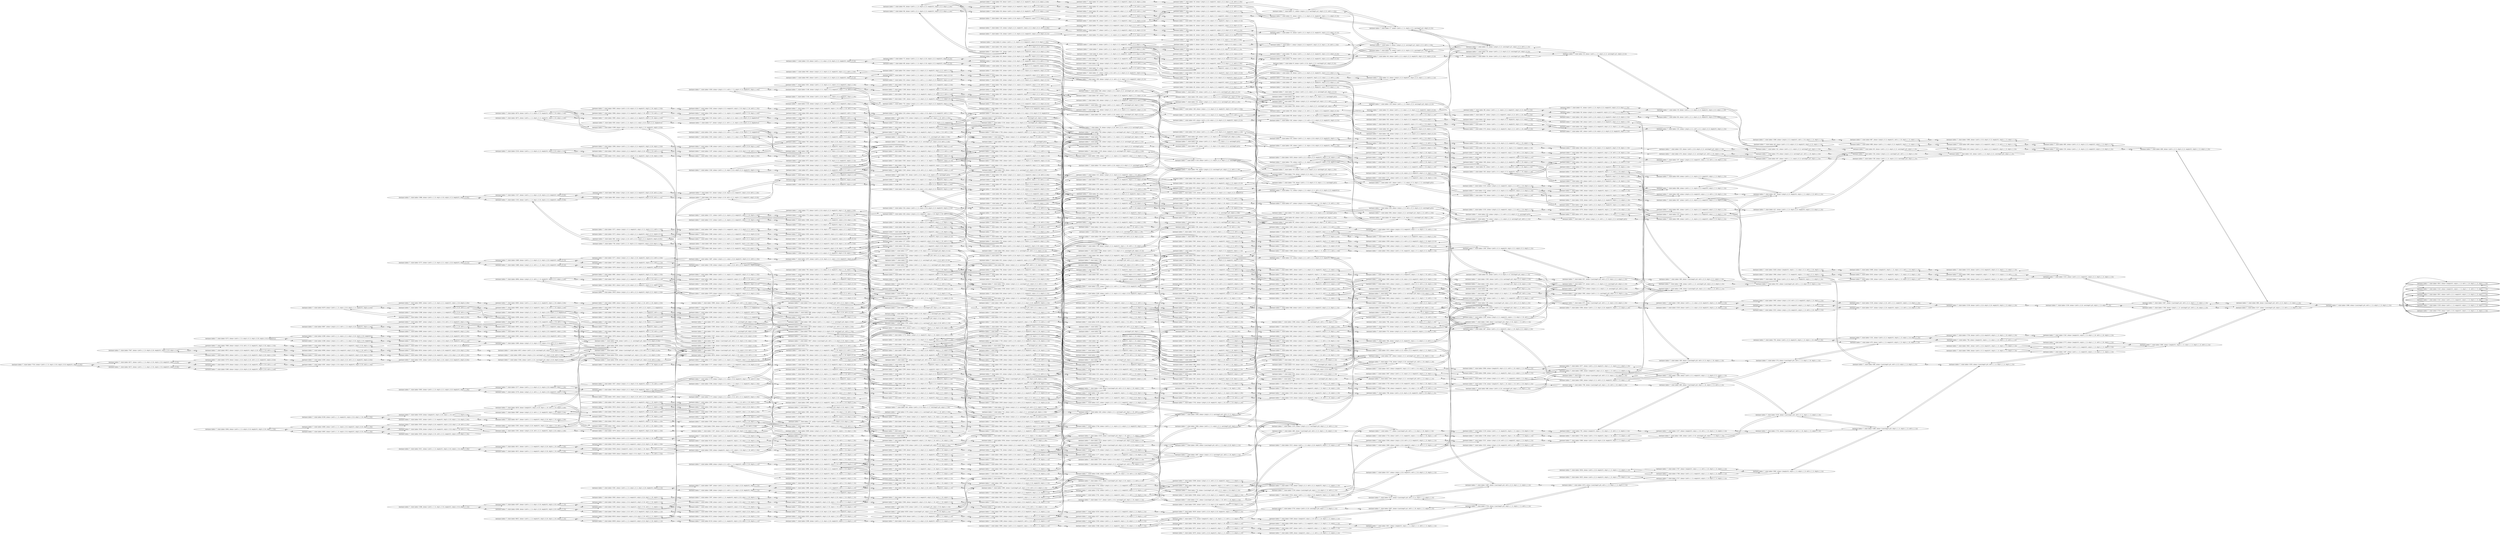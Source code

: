 digraph {
rankdir="LR"
s7314[label="(instance index=7, state index=7314, atoms={at(t1,c_2_2), at(p1,c_0_0), at(p3,c_0_0), empty(t1), at(p2,c_0_0)})"]
s6472[label="(instance index=7, state index=6472, atoms={at(t1,c_2_1), at(p1,c_0_0), at(p3,c_0_0), empty(t1), at(p2,c_0_0)})"]
s7647[label="(instance index=7, state index=7647, atoms={at(t1,c_1_2), at(p3,c_0_0), empty(t1), at(p2,c_0_0), at(p1,c_2_0)})"]
s6471[label="(instance index=7, state index=6471, atoms={at(t1,c_1_2), at(p1,c_0_0), at(p3,c_0_0), empty(t1), at(p2,c_0_0)})"]
s5380[label="(instance index=7, state index=5380, atoms={at(p1,c_0_0), at(p3,c_0_0), empty(t1), at(p2,c_0_0), at(t1,c_2_0)})"]
s5379[label="(instance index=7, state index=5379, atoms={at(p1,c_0_0), at(p3,c_0_0), empty(t1), at(p2,c_0_0), at(t1,c_1_1)})"]
s5378[label="(instance index=7, state index=5378, atoms={at(p1,c_0_0), at(p3,c_0_0), at(t1,c_0_2), empty(t1), at(p2,c_0_0)})"]
s5004[label="(instance index=7, state index=5004, atoms={at(t1,c_2_2), at(p3,c_0_0), empty(t1), at(p2,c_0_0), at(p1,c_1_0)})"]
s5372[label="(instance index=7, state index=5372, atoms={at(t1,c_2_2), at(p2,c_0_1), at(p1,c_0_0), at(p3,c_0_0), empty(t1)})"]
s7608[label="(instance index=7, state index=7608, atoms={at(p3,c_0_0), at(t1,c_0_2), empty(t1), at(p2,c_0_0), at(p1,c_2_0)})"]
s6913[label="(instance index=7, state index=6913, atoms={at(p3,c_0_0), empty(t1), at(p2,c_0_0), at(p1,c_2_0), at(t1,c_1_1)})"]
s6914[label="(instance index=7, state index=6914, atoms={at(t1,c_2_2), at(p3,c_0_0), empty(t1), at(p2,c_0_0), at(p1,c_2_0)})"]
s6849[label="(instance index=7, state index=6849, atoms={at(p3,c_0_0), at(t1,c_0_1), empty(t1), at(p2,c_0_0), at(p1,c_2_0)})"]
s4301[label="(instance index=7, state index=4301, atoms={at(p1,c_0_0), at(p3,c_0_0), empty(t1), at(p2,c_0_0), at(t1,c_1_0)})"]
s4006[label="(instance index=7, state index=4006, atoms={at(t1,c_2_1), at(p3,c_0_0), empty(t1), at(p2,c_0_0), at(p1,c_1_0)})"]
s4005[label="(instance index=7, state index=4005, atoms={at(t1,c_1_2), at(p3,c_0_0), empty(t1), at(p2,c_0_0), at(p1,c_1_0)})"]
s6479[label="(instance index=7, state index=6479, atoms={at(t1,c_1_2), at(p1,c_0_0), at(p3,c_2_1), empty(t1), at(p2,c_0_0)})"]
s6095[label="(instance index=7, state index=6095, atoms={at(t1,c_2_1), at(p3,c_0_0), empty(t1), at(p2,c_0_0), at(p1,c_2_0)})"]
s4289[label="(instance index=7, state index=4289, atoms={at(t1,c_2_1), at(p2,c_0_1), at(p1,c_0_0), at(p3,c_0_0), empty(t1)})"]
s4288[label="(instance index=7, state index=4288, atoms={at(p2,c_0_1), at(t1,c_1_2), at(p1,c_0_0), at(p3,c_0_0), empty(t1)})"]
s6094[label="(instance index=7, state index=6094, atoms={at(p3,c_0_0), empty(t1), at(p2,c_0_0), at(p1,c_2_0), at(t1,c_1_0)})"]
s6108[label="(instance index=7, state index=6108, atoms={at(t1,c_1_2), empty(t1), at(p2,c_0_0), at(p1,c_1_0), at(p3,c_2_0)})"]
s4300[label="(instance index=7, state index=4300, atoms={at(p1,c_0_0), at(p3,c_0_0), at(t1,c_0_1), empty(t1), at(p2,c_0_0)})"]
s6067[label="(instance index=7, state index=6067, atoms={at(p2,c_0_1), at(t1,c_1_2), at(p3,c_0_0), empty(t1), at(p1,c_2_0)})"]
s3291[label="(instance index=7, state index=3291, atoms={at(t1,c_0_0), at(p1,c_0_0), at(p3,c_0_0), empty(t1), at(p2,c_0_0)})"]
s5389[label="(instance index=7, state index=5389, atoms={at(t1,c_2_2), at(p1,c_0_0), at(p3,c_2_1), empty(t1), at(p2,c_0_0)})"]
s3035[label="(instance index=7, state index=3035, atoms={at(p3,c_0_0), empty(t1), at(p2,c_0_0), at(p1,c_1_0), at(t1,c_2_0)})"]
s3034[label="(instance index=7, state index=3034, atoms={at(p3,c_0_0), empty(t1), at(p2,c_0_0), at(p1,c_1_0), at(t1,c_1_1)})"]
s3033[label="(instance index=7, state index=3033, atoms={at(p3,c_0_0), at(t1,c_0_2), empty(t1), at(p2,c_0_0), at(p1,c_1_0)})"]
s5019[label="(instance index=7, state index=5019, atoms={empty(t1), at(p2,c_0_0), at(p1,c_1_0), at(t1,c_1_1), at(p3,c_2_0)})"]
s6007[label="(instance index=7, state index=6007, atoms={at(p2,c_0_1), at(p3,c_0_0), at(t1,c_0_2), empty(t1), at(p1,c_2_0)})"]
s5387[label="(instance index=7, state index=5387, atoms={at(p1,c_0_0), at(p3,c_2_1), empty(t1), at(p2,c_0_0), at(t1,c_1_1)})"]
s3275[label="(instance index=7, state index=3275, atoms={at(p2,c_0_1), at(p1,c_0_0), at(p3,c_0_0), empty(t1), at(t1,c_2_0)})"]
s3274[label="(instance index=7, state index=3274, atoms={at(p2,c_0_1), at(p1,c_0_0), at(p3,c_0_0), empty(t1), at(t1,c_1_1)})"]
s3273[label="(instance index=7, state index=3273, atoms={at(p2,c_0_1), at(p1,c_0_0), at(p3,c_0_0), at(t1,c_0_2), empty(t1)})"]
s3272[label="(instance index=7, state index=3272, atoms={at(t1,c_2_2), at(p2,c_0_1), at(p1,c_0_0), empty(t1), at(p3,c_0_1)})"]
s5021[label="(instance index=7, state index=5021, atoms={at(t1,c_2_2), empty(t1), at(p2,c_0_0), at(p1,c_1_0), at(p3,c_2_0)})"]
s4969[label="(instance index=7, state index=4969, atoms={at(t1,c_2_2), at(p2,c_0_1), at(p3,c_0_0), empty(t1), at(p1,c_2_0)})"]
s5386[label="(instance index=7, state index=5386, atoms={at(t1,c_2_2), at(p1,c_0_0), empty(t1), at(p2,c_0_0), at(p3,c_1_1)})"]
s5388[label="(instance index=7, state index=5388, atoms={at(p1,c_0_0), at(p3,c_2_1), empty(t1), at(p2,c_0_0), at(t1,c_2_0)})"]
s1886[label="(instance index=7, state index=1886, atoms={at(t1,c_2_2), at(p1,c_0_0), at(p3,c_0_2), empty(t1), at(p2,c_0_0)})"]
s5011[label="(instance index=7, state index=5011, atoms={at(t1,c_2_2), empty(t1), at(p2,c_0_0), at(p3,c_1_0), at(p1,c_1_0)})"]
s6014[label="(instance index=7, state index=6014, atoms={at(t1,c_0_0), at(p3,c_0_0), empty(t1), at(p2,c_0_0), at(p1,c_2_0)})"]
s4968[label="(instance index=7, state index=4968, atoms={at(p2,c_0_1), at(p3,c_0_0), empty(t1), at(p1,c_2_0), at(t1,c_1_1)})"]
s6905[label="(instance index=7, state index=6905, atoms={at(t1,c_2_2), at(p2,c_0_1), empty(t1), at(p1,c_2_0), at(p3,c_2_0)})"]
s3003[label="(instance index=7, state index=3003, atoms={at(t1,c_2_2), at(p2,c_0_1), at(p3,c_0_0), empty(t1), at(p1,c_1_0)})"]
s5009[label="(instance index=7, state index=5009, atoms={at(p3,c_0_0), empty(t1), at(p2,c_0_0), at(p1,c_2_0), at(t1,c_2_0)})"]
s6852[label="(instance index=7, state index=6852, atoms={at(t1,c_1_2), empty(t1), at(p2,c_0_0), at(p1,c_2_0), at(p3,c_1_1)})"]
s4308[label="(instance index=7, state index=4308, atoms={at(t1,c_2_1), at(p1,c_0_0), at(p3,c_2_1), empty(t1), at(p2,c_0_0)})"]
s4009[label="(instance index=7, state index=4009, atoms={at(p3,c_0_0), carrying(t1,p1), at(p2,c_0_0), at(t1,c_2_0)})"]
s4307[label="(instance index=7, state index=4307, atoms={at(t1,c_2_1), at(p1,c_0_0), empty(t1), at(p2,c_0_0), at(p3,c_1_1)})"]
s4306[label="(instance index=7, state index=4306, atoms={at(t1,c_1_2), at(p1,c_0_0), empty(t1), at(p2,c_0_0), at(p3,c_1_1)})"]
s2301[label="(instance index=7, state index=2301, atoms={at(p3,c_0_0), at(t1,c_0_1), empty(t1), at(p2,c_0_0), at(p1,c_1_0)})"]
s4016[label="(instance index=7, state index=4016, atoms={empty(t1), at(p2,c_0_0), at(p1,c_1_0), at(t1,c_1_0), at(p3,c_2_0)})"]
s3987[label="(instance index=7, state index=3987, atoms={at(p2,c_0_1), at(t1,c_1_2), empty(t1), at(p1,c_1_0), at(p3,c_2_0)})"]
s4296[label="(instance index=7, state index=4296, atoms={at(p2,c_0_1), at(t1,c_1_2), at(p1,c_0_0), at(p3,c_2_1), empty(t1)})"]
s1337[label="(instance index=7, state index=1337, atoms={at(t1,c_2_1), at(p1,c_0_0), at(p3,c_0_2), empty(t1), at(p2,c_0_0)})"]
s4075[label="(instance index=7, state index=4075, atoms={at(t1,c_1_2), at(p3,c_0_2), empty(t1), at(p2,c_2_0), at(p1,c_2_0)})"]
s4074[label="(instance index=7, state index=4074, atoms={at(t1,c_0_1), at(p3,c_0_2), empty(t1), at(p2,c_2_0), at(p1,c_2_0)})"]
s6083[label="(instance index=7, state index=6083, atoms={at(t1,c_2_1), at(p2,c_0_1), empty(t1), at(p1,c_2_0), at(p3,c_2_0)})"]
s1335[label="(instance index=7, state index=1335, atoms={at(t1,c_1_2), at(p1,c_0_0), at(p3,c_0_2), empty(t1), at(p2,c_0_0)})"]
s2276[label="(instance index=7, state index=2276, atoms={at(p2,c_0_1), at(t1,c_1_2), at(p3,c_0_0), empty(t1), at(p1,c_1_0)})"]
s2504[label="(instance index=7, state index=2504, atoms={at(t1,c_0_0), carrying(t1,p3), at(p1,c_0_0), at(p2,c_0_0)})"]
s3973[label="(instance index=7, state index=3973, atoms={at(p2,c_0_1), at(p3,c_0_0), empty(t1), at(p1,c_2_0), at(t1,c_1_0)})"]
s4012[label="(instance index=7, state index=4012, atoms={at(t1,c_2_1), empty(t1), at(p2,c_0_0), at(p3,c_1_0), at(p1,c_1_0)})"]
s6082[label="(instance index=7, state index=6082, atoms={at(p2,c_0_1), empty(t1), at(p1,c_2_0), at(t1,c_1_0), at(p3,c_2_0)})"]
s4913[label="(instance index=7, state index=4913, atoms={at(t1,c_0_0), carrying(t1,p3), at(p2,c_0_0), at(p1,c_2_0)})"]
s4904[label="(instance index=7, state index=4904, atoms={at(p2,c_0_1), at(t1,c_1_2), empty(t1), at(p3,c_0_1), at(p1,c_2_0)})"]
s3974[label="(instance index=7, state index=3974, atoms={at(t1,c_2_1), at(p2,c_0_1), at(p3,c_0_0), empty(t1), at(p1,c_2_0)})"]
s4017[label="(instance index=7, state index=4017, atoms={at(t1,c_2_1), empty(t1), at(p2,c_0_0), at(p1,c_1_0), at(p3,c_2_0)})"]
s2302[label="(instance index=7, state index=2302, atoms={at(p3,c_0_0), empty(t1), at(p2,c_0_0), at(p1,c_1_0), at(t1,c_1_0)})"]
s4905[label="(instance index=7, state index=4905, atoms={at(p2,c_0_1), at(p3,c_0_0), at(t1,c_0_1), empty(t1), at(p1,c_2_0)})"]
s2491[label="(instance index=7, state index=2491, atoms={at(p2,c_0_1), at(p1,c_0_0), at(p3,c_0_0), empty(t1), at(t1,c_1_0)})"]
s4011[label="(instance index=7, state index=4011, atoms={at(t1,c_1_2), empty(t1), at(p2,c_0_0), at(p3,c_1_0), at(p1,c_1_0)})"]
s2488[label="(instance index=7, state index=2488, atoms={at(p2,c_0_1), at(t1,c_1_2), at(p1,c_0_0), empty(t1), at(p3,c_0_1)})"]
s2277[label="(instance index=7, state index=2277, atoms={at(t1,c_2_1), at(p2,c_0_1), at(p3,c_0_0), empty(t1), at(p1,c_1_0)})"]
s2316[label="(instance index=7, state index=2316, atoms={at(t1,c_1_2), at(p3,c_0_2), empty(t1), at(p2,c_0_0), at(p1,c_2_0)})"]
s2490[label="(instance index=7, state index=2490, atoms={at(p2,c_0_1), at(p1,c_0_0), at(p3,c_0_0), at(t1,c_0_1), empty(t1)})"]
s2489[label="(instance index=7, state index=2489, atoms={at(t1,c_2_1), at(p2,c_0_1), at(p1,c_0_0), empty(t1), at(p3,c_0_1)})"]
s5384[label="(instance index=7, state index=5384, atoms={at(p1,c_0_0), at(t1,c_0_2), empty(t1), at(p2,c_0_0), at(p3,c_1_1)})"]
s3926[label="(instance index=7, state index=3926, atoms={carrying(t1,p3), at(t1,c_0_1), at(p2,c_0_0), at(p1,c_2_0)})"]
s6016[label="(instance index=7, state index=6016, atoms={empty(t1), at(p2,c_0_0), at(p1,c_2_0), at(t1,c_1_1), at(p3,c_1_1)})"]
s3298[label="(instance index=7, state index=3298, atoms={at(t1,c_2_2), at(p1,c_0_0), at(p3,c_2_2), empty(t1), at(p2,c_0_0)})"]
s3036[label="(instance index=7, state index=3036, atoms={at(p3,c_0_0), carrying(t1,p1), at(p2,c_0_0), at(t1,c_1_0)})"]
s1887[label="(instance index=7, state index=1887, atoms={carrying(t1,p3), at(p1,c_0_0), at(t1,c_0_1), at(p2,c_0_0)})"]
s3294[label="(instance index=7, state index=3294, atoms={at(t1,c_2_1), carrying(t1,p3), at(p1,c_0_0), at(p2,c_0_0)})"]
s3293[label="(instance index=7, state index=3293, atoms={at(p1,c_0_0), empty(t1), at(p2,c_0_0), at(t1,c_1_1), at(p3,c_1_1)})"]
s3045[label="(instance index=7, state index=3045, atoms={at(t1,c_2_2), empty(t1), at(p2,c_0_0), at(p1,c_1_0), at(p3,c_1_1)})"]
s3039[label="(instance index=7, state index=3039, atoms={empty(t1), at(p2,c_0_0), at(p3,c_1_0), at(p1,c_1_0), at(t1,c_2_0)})"]
s3038[label="(instance index=7, state index=3038, atoms={empty(t1), at(p2,c_0_0), at(p3,c_1_0), at(p1,c_1_0), at(t1,c_1_1)})"]
s3918[label="(instance index=7, state index=3918, atoms={at(t1,c_0_0), at(p2,c_0_1), at(p3,c_0_0), empty(t1), at(p1,c_2_0)})"]
s5376[label="(instance index=7, state index=5376, atoms={at(p2,c_0_1), at(p1,c_0_0), at(t1,c_0_2), at(p3,c_2_1), empty(t1)})"]
s3020[label="(instance index=7, state index=3020, atoms={at(t1,c_2_2), at(p2,c_0_1), empty(t1), at(p1,c_1_0), at(p3,c_2_0)})"]
s3017[label="(instance index=7, state index=3017, atoms={at(t1,c_0_0), at(p2,c_0_1), empty(t1), at(p1,c_1_0), at(p3,c_2_0)})"]
s1655[label="(instance index=7, state index=1655, atoms={at(p2,c_0_1), at(p3,c_0_0), at(t1,c_0_2), empty(t1), at(p1,c_1_0)})"]
s1656[label="(instance index=7, state index=1656, atoms={at(p2,c_0_1), at(p3,c_0_0), empty(t1), at(p1,c_1_0), at(t1,c_1_1)})"]
s1878[label="(instance index=7, state index=1878, atoms={at(t1,c_0_0), at(p2,c_0_1), at(p1,c_0_0), at(p3,c_0_0), empty(t1)})"]
s3915[label="(instance index=7, state index=3915, atoms={at(t1,c_0_0), at(p2,c_0_1), empty(t1), at(p3,c_0_1), at(p1,c_2_0)})"]
s3917[label="(instance index=7, state index=3917, atoms={at(p2,c_0_1), empty(t1), at(p3,c_0_1), at(p1,c_2_0), at(t1,c_1_1)})"]
s1654[label="(instance index=7, state index=1654, atoms={at(t1,c_2_2), at(p2,c_0_1), empty(t1), at(p1,c_1_0), at(p3,c_0_1)})"]
s1876[label="(instance index=7, state index=1876, atoms={at(p2,c_0_1), at(p1,c_0_0), at(t1,c_0_2), empty(t1), at(p3,c_0_1)})"]
s3271[label="(instance index=7, state index=3271, atoms={at(p2,c_0_1), at(p1,c_0_0), empty(t1), at(p3,c_0_1), at(t1,c_2_0)})"]
s1877[label="(instance index=7, state index=1877, atoms={at(p2,c_0_1), at(p1,c_0_0), empty(t1), at(p3,c_0_1), at(t1,c_1_1)})"]
s3085[label="(instance index=7, state index=3085, atoms={at(t1,c_2_2), at(p3,c_0_2), empty(t1), at(p2,c_2_0), at(p1,c_2_0)})"]
s3084[label="(instance index=7, state index=3084, atoms={at(p3,c_0_2), empty(t1), at(p2,c_2_0), at(p1,c_2_0), at(t1,c_1_1)})"]
s3083[label="(instance index=7, state index=3083, atoms={at(t1,c_0_0), at(p3,c_0_2), empty(t1), at(p2,c_2_0), at(p1,c_2_0)})"]
s1694[label="(instance index=7, state index=1694, atoms={at(t1,c_2_2), at(p3,c_0_2), empty(t1), at(p2,c_0_0), at(p1,c_2_0)})"]
s5020[label="(instance index=7, state index=5020, atoms={carrying(t1,p1), at(p2,c_0_0), at(t1,c_1_0), at(p3,c_2_0)})"]
s1693[label="(instance index=7, state index=1693, atoms={at(p3,c_0_2), empty(t1), at(p2,c_0_0), at(p1,c_2_0), at(t1,c_1_1)})"]
s756[label="(instance index=7, state index=756, atoms={at(t1,c_2_2), at(p3,c_0_2), empty(t1), at(p2,c_0_0), at(p1,c_1_0)})"]
s864[label="(instance index=7, state index=864, atoms={at(p1,c_0_0), at(p3,c_0_2), empty(t1), at(p2,c_0_0), at(t1,c_2_0)})"]
s863[label="(instance index=7, state index=863, atoms={at(p1,c_0_0), at(p3,c_0_2), empty(t1), at(p2,c_0_0), at(t1,c_1_1)})"]
s862[label="(instance index=7, state index=862, atoms={at(p1,c_0_0), at(t1,c_0_2), at(p3,c_0_2), empty(t1), at(p2,c_0_0)})"]
s859[label="(instance index=7, state index=859, atoms={at(t1,c_2_2), at(p2,c_0_1), at(p1,c_0_0), at(p3,c_0_2), empty(t1)})"]
s3916[label="(instance index=7, state index=3916, atoms={at(p2,c_0_1), at(t1,c_0_2), empty(t1), at(p3,c_0_1), at(p1,c_2_0)})"]
s3041[label="(instance index=7, state index=3041, atoms={empty(t1), at(p2,c_0_0), at(p1,c_1_0), at(t1,c_2_0), at(p3,c_2_0)})"]
s2255[label="(instance index=7, state index=2255, atoms={at(t1,c_0_2), at(p3,c_0_2), empty(t1), at(p2,c_0_0), at(p1,c_2_0)})"]
s5385[label="(instance index=7, state index=5385, atoms={at(p1,c_0_0), empty(t1), at(p2,c_0_0), at(t1,c_2_0), at(p3,c_1_1)})"]
s3010[label="(instance index=7, state index=3010, atoms={at(t1,c_2_2), at(p2,c_0_1), empty(t1), at(p3,c_1_0), at(p1,c_1_0)})"]
s6944[label="(instance index=7, state index=6944, atoms={at(t1,c_0_2), empty(t1), at(p3,c_1_0), at(p1,c_1_0), at(p2,c_1_0)})"]
s1679[label="(instance index=7, state index=1679, atoms={at(t1,c_0_0), at(p3,c_0_0), empty(t1), at(p2,c_0_0), at(p1,c_1_0)})"]
s3008[label="(instance index=7, state index=3008, atoms={at(p2,c_0_1), at(p3,c_0_0), empty(t1), at(p1,c_2_0), at(t1,c_2_0)})"]
s1657[label="(instance index=7, state index=1657, atoms={at(p2,c_0_1), at(p3,c_0_0), empty(t1), at(p1,c_1_0), at(t1,c_2_0)})"]
s3283[label="(instance index=7, state index=3283, atoms={at(p2,c_0_1), at(p1,c_0_0), at(p3,c_2_1), empty(t1), at(t1,c_2_0)})"]
s3284[label="(instance index=7, state index=3284, atoms={at(t1,c_2_2), at(p2,c_0_1), at(p1,c_0_0), at(p3,c_2_1), empty(t1)})"]
s3048[label="(instance index=7, state index=3048, atoms={at(t1,c_2_2), at(p3,c_2_1), empty(t1), at(p2,c_0_0), at(p1,c_1_0)})"]
s4990[label="(instance index=7, state index=4990, atoms={at(p2,c_0_1), empty(t1), at(p1,c_2_0), at(t1,c_2_0), at(p3,c_2_0)})"]
s6939[label="(instance index=7, state index=6939, atoms={at(t1,c_2_2), empty(t1), at(p2,c_0_0), at(p1,c_2_0), at(p3,c_1_1)})"]
s3371[label="(instance index=7, state index=3371, atoms={at(p2,c_0_1), empty(t1), at(p1,c_0_1), at(p3,c_0_1), at(t1,c_2_0)})"]
s3018[label="(instance index=7, state index=3018, atoms={at(p2,c_0_1), empty(t1), at(p1,c_1_0), at(t1,c_1_1), at(p3,c_2_0)})"]
s3281[label="(instance index=7, state index=3281, atoms={at(t1,c_2_2), at(p2,c_0_1), at(p1,c_0_0), empty(t1), at(p3,c_1_1)})"]
s3282[label="(instance index=7, state index=3282, atoms={at(p2,c_0_1), at(p1,c_0_0), at(p3,c_2_1), empty(t1), at(t1,c_1_1)})"]
s3372[label="(instance index=7, state index=3372, atoms={at(t1,c_2_2), at(p2,c_0_1), empty(t1), at(p1,c_0_1), at(p3,c_0_1)})"]
s5010[label="(instance index=7, state index=5010, atoms={at(t1,c_0_2), empty(t1), at(p2,c_0_0), at(p3,c_1_0), at(p1,c_1_0)})"]
s4961[label="(instance index=7, state index=4961, atoms={at(t1,c_2_2), at(p2,c_0_1), empty(t1), at(p3,c_0_1), at(p1,c_2_0)})"]
s4010[label="(instance index=7, state index=4010, atoms={at(t1,c_0_1), empty(t1), at(p2,c_0_0), at(p3,c_1_0), at(p1,c_1_0)})"]
s4305[label="(instance index=7, state index=4305, atoms={at(p1,c_0_0), empty(t1), at(p2,c_0_0), at(t1,c_1_0), at(p3,c_1_1)})"]
s4304[label="(instance index=7, state index=4304, atoms={at(p1,c_0_0), at(t1,c_0_1), empty(t1), at(p2,c_0_0), at(p3,c_1_1)})"]
s4914[label="(instance index=7, state index=4914, atoms={carrying(t1,p3), at(p2,c_0_0), at(p1,c_2_0), at(t1,c_1_1)})"]
s1336[label="(instance index=7, state index=1336, atoms={carrying(t1,p3), at(p1,c_0_0), at(t1,c_0_2), at(p2,c_0_0)})"]
s2507[label="(instance index=7, state index=2507, atoms={at(t1,c_2_2), carrying(t1,p3), at(p1,c_0_0), at(p2,c_0_0)})"]
s2304[label="(instance index=7, state index=2304, atoms={carrying(t1,p3), at(p2,c_0_0), at(p1,c_1_0), at(t1,c_2_0)})"]
s4908[label="(instance index=7, state index=4908, atoms={at(p2,c_0_1), at(t1,c_1_2), empty(t1), at(p1,c_2_0), at(p3,c_1_1)})"]
s3990[label="(instance index=7, state index=3990, atoms={at(p2,c_0_1), carrying(t1,p1), at(t1,c_2_0), at(p3,c_2_0)})"]
s4294[label="(instance index=7, state index=4294, atoms={at(p2,c_0_1), at(p1,c_0_0), at(t1,c_0_1), at(p3,c_2_1), empty(t1)})"]
s2294[label="(instance index=7, state index=2294, atoms={at(p2,c_0_1), at(t1,c_1_2), at(p3,c_2_1), empty(t1), at(p1,c_1_0)})"]
s2282[label="(instance index=7, state index=2282, atoms={at(p2,c_0_1), at(t1,c_1_2), empty(t1), at(p3,c_1_0), at(p1,c_1_0)})"]
s1173[label="(instance index=7, state index=1173, atoms={at(p2,c_0_1), at(p3,c_0_0), at(t1,c_0_1), empty(t1), at(p1,c_1_0)})"]
s2498[label="(instance index=7, state index=2498, atoms={at(t1,c_2_1), at(p2,c_0_1), at(p1,c_0_0), at(p3,c_2_1), empty(t1)})"]
s2283[label="(instance index=7, state index=2283, atoms={at(t1,c_2_1), at(p2,c_0_1), empty(t1), at(p3,c_1_0), at(p1,c_1_0)})"]
s1174[label="(instance index=7, state index=1174, atoms={at(p2,c_0_1), at(p3,c_0_0), empty(t1), at(p1,c_1_0), at(t1,c_1_0)})"]
s3965[label="(instance index=7, state index=3965, atoms={at(p2,c_0_1), empty(t1), at(p3,c_0_1), at(p1,c_2_0), at(t1,c_1_0)})"]
s3966[label="(instance index=7, state index=3966, atoms={at(t1,c_2_1), at(p2,c_0_1), empty(t1), at(p3,c_0_1), at(p1,c_2_0)})"]
s1330[label="(instance index=7, state index=1330, atoms={at(p2,c_0_1), at(p1,c_0_0), at(t1,c_0_1), empty(t1), at(p3,c_0_1)})"]
s2569[label="(instance index=7, state index=2569, atoms={at(t1,c_2_1), at(p2,c_0_1), empty(t1), at(p1,c_0_1), at(p3,c_0_1)})"]
s2568[label="(instance index=7, state index=2568, atoms={at(p2,c_0_1), at(t1,c_1_2), empty(t1), at(p1,c_0_1), at(p3,c_0_1)})"]
s2567[label="(instance index=7, state index=2567, atoms={at(p2,c_0_1), empty(t1), at(p1,c_0_1), at(p3,c_0_1), at(t1,c_1_0)})"]
s448[label="(instance index=7, state index=448, atoms={at(t1,c_2_1), at(p3,c_0_2), empty(t1), at(p2,c_0_0), at(p1,c_1_0)})"]
s446[label="(instance index=7, state index=446, atoms={at(t1,c_1_2), at(p3,c_0_2), empty(t1), at(p2,c_0_0), at(p1,c_1_0)})"]
s520[label="(instance index=7, state index=520, atoms={at(p1,c_0_0), at(t1,c_0_1), at(p3,c_0_2), empty(t1), at(p2,c_0_0)})"]
s1628[label="(instance index=7, state index=1628, atoms={at(t1,c_0_1), at(p3,c_0_2), empty(t1), at(p2,c_0_0), at(p1,c_2_0)})"]
s519[label="(instance index=7, state index=519, atoms={at(t1,c_2_1), at(p2,c_0_1), at(p1,c_0_0), at(p3,c_0_2), empty(t1)})"]
s1626[label="(instance index=7, state index=1626, atoms={at(p2,c_0_1), at(t1,c_1_2), at(p3,c_0_2), empty(t1), at(p1,c_2_0)})"]
s517[label="(instance index=7, state index=517, atoms={at(p2,c_0_1), at(t1,c_1_2), at(p1,c_0_0), at(p3,c_0_2), empty(t1)})"]
s2975[label="(instance index=7, state index=2975, atoms={carrying(t1,p3), at(t1,c_0_2), at(p2,c_0_0), at(p1,c_2_0)})"]
s4389[label="(instance index=7, state index=4389, atoms={at(p2,c_0_1), at(p3,c_2_1), empty(t1), at(p1,c_0_1), at(t1,c_1_0)})"]
s521[label="(instance index=7, state index=521, atoms={at(p1,c_0_0), at(p3,c_0_2), empty(t1), at(p2,c_0_0), at(t1,c_1_0)})"]
s6121[label="(instance index=7, state index=6121, atoms={at(t1,c_1_2), empty(t1), at(p3,c_1_0), at(p1,c_1_0), at(p2,c_1_0)})"]
s2307[label="(instance index=7, state index=2307, atoms={at(t1,c_1_2), empty(t1), at(p2,c_0_0), at(p1,c_1_0), at(p3,c_1_1)})"]
s1198[label="(instance index=7, state index=1198, atoms={at(t1,c_2_1), at(p3,c_0_2), empty(t1), at(p2,c_0_0), at(p1,c_2_0)})"]
s1187[label="(instance index=7, state index=1187, atoms={at(t1,c_0_0), carrying(t1,p3), at(p2,c_0_0), at(p1,c_1_0)})"]
s1345[label="(instance index=7, state index=1345, atoms={at(t1,c_1_2), at(p1,c_0_0), at(p3,c_0_2), empty(t1), at(p2,c_2_1)})"]
s2496[label="(instance index=7, state index=2496, atoms={at(p2,c_0_1), at(t1,c_1_2), at(p1,c_0_0), empty(t1), at(p3,c_1_1)})"]
s2971[label="(instance index=7, state index=2971, atoms={at(t1,c_0_0), at(p2,c_0_1), carrying(t1,p3), at(p1,c_2_0)})"]
s2288[label="(instance index=7, state index=2288, atoms={at(t1,c_2_1), at(p2,c_0_1), empty(t1), at(p1,c_1_0), at(p3,c_2_0)})"]
s2502[label="(instance index=7, state index=2502, atoms={at(t1,c_2_1), at(p2,c_0_1), at(p1,c_0_0), at(p3,c_2_2), empty(t1)})"]
s2501[label="(instance index=7, state index=2501, atoms={at(p2,c_0_1), at(t1,c_1_2), at(p1,c_0_0), at(p3,c_2_2), empty(t1)})"]
s2280[label="(instance index=7, state index=2280, atoms={at(p2,c_0_1), at(p3,c_0_0), carrying(t1,p1), at(t1,c_2_0)})"]
s1171[label="(instance index=7, state index=1171, atoms={at(p2,c_0_1), at(t1,c_1_2), empty(t1), at(p1,c_1_0), at(p3,c_0_1)})"]
s6116[label="(instance index=7, state index=6116, atoms={at(t1,c_2_1), empty(t1), at(p2,c_0_0), at(p1,c_2_0), at(p3,c_1_1)})"]
s6115[label="(instance index=7, state index=6115, atoms={empty(t1), at(p2,c_0_0), at(p1,c_2_0), at(t1,c_1_0), at(p3,c_1_1)})"]
s1197[label="(instance index=7, state index=1197, atoms={at(p3,c_0_2), empty(t1), at(p2,c_0_0), at(p1,c_2_0), at(t1,c_1_0)})"]
s2303[label="(instance index=7, state index=2303, atoms={empty(t1), at(p2,c_0_0), at(p3,c_1_0), at(p1,c_1_0), at(t1,c_1_0)})"]
s2505[label="(instance index=7, state index=2505, atoms={carrying(t1,p3), at(p1,c_0_0), at(p2,c_0_0), at(t1,c_1_1)})"]
s6120[label="(instance index=7, state index=6120, atoms={at(t1,c_0_1), empty(t1), at(p3,c_1_0), at(p1,c_1_0), at(p2,c_1_0)})"]
s1212[label="(instance index=7, state index=1212, atoms={at(t1,c_1_2), at(p3,c_0_2), empty(t1), at(p1,c_1_0), at(p2,c_2_0)})"]
s2497[label="(instance index=7, state index=2497, atoms={at(t1,c_2_1), at(p2,c_0_1), at(p1,c_0_0), empty(t1), at(p3,c_1_1)})"]
s2970[label="(instance index=7, state index=2970, atoms={at(p2,c_0_1), at(t1,c_0_1), empty(t1), at(p3,c_0_1), at(p1,c_2_0)})"]
s4390[label="(instance index=7, state index=4390, atoms={at(p2,c_0_1), at(t1,c_1_2), at(p3,c_2_1), empty(t1), at(p1,c_0_1)})"]
s4295[label="(instance index=7, state index=4295, atoms={at(p2,c_0_1), at(p1,c_0_0), at(p3,c_2_1), empty(t1), at(t1,c_1_0)})"]
s1172[label="(instance index=7, state index=1172, atoms={at(t1,c_2_1), at(p2,c_0_1), empty(t1), at(p1,c_1_0), at(p3,c_0_1)})"]
s1331[label="(instance index=7, state index=1331, atoms={at(t1,c_0_0), at(p2,c_0_1), carrying(t1,p3), at(p1,c_0_0)})"]
s1211[label="(instance index=7, state index=1211, atoms={at(t1,c_0_1), at(p3,c_0_2), empty(t1), at(p1,c_1_0), at(p2,c_2_0)})"]
s2343[label="(instance index=7, state index=2343, atoms={at(t1,c_2_1), at(p3,c_0_2), empty(t1), at(p2,c_2_0), at(p1,c_2_0)})"]
s2309[label="(instance index=7, state index=2309, atoms={at(t1,c_2_1), at(p3,c_2_1), empty(t1), at(p2,c_0_0), at(p1,c_1_0)})"]
s2487[label="(instance index=7, state index=2487, atoms={at(p2,c_0_1), at(p1,c_0_0), empty(t1), at(p3,c_0_1), at(t1,c_1_0)})"]
s2287[label="(instance index=7, state index=2287, atoms={at(p2,c_0_1), empty(t1), at(p1,c_1_0), at(t1,c_1_0), at(p3,c_2_0)})"]
s2308[label="(instance index=7, state index=2308, atoms={at(t1,c_2_1), empty(t1), at(p2,c_0_0), at(p1,c_1_0), at(p3,c_1_1)})"]
s2342[label="(instance index=7, state index=2342, atoms={at(p3,c_0_2), empty(t1), at(p2,c_2_0), at(p1,c_2_0), at(t1,c_1_0)})"]
s5030[label="(instance index=7, state index=5030, atoms={empty(t1), at(p3,c_1_0), at(p1,c_1_0), at(t1,c_1_1), at(p2,c_1_0)})"]
s3037[label="(instance index=7, state index=3037, atoms={at(t1,c_0_0), empty(t1), at(p2,c_0_0), at(p3,c_1_0), at(p1,c_1_0)})"]
s5034[label="(instance index=7, state index=5034, atoms={at(t1,c_0_2), empty(t1), at(p1,c_1_0), at(p3,c_1_1), at(p2,c_1_0)})"]
s5399[label="(instance index=7, state index=5399, atoms={at(t1,c_2_2), at(p1,c_0_0), empty(t1), at(p2,c_1_1), at(p3,c_1_1)})"]
s3043[label="(instance index=7, state index=3043, atoms={empty(t1), at(p2,c_0_0), at(p1,c_1_0), at(t1,c_2_0), at(p3,c_1_1)})"]
s3300[label="(instance index=7, state index=3300, atoms={at(t1,c_0_0), at(p1,c_0_0), at(p3,c_0_0), empty(t1), at(p2,c_1_1)})"]
s5025[label="(instance index=7, state index=5025, atoms={empty(t1), at(p2,c_0_0), at(p1,c_2_0), at(t1,c_2_0), at(p3,c_1_1)})"]
s3927[label="(instance index=7, state index=3927, atoms={carrying(t1,p3), at(t1,c_1_2), at(p2,c_0_0), at(p1,c_2_0)})"]
s1888[label="(instance index=7, state index=1888, atoms={carrying(t1,p3), at(t1,c_1_2), at(p1,c_0_0), at(p2,c_0_0)})"]
s3297[label="(instance index=7, state index=3297, atoms={at(t1,c_2_2), at(p1,c_0_0), empty(t1), at(p3,c_1_2), at(p2,c_0_0)})"]
s757[label="(instance index=7, state index=757, atoms={carrying(t1,p3), at(t1,c_0_1), at(p2,c_0_0), at(p1,c_1_0)})"]
s1686[label="(instance index=7, state index=1686, atoms={at(t1,c_2_2), at(p3,c_2_2), empty(t1), at(p2,c_0_0), at(p1,c_1_0)})"]
s3862[label="(instance index=7, state index=3862, atoms={at(p2,c_0_1), at(t1,c_0_2), empty(t1), at(p1,c_2_1), at(p3,c_0_1)})"]
s3280[label="(instance index=7, state index=3280, atoms={at(p2,c_0_1), at(p1,c_0_0), empty(t1), at(t1,c_2_0), at(p3,c_1_1)})"]
s3279[label="(instance index=7, state index=3279, atoms={at(p2,c_0_1), at(p1,c_0_0), at(t1,c_0_2), empty(t1), at(p3,c_1_1)})"]
s5029[label="(instance index=7, state index=5029, atoms={at(t1,c_0_0), empty(t1), at(p3,c_1_0), at(p1,c_1_0), at(p2,c_1_0)})"]
s3920[label="(instance index=7, state index=3920, atoms={at(p2,c_0_1), empty(t1), at(p1,c_2_0), at(t1,c_1_1), at(p3,c_1_1)})"]
s3019[label="(instance index=7, state index=3019, atoms={at(p2,c_0_1), carrying(t1,p1), at(t1,c_1_0), at(p3,c_2_0)})"]
s3307[label="(instance index=7, state index=3307, atoms={carrying(t1,p3), at(p1,c_0_0), at(t1,c_0_1), at(p2,c_2_1)})"]
s1671[label="(instance index=7, state index=1671, atoms={at(t1,c_2_2), at(p2,c_0_1), at(p3,c_2_1), empty(t1), at(p1,c_1_0)})"]
s1670[label="(instance index=7, state index=1670, atoms={at(p2,c_0_1), at(p3,c_2_1), empty(t1), at(p1,c_1_0), at(t1,c_2_0)})"]
s1669[label="(instance index=7, state index=1669, atoms={at(p2,c_0_1), at(p3,c_2_1), empty(t1), at(p1,c_1_0), at(t1,c_1_1)})"]
s4995[label="(instance index=7, state index=4995, atoms={at(t1,c_2_2), at(p2,c_0_1), empty(t1), at(p1,c_2_0), at(p3,c_1_1)})"]
s1668[label="(instance index=7, state index=1668, atoms={at(t1,c_2_2), at(p2,c_0_1), empty(t1), at(p1,c_1_0), at(p3,c_1_1)})"]
s1661[label="(instance index=7, state index=1661, atoms={at(p2,c_0_1), empty(t1), at(p3,c_1_0), at(p1,c_1_0), at(t1,c_2_0)})"]
s1660[label="(instance index=7, state index=1660, atoms={at(p2,c_0_1), empty(t1), at(p3,c_1_0), at(p1,c_1_0), at(t1,c_1_1)})"]
s1659[label="(instance index=7, state index=1659, atoms={at(t1,c_0_0), at(p2,c_0_1), empty(t1), at(p3,c_1_0), at(p1,c_1_0)})"]
s748[label="(instance index=7, state index=748, atoms={at(t1,c_0_0), at(p2,c_0_1), at(p3,c_0_0), empty(t1), at(p1,c_1_0)})"]
s746[label="(instance index=7, state index=746, atoms={at(p2,c_0_1), at(t1,c_0_2), empty(t1), at(p1,c_1_0), at(p3,c_0_1)})"]
s1880[label="(instance index=7, state index=1880, atoms={at(p2,c_0_1), at(p1,c_0_0), empty(t1), at(t1,c_1_1), at(p3,c_1_1)})"]
s860[label="(instance index=7, state index=860, atoms={at(p2,c_0_1), carrying(t1,p3), at(p1,c_0_0), at(t1,c_0_1)})"]
s1652[label="(instance index=7, state index=1652, atoms={at(p2,c_0_1), empty(t1), at(p1,c_1_0), at(p3,c_0_1), at(t1,c_2_0)})"]
s747[label="(instance index=7, state index=747, atoms={at(p2,c_0_1), empty(t1), at(p1,c_1_0), at(p3,c_0_1), at(t1,c_1_1)})"]
s745[label="(instance index=7, state index=745, atoms={at(t1,c_0_0), at(p2,c_0_1), empty(t1), at(p1,c_1_0), at(p3,c_0_1)})"]
s1875[label="(instance index=7, state index=1875, atoms={at(t1,c_0_0), at(p2,c_0_1), at(p1,c_0_0), empty(t1), at(p3,c_0_1)})"]
s1932[label="(instance index=7, state index=1932, atoms={at(p2,c_0_1), at(t1,c_0_2), empty(t1), at(p1,c_0_1), at(p3,c_0_1)})"]
s1931[label="(instance index=7, state index=1931, atoms={at(t1,c_0_0), at(p2,c_0_1), empty(t1), at(p1,c_0_1), at(p3,c_0_1)})"]
s3042[label="(instance index=7, state index=3042, atoms={at(t1,c_0_2), empty(t1), at(p2,c_0_0), at(p1,c_1_0), at(p3,c_1_1)})"]
s1933[label="(instance index=7, state index=1933, atoms={at(p2,c_0_1), empty(t1), at(p1,c_0_1), at(p3,c_0_1), at(t1,c_1_1)})"]
s3112[label="(instance index=7, state index=3112, atoms={at(t1,c_0_0), at(p3,c_0_2), empty(t1), at(p2,c_2_1), at(p1,c_2_0)})"]
s1717[label="(instance index=7, state index=1717, atoms={at(p3,c_0_2), empty(t1), at(p2,c_2_0), at(p1,c_2_0), at(t1,c_2_0)})"]
s1881[label="(instance index=7, state index=1881, atoms={at(t1,c_2_1), at(p2,c_0_1), carrying(t1,p3), at(p1,c_0_0)})"]
s772[label="(instance index=7, state index=772, atoms={at(t1,c_0_0), at(p3,c_0_2), empty(t1), at(p1,c_1_0), at(p2,c_2_0)})"]
s765[label="(instance index=7, state index=765, atoms={at(t1,c_2_2), at(p3,c_0_2), empty(t1), at(p1,c_1_0), at(p2,c_1_0)})"]
s255[label="(instance index=7, state index=255, atoms={at(t1,c_0_2), at(p3,c_0_2), empty(t1), at(p2,c_0_0), at(p1,c_1_0)})"]
s873[label="(instance index=7, state index=873, atoms={at(t1,c_2_2), at(p1,c_0_0), at(p3,c_0_2), empty(t1), at(p2,c_2_1)})"]
s872[label="(instance index=7, state index=872, atoms={at(p1,c_0_0), at(p3,c_0_2), empty(t1), at(p2,c_2_1), at(t1,c_2_0)})"]
s870[label="(instance index=7, state index=870, atoms={at(t1,c_2_2), at(p1,c_0_0), at(p3,c_0_2), empty(t1), at(p2,c_1_1)})"]
s763[label="(instance index=7, state index=763, atoms={at(p3,c_0_2), empty(t1), at(p2,c_0_0), at(p1,c_2_0), at(t1,c_2_0)})"]
s257[label="(instance index=7, state index=257, atoms={at(p3,c_0_2), empty(t1), at(p2,c_0_0), at(p1,c_1_0), at(t1,c_2_0)})"]
s256[label="(instance index=7, state index=256, atoms={at(p3,c_0_2), empty(t1), at(p2,c_0_0), at(p1,c_1_0), at(t1,c_1_1)})"]
s313[label="(instance index=7, state index=313, atoms={at(t1,c_0_0), at(p1,c_0_0), at(p3,c_0_2), empty(t1), at(p2,c_0_0)})"]
s1651[label="(instance index=7, state index=1651, atoms={at(t1,c_2_2), at(p2,c_0_1), at(p3,c_0_2), empty(t1), at(p1,c_2_0)})"]
s1146[label="(instance index=7, state index=1146, atoms={at(p2,c_0_1), at(p3,c_0_2), empty(t1), at(p1,c_2_0), at(t1,c_1_1)})"]
s252[label="(instance index=7, state index=252, atoms={at(t1,c_2_2), at(p2,c_0_1), at(p3,c_0_2), empty(t1), at(p1,c_1_0)})"]
s858[label="(instance index=7, state index=858, atoms={at(p2,c_0_1), at(p1,c_0_0), at(p3,c_0_2), empty(t1), at(t1,c_2_0)})"]
s312[label="(instance index=7, state index=312, atoms={at(p2,c_0_1), at(p1,c_0_0), at(p3,c_0_2), empty(t1), at(t1,c_1_1)})"]
s311[label="(instance index=7, state index=311, atoms={at(p2,c_0_1), at(p1,c_0_0), at(t1,c_0_2), at(p3,c_0_2), empty(t1)})"]
s903[label="(instance index=7, state index=903, atoms={at(t1,c_2_2), at(p2,c_0_1), at(p3,c_0_2), empty(t1), at(p1,c_0_1)})"]
s902[label="(instance index=7, state index=902, atoms={at(p2,c_0_1), at(p3,c_0_2), empty(t1), at(p1,c_0_1), at(t1,c_2_0)})"]
s118[label="(instance index=7, state index=118, atoms={at(t1,c_2_2), at(p1,c_0_0), at(p3,c_0_2), empty(t1), at(p2,c_0_2)})"]
s3861[label="(instance index=7, state index=3861, atoms={at(t1,c_0_0), at(p2,c_0_1), empty(t1), at(p1,c_2_1), at(p3,c_0_1)})"]
s871[label="(instance index=7, state index=871, atoms={at(p1,c_0_0), at(p3,c_0_2), empty(t1), at(p2,c_2_1), at(t1,c_1_1)})"]
s1145[label="(instance index=7, state index=1145, atoms={at(p2,c_0_1), at(t1,c_0_2), at(p3,c_0_2), empty(t1), at(p1,c_2_0)})"]
s775[label="(instance index=7, state index=775, atoms={at(t1,c_2_2), at(p3,c_0_2), empty(t1), at(p1,c_1_0), at(p2,c_2_0)})"]
s5402[label="(instance index=7, state index=5402, atoms={at(t1,c_2_2), at(p1,c_0_0), at(p3,c_2_1), empty(t1), at(p2,c_1_1)})"]
s1681[label="(instance index=7, state index=1681, atoms={empty(t1), at(p2,c_0_0), at(p1,c_1_0), at(t1,c_1_1), at(p3,c_1_1)})"]
s3385[label="(instance index=7, state index=3385, atoms={at(p2,c_0_1), at(p3,c_2_1), empty(t1), at(p1,c_0_1), at(t1,c_2_0)})"]
s1658[label="(instance index=7, state index=1658, atoms={at(p2,c_0_1), at(p3,c_0_0), carrying(t1,p1), at(t1,c_1_0)})"]
s1680[label="(instance index=7, state index=1680, atoms={carrying(t1,p3), at(p2,c_0_0), at(p1,c_1_0), at(t1,c_1_0)})"]
s3864[label="(instance index=7, state index=3864, atoms={at(t1,c_0_0), at(p2,c_0_1), at(p3,c_0_0), empty(t1), at(p1,c_2_1)})"]
s1885[label="(instance index=7, state index=1885, atoms={at(t1,c_2_2), at(p2,c_0_1), at(p1,c_0_0), at(p3,c_2_2), empty(t1)})"]
s1663[label="(instance index=7, state index=1663, atoms={at(p2,c_0_1), empty(t1), at(p1,c_1_0), at(t1,c_2_0), at(p3,c_2_0)})"]
s3009[label="(instance index=7, state index=3009, atoms={at(p2,c_0_1), at(t1,c_0_2), empty(t1), at(p3,c_1_0), at(p1,c_1_0)})"]
s4994[label="(instance index=7, state index=4994, atoms={at(t1,c_0_0), at(p2,c_0_1), empty(t1), at(p1,c_2_0), at(p3,c_1_1)})"]
s773[label="(instance index=7, state index=773, atoms={at(p3,c_0_2), empty(t1), at(p1,c_1_0), at(p2,c_2_0), at(t1,c_1_1)})"]
s2253[label="(instance index=7, state index=2253, atoms={at(p2,c_0_1), carrying(t1,p3), at(t1,c_0_1), at(p1,c_2_0)})"]
s1144[label="(instance index=7, state index=1144, atoms={at(t1,c_0_0), at(p2,c_0_1), at(p3,c_0_2), empty(t1), at(p1,c_2_0)})"]
s3390[label="(instance index=7, state index=3390, atoms={at(p2,c_0_1), at(p3,c_2_2), empty(t1), at(p1,c_0_1), at(t1,c_2_0)})"]
s3002[label="(instance index=7, state index=3002, atoms={at(p2,c_0_1), empty(t1), at(p3,c_0_1), at(p1,c_2_0), at(t1,c_2_0)})"]
s3382[label="(instance index=7, state index=3382, atoms={at(p2,c_0_1), empty(t1), at(p1,c_0_1), at(t1,c_2_0), at(p3,c_1_1)})"]
s1894[label="(instance index=7, state index=1894, atoms={at(p1,c_0_0), at(t1,c_0_2), at(p3,c_0_2), empty(t1), at(p2,c_2_1)})"]
s2257[label="(instance index=7, state index=2257, atoms={at(p3,c_0_2), empty(t1), at(p2,c_2_1), at(p1,c_2_0), at(t1,c_1_1)})"]
s3386[label="(instance index=7, state index=3386, atoms={at(t1,c_2_2), at(p2,c_0_1), at(p3,c_2_1), empty(t1), at(p1,c_0_1)})"]
s1682[label="(instance index=7, state index=1682, atoms={at(t1,c_2_1), carrying(t1,p3), at(p2,c_0_0), at(p1,c_1_0)})"]
s1147[label="(instance index=7, state index=1147, atoms={at(t1,c_0_0), at(p3,c_0_2), empty(t1), at(p2,c_0_0), at(p1,c_2_0)})"]
s2258[label="(instance index=7, state index=2258, atoms={at(t1,c_2_2), at(p3,c_0_2), empty(t1), at(p2,c_2_1), at(p1,c_2_0)})"]
s3383[label="(instance index=7, state index=3383, atoms={at(t1,c_2_2), at(p2,c_0_1), empty(t1), at(p1,c_0_1), at(p3,c_1_1)})"]
s3384[label="(instance index=7, state index=3384, atoms={at(p2,c_0_1), at(p3,c_2_1), empty(t1), at(p1,c_0_1), at(t1,c_1_1)})"]
s4025[label="(instance index=7, state index=4025, atoms={empty(t1), at(p3,c_1_0), at(p1,c_1_0), at(t1,c_1_0), at(p2,c_1_0)})"]
s4028[label="(instance index=7, state index=4028, atoms={at(t1,c_1_2), empty(t1), at(p1,c_1_0), at(p3,c_1_1), at(p2,c_1_0)})"]
s4027[label="(instance index=7, state index=4027, atoms={at(t1,c_0_1), empty(t1), at(p1,c_1_0), at(p3,c_1_1), at(p2,c_1_0)})"]
s4319[label="(instance index=7, state index=4319, atoms={at(t1,c_2_1), at(p1,c_0_0), empty(t1), at(p2,c_1_1), at(p3,c_1_1)})"]
s4318[label="(instance index=7, state index=4318, atoms={at(t1,c_1_2), at(p1,c_0_0), empty(t1), at(p2,c_1_1), at(p3,c_1_1)})"]
s4020[label="(instance index=7, state index=4020, atoms={carrying(t1,p1), at(p2,c_0_0), at(t1,c_2_0), at(p3,c_1_1)})"]
s4320[label="(instance index=7, state index=4320, atoms={at(t1,c_2_1), at(p1,c_0_0), at(p3,c_2_1), empty(t1), at(p2,c_1_1)})"]
s4915[label="(instance index=7, state index=4915, atoms={at(t1,c_1_2), empty(t1), at(p3,c_1_2), at(p2,c_0_0), at(p1,c_2_0)})"]
s4309[label="(instance index=7, state index=4309, atoms={at(t1,c_2_1), at(p1,c_0_0), empty(t1), at(p3,c_1_2), at(p2,c_0_0)})"]
s2506[label="(instance index=7, state index=2506, atoms={at(t1,c_1_2), at(p1,c_0_0), empty(t1), at(p3,c_1_2), at(p2,c_0_0)})"]
s447[label="(instance index=7, state index=447, atoms={carrying(t1,p3), at(t1,c_0_2), at(p2,c_0_0), at(p1,c_1_0)})"]
s1190[label="(instance index=7, state index=1190, atoms={at(t1,c_2_2), carrying(t1,p3), at(p2,c_0_0), at(p1,c_1_0)})"]
s2935[label="(instance index=7, state index=2935, atoms={at(t1,c_0_0), at(p2,c_0_1), carrying(t1,p3), at(p1,c_2_1)})"]
s2934[label="(instance index=7, state index=2934, atoms={at(p2,c_0_1), at(t1,c_0_1), empty(t1), at(p1,c_2_1), at(p3,c_0_1)})"]
s4579[label="(instance index=7, state index=4579, atoms={at(p2,c_0_1), at(p3,c_2_1), empty(t1), at(p1,c_1_1), at(t1,c_1_0)})"]
s3994[label="(instance index=7, state index=3994, atoms={at(p2,c_0_1), empty(t1), at(p1,c_2_0), at(t1,c_1_0), at(p3,c_1_1)})"]
s3995[label="(instance index=7, state index=3995, atoms={at(t1,c_2_1), at(p2,c_0_1), empty(t1), at(p1,c_2_0), at(p3,c_1_1)})"]
s1180[label="(instance index=7, state index=1180, atoms={at(t1,c_2_1), at(p2,c_0_1), empty(t1), at(p1,c_1_0), at(p3,c_1_1)})"]
s1175[label="(instance index=7, state index=1175, atoms={at(p2,c_0_1), empty(t1), at(p3,c_1_0), at(p1,c_1_0), at(t1,c_1_0)})"]
s1176[label="(instance index=7, state index=1176, atoms={at(p2,c_0_1), carrying(t1,p3), at(p1,c_1_0), at(t1,c_2_0)})"]
s442[label="(instance index=7, state index=442, atoms={at(t1,c_0_0), at(p2,c_0_1), carrying(t1,p3), at(p1,c_1_0)})"]
s441[label="(instance index=7, state index=441, atoms={at(p2,c_0_1), at(t1,c_0_1), empty(t1), at(p1,c_1_0), at(p3,c_0_1)})"]
s1627[label="(instance index=7, state index=1627, atoms={at(p2,c_0_1), carrying(t1,p3), at(t1,c_0_2), at(p1,c_2_0)})"]
s518[label="(instance index=7, state index=518, atoms={at(p2,c_0_1), carrying(t1,p3), at(p1,c_0_0), at(t1,c_0_2)})"]
s2579[label="(instance index=7, state index=2579, atoms={at(t1,c_2_1), at(p2,c_0_1), at(p3,c_2_1), empty(t1), at(p1,c_0_1)})"]
s2577[label="(instance index=7, state index=2577, atoms={at(p2,c_0_1), at(t1,c_1_2), empty(t1), at(p1,c_0_1), at(p3,c_1_1)})"]
s2576[label="(instance index=7, state index=2576, atoms={at(p2,c_0_1), empty(t1), at(p1,c_0_1), at(t1,c_1_0), at(p3,c_1_1)})"]
s2578[label="(instance index=7, state index=2578, atoms={at(t1,c_2_1), at(p2,c_0_1), empty(t1), at(p1,c_0_1), at(p3,c_1_1)})"]
s4580[label="(instance index=7, state index=4580, atoms={at(p2,c_0_1), at(t1,c_1_2), at(p3,c_2_1), empty(t1), at(p1,c_1_1)})"]
s2362[label="(instance index=7, state index=2362, atoms={at(p3,c_0_2), empty(t1), at(p2,c_2_1), at(p1,c_2_0), at(t1,c_1_0)})"]
s1630[label="(instance index=7, state index=1630, atoms={at(t1,c_0_1), at(p3,c_0_2), empty(t1), at(p1,c_2_0), at(p2,c_1_1)})"]
s733[label="(instance index=7, state index=733, atoms={at(t1,c_0_0), at(p3,c_0_2), carrying(t1,p2), at(p1,c_2_0)})"]
s732[label="(instance index=7, state index=732, atoms={at(p2,c_0_1), at(t1,c_0_1), at(p3,c_0_2), empty(t1), at(p1,c_2_0)})"]
s466[label="(instance index=7, state index=466, atoms={at(t1,c_1_2), at(p3,c_0_2), empty(t1), at(p2,c_2_1), at(p1,c_1_0)})"]
s464[label="(instance index=7, state index=464, atoms={at(t1,c_0_1), at(p3,c_0_2), empty(t1), at(p2,c_2_1), at(p1,c_1_0)})"]
s459[label="(instance index=7, state index=459, atoms={at(t1,c_2_1), at(p3,c_0_2), empty(t1), at(p1,c_1_0), at(p2,c_2_0)})"]
s458[label="(instance index=7, state index=458, atoms={at(p3,c_0_2), empty(t1), at(p1,c_1_0), at(p2,c_2_0), at(t1,c_1_0)})"]
s454[label="(instance index=7, state index=454, atoms={at(t1,c_2_1), at(p3,c_0_2), empty(t1), at(p1,c_1_0), at(p2,c_1_0)})"]
s453[label="(instance index=7, state index=453, atoms={at(t1,c_1_2), at(p3,c_0_2), empty(t1), at(p1,c_1_0), at(p2,c_1_0)})"]
s452[label="(instance index=7, state index=452, atoms={at(t1,c_0_1), at(p3,c_0_2), empty(t1), at(p1,c_1_0), at(p2,c_1_0)})"]
s156[label="(instance index=7, state index=156, atoms={at(t1,c_0_1), at(p3,c_0_2), empty(t1), at(p2,c_0_0), at(p1,c_1_0)})"]
s534[label="(instance index=7, state index=534, atoms={at(t1,c_2_1), at(p1,c_0_0), at(p3,c_0_2), empty(t1), at(p2,c_2_2)})"]
s533[label="(instance index=7, state index=533, atoms={at(t1,c_1_2), at(p1,c_0_0), at(p3,c_0_2), empty(t1), at(p2,c_2_2)})"]
s528[label="(instance index=7, state index=528, atoms={at(t1,c_2_1), at(p1,c_0_0), at(p3,c_0_2), empty(t1), at(p2,c_2_1)})"]
s527[label="(instance index=7, state index=527, atoms={at(t1,c_2_1), at(p1,c_0_0), at(p3,c_0_2), empty(t1), at(p2,c_1_1)})"]
s451[label="(instance index=7, state index=451, atoms={at(p3,c_0_2), carrying(t1,p1), at(p2,c_0_0), at(t1,c_2_0)})"]
s157[label="(instance index=7, state index=157, atoms={at(p3,c_0_2), empty(t1), at(p2,c_0_0), at(p1,c_1_0), at(t1,c_1_0)})"]
s191[label="(instance index=7, state index=191, atoms={at(t1,c_0_0), at(p1,c_0_0), at(p3,c_0_2), carrying(t1,p2)})"]
s155[label="(instance index=7, state index=155, atoms={at(t1,c_2_1), at(p2,c_0_1), at(p3,c_0_2), empty(t1), at(p1,c_1_0)})"]
s153[label="(instance index=7, state index=153, atoms={at(p2,c_0_1), at(t1,c_1_2), at(p3,c_0_2), empty(t1), at(p1,c_1_0)})"]
s516[label="(instance index=7, state index=516, atoms={at(p2,c_0_1), at(p1,c_0_0), at(p3,c_0_2), empty(t1), at(t1,c_1_0)})"]
s190[label="(instance index=7, state index=190, atoms={at(p2,c_0_1), at(p1,c_0_0), at(t1,c_0_1), at(p3,c_0_2), empty(t1)})"]
s94[label="(instance index=7, state index=94, atoms={at(t1,c_0_1), at(p3,c_0_2), empty(t1), at(p2,c_0_2), at(p1,c_2_0)})"]
s1181[label="(instance index=7, state index=1181, atoms={at(t1,c_2_1), at(p2,c_0_1), at(p3,c_2_1), empty(t1), at(p1,c_1_0)})"]
s72[label="(instance index=7, state index=72, atoms={at(t1,c_2_1), at(p1,c_0_0), at(p3,c_0_2), empty(t1), at(p2,c_0_2)})"]
s557[label="(instance index=7, state index=557, atoms={at(t1,c_2_1), at(p2,c_0_1), at(p3,c_0_2), empty(t1), at(p1,c_0_1)})"]
s555[label="(instance index=7, state index=555, atoms={at(p2,c_0_1), at(t1,c_1_2), at(p3,c_0_2), empty(t1), at(p1,c_0_1)})"]
s2495[label="(instance index=7, state index=2495, atoms={at(p2,c_0_1), at(p1,c_0_0), empty(t1), at(t1,c_1_0), at(p3,c_1_1)})"]
s2293[label="(instance index=7, state index=2293, atoms={at(p2,c_0_1), at(p3,c_2_1), empty(t1), at(p1,c_1_0), at(t1,c_1_0)})"]
s2583[label="(instance index=7, state index=2583, atoms={at(t1,c_2_1), at(p2,c_0_1), at(p3,c_2_2), empty(t1), at(p1,c_0_1)})"]
s95[label="(instance index=7, state index=95, atoms={at(t1,c_1_2), at(p3,c_0_2), empty(t1), at(p2,c_0_2), at(p1,c_2_0)})"]
s1179[label="(instance index=7, state index=1179, atoms={at(p2,c_0_1), at(t1,c_1_2), empty(t1), at(p1,c_1_0), at(p3,c_1_1)})"]
s1377[label="(instance index=7, state index=1377, atoms={at(t1,c_0_0), at(p2,c_0_1), carrying(t1,p3), at(p1,c_0_1)})"]
s2318[label="(instance index=7, state index=2318, atoms={at(t1,c_0_0), carrying(t1,p3), at(p1,c_1_0), at(p2,c_1_0)})"]
s2306[label="(instance index=7, state index=2306, atoms={empty(t1), at(p2,c_0_0), at(p1,c_1_0), at(t1,c_1_0), at(p3,c_1_1)})"]
s1376[label="(instance index=7, state index=1376, atoms={at(p2,c_0_1), at(t1,c_0_1), empty(t1), at(p1,c_0_1), at(p3,c_0_1)})"]
s2494[label="(instance index=7, state index=2494, atoms={at(p2,c_0_1), at(p1,c_0_0), at(t1,c_0_1), empty(t1), at(p3,c_1_1)})"]
s1334[label="(instance index=7, state index=1334, atoms={at(t1,c_2_2), at(p2,c_0_1), carrying(t1,p3), at(p1,c_0_0)})"]
s1343[label="(instance index=7, state index=1343, atoms={at(p1,c_0_0), at(t1,c_0_1), at(p3,c_0_2), empty(t1), at(p2,c_2_1)})"]
s1390[label="(instance index=7, state index=1390, atoms={at(p3,c_0_2), empty(t1), at(p2,c_2_1), at(p1,c_0_1), at(t1,c_1_0)})"]
s1170[label="(instance index=7, state index=1170, atoms={at(p2,c_0_1), empty(t1), at(p1,c_1_0), at(p3,c_0_1), at(t1,c_1_0)})"]
s2514[label="(instance index=7, state index=2514, atoms={carrying(t1,p3), at(p1,c_0_0), at(t1,c_0_2), at(p2,c_2_1)})"]
s2305[label="(instance index=7, state index=2305, atoms={at(t1,c_0_1), empty(t1), at(p2,c_0_0), at(p1,c_1_0), at(p3,c_1_1)})"]
s1188[label="(instance index=7, state index=1188, atoms={carrying(t1,p3), at(p2,c_0_0), at(p1,c_1_0), at(t1,c_1_1)})"]
s1344[label="(instance index=7, state index=1344, atoms={at(p1,c_0_0), at(p3,c_0_2), empty(t1), at(p2,c_2_1), at(t1,c_1_0)})"]
s554[label="(instance index=7, state index=554, atoms={at(p2,c_0_1), at(p3,c_0_2), empty(t1), at(p1,c_0_1), at(t1,c_1_0)})"]
s2943[label="(instance index=7, state index=2943, atoms={at(p3,c_0_2), empty(t1), at(p1,c_2_1), at(p2,c_2_1), at(t1,c_1_0)})"]
s1215[label="(instance index=7, state index=1215, atoms={at(p3,c_0_2), carrying(t1,p1), at(p2,c_2_0), at(t1,c_2_0)})"]
s1631[label="(instance index=7, state index=1631, atoms={at(t1,c_1_2), at(p3,c_0_2), empty(t1), at(p1,c_2_0), at(p2,c_1_1)})"]
s2281[label="(instance index=7, state index=2281, atoms={at(p2,c_0_1), at(t1,c_0_1), empty(t1), at(p3,c_1_0), at(p1,c_1_0)})"]
s1332[label="(instance index=7, state index=1332, atoms={at(p2,c_0_1), carrying(t1,p3), at(p1,c_0_0), at(t1,c_1_1)})"]
s2972[label="(instance index=7, state index=2972, atoms={at(p2,c_0_1), carrying(t1,p3), at(p1,c_2_0), at(t1,c_1_1)})"]
s526[label="(instance index=7, state index=526, atoms={at(t1,c_1_2), at(p1,c_0_0), at(p3,c_0_2), empty(t1), at(p2,c_1_1)})"]
s1168[label="(instance index=7, state index=1168, atoms={at(p2,c_0_1), at(p3,c_0_2), empty(t1), at(p1,c_2_0), at(t1,c_1_0)})"]
s2510[label="(instance index=7, state index=2510, atoms={at(t1,c_0_0), carrying(t1,p3), at(p1,c_0_0), at(p2,c_1_1)})"]
s1169[label="(instance index=7, state index=1169, atoms={at(t1,c_2_1), at(p2,c_0_1), at(p3,c_0_2), empty(t1), at(p1,c_2_0)})"]
s1391[label="(instance index=7, state index=1391, atoms={at(t1,c_1_2), at(p3,c_0_2), empty(t1), at(p2,c_2_1), at(p1,c_0_1)})"]
s1632[label="(instance index=7, state index=1632, atoms={at(t1,c_2_1), at(p3,c_0_2), empty(t1), at(p2,c_2_1), at(p1,c_2_0)})"]
s69[label="(instance index=7, state index=69, atoms={at(t1,c_1_2), at(p1,c_0_0), at(p3,c_0_2), empty(t1), at(p2,c_0_2)})"]
s2582[label="(instance index=7, state index=2582, atoms={at(p2,c_0_1), at(t1,c_1_2), at(p3,c_2_2), empty(t1), at(p1,c_0_1)})"]
s2275[label="(instance index=7, state index=2275, atoms={at(p2,c_0_1), carrying(t1,p1), at(p3,c_0_1), at(t1,c_2_0)})"]
s3054[label="(instance index=7, state index=3054, atoms={carrying(t1,p3), at(p1,c_1_0), at(t1,c_1_0), at(p2,c_1_0)})"]
s1695[label="(instance index=7, state index=1695, atoms={carrying(t1,p3), at(t1,c_0_1), at(p1,c_1_0), at(p2,c_1_0)})"]
s764[label="(instance index=7, state index=764, atoms={at(t1,c_0_2), at(p3,c_0_2), empty(t1), at(p1,c_1_0), at(p2,c_1_0)})"]
s5398[label="(instance index=7, state index=5398, atoms={at(p1,c_0_0), empty(t1), at(t1,c_2_0), at(p2,c_1_1), at(p3,c_1_1)})"]
s5397[label="(instance index=7, state index=5397, atoms={at(p1,c_0_0), at(t1,c_0_2), empty(t1), at(p2,c_1_1), at(p3,c_1_1)})"]
s3055[label="(instance index=7, state index=3055, atoms={empty(t1), at(p1,c_1_0), at(t1,c_1_1), at(p3,c_1_1), at(p2,c_1_0)})"]
s3089[label="(instance index=7, state index=3089, atoms={at(t1,c_0_0), empty(t1), at(p3,c_1_0), at(p1,c_1_0), at(p2,c_1_1)})"]
s1720[label="(instance index=7, state index=1720, atoms={at(t1,c_0_0), at(p3,c_0_0), empty(t1), at(p1,c_1_0), at(p2,c_1_1)})"]
s3302[label="(instance index=7, state index=3302, atoms={at(p1,c_0_0), empty(t1), at(p2,c_1_1), at(t1,c_1_1), at(p3,c_1_1)})"]
s3044[label="(instance index=7, state index=3044, atoms={carrying(t1,p1), at(p2,c_0_0), at(t1,c_1_0), at(p3,c_1_1)})"]
s3303[label="(instance index=7, state index=3303, atoms={at(t1,c_2_1), carrying(t1,p3), at(p1,c_0_0), at(p2,c_1_1)})"]
s3312[label="(instance index=7, state index=3312, atoms={at(p1,c_0_0), at(p3,c_0_0), empty(t1), at(t1,c_2_0), at(p2,c_1_2)})"]
s3296[label="(instance index=7, state index=3296, atoms={at(p1,c_0_0), empty(t1), at(p3,c_1_2), at(p2,c_0_0), at(t1,c_1_1)})"]
s3295[label="(instance index=7, state index=3295, atoms={at(p1,c_0_0), at(t1,c_0_2), empty(t1), at(p3,c_1_2), at(p2,c_0_0)})"]
s758[label="(instance index=7, state index=758, atoms={carrying(t1,p3), at(t1,c_1_2), at(p2,c_0_0), at(p1,c_1_0)})"]
s1685[label="(instance index=7, state index=1685, atoms={at(t1,c_2_2), empty(t1), at(p3,c_1_2), at(p2,c_0_0), at(p1,c_1_0)})"]
s3028[label="(instance index=7, state index=3028, atoms={at(p2,c_0_1), at(p3,c_2_1), carrying(t1,p1), at(t1,c_1_0)})"]
s2059[label="(instance index=7, state index=2059, atoms={at(p2,c_0_1), at(t1,c_0_2), empty(t1), at(p1,c_1_1), at(p3,c_0_1)})"]
s2058[label="(instance index=7, state index=2058, atoms={at(t1,c_0_0), at(p2,c_0_1), empty(t1), at(p1,c_1_1), at(p3,c_0_1)})"]
s2061[label="(instance index=7, state index=2061, atoms={at(t1,c_0_0), at(p2,c_0_1), at(p3,c_0_0), empty(t1), at(p1,c_1_1)})"]
s1666[label="(instance index=7, state index=1666, atoms={at(p2,c_0_1), empty(t1), at(p1,c_1_0), at(t1,c_2_0), at(p3,c_1_1)})"]
s1664[label="(instance index=7, state index=1664, atoms={at(t1,c_0_0), at(p2,c_0_1), empty(t1), at(p1,c_1_0), at(p3,c_1_1)})"]
s3604[label="(instance index=7, state index=3604, atoms={at(t1,c_2_2), at(p2,c_0_1), at(p3,c_2_1), empty(t1), at(p1,c_1_1)})"]
s3025[label="(instance index=7, state index=3025, atoms={at(p2,c_0_1), empty(t1), at(p1,c_2_0), at(t1,c_2_0), at(p3,c_1_1)})"]
s2254[label="(instance index=7, state index=2254, atoms={at(p2,c_0_1), carrying(t1,p3), at(t1,c_1_2), at(p1,c_2_0)})"]
s751[label="(instance index=7, state index=751, atoms={at(t1,c_2_1), at(p2,c_0_1), carrying(t1,p3), at(p1,c_1_0)})"]
s750[label="(instance index=7, state index=750, atoms={at(p2,c_0_1), empty(t1), at(p1,c_1_0), at(t1,c_1_1), at(p3,c_1_1)})"]
s749[label="(instance index=7, state index=749, atoms={at(p2,c_0_1), carrying(t1,p3), at(p1,c_1_0), at(t1,c_1_0)})"]
s253[label="(instance index=7, state index=253, atoms={at(p2,c_0_1), carrying(t1,p3), at(t1,c_0_1), at(p1,c_1_0)})"]
s1884[label="(instance index=7, state index=1884, atoms={at(t1,c_2_2), at(p2,c_0_1), at(p1,c_0_0), empty(t1), at(p3,c_1_2)})"]
s861[label="(instance index=7, state index=861, atoms={at(p2,c_0_1), carrying(t1,p3), at(t1,c_1_2), at(p1,c_0_0)})"]
s1942[label="(instance index=7, state index=1942, atoms={at(t1,c_2_2), at(p2,c_0_1), at(p3,c_2_2), empty(t1), at(p1,c_0_1)})"]
s1938[label="(instance index=7, state index=1938, atoms={at(t1,c_2_1), at(p2,c_0_1), carrying(t1,p3), at(p1,c_0_1)})"]
s1937[label="(instance index=7, state index=1937, atoms={at(p2,c_0_1), empty(t1), at(p1,c_0_1), at(t1,c_1_1), at(p3,c_1_1)})"]
s1653[label="(instance index=7, state index=1653, atoms={at(p2,c_0_1), carrying(t1,p1), at(p3,c_0_1), at(t1,c_1_0)})"]
s904[label="(instance index=7, state index=904, atoms={at(p2,c_0_1), carrying(t1,p3), at(t1,c_0_1), at(p1,c_0_1)})"]
s878[label="(instance index=7, state index=878, atoms={at(p1,c_0_0), at(p3,c_0_2), empty(t1), at(p2,c_2_2), at(t1,c_1_1)})"]
s1738[label="(instance index=7, state index=1738, atoms={at(p3,c_0_2), empty(t1), at(p2,c_2_1), at(p1,c_2_0), at(t1,c_2_0)})"]
s2075[label="(instance index=7, state index=2075, atoms={at(t1,c_0_0), at(p3,c_0_2), empty(t1), at(p2,c_2_1), at(p1,c_1_1)})"]
s1731[label="(instance index=7, state index=1731, atoms={at(t1,c_2_2), at(p3,c_0_2), empty(t1), at(p1,c_2_0), at(p2,c_1_1)})"]
s1730[label="(instance index=7, state index=1730, atoms={at(t1,c_0_0), at(p3,c_0_2), empty(t1), at(p1,c_2_0), at(p2,c_1_1)})"]
s869[label="(instance index=7, state index=869, atoms={at(p1,c_0_0), at(p3,c_0_2), empty(t1), at(t1,c_2_0), at(p2,c_1_1)})"]
s868[label="(instance index=7, state index=868, atoms={at(p1,c_0_0), at(t1,c_0_2), at(p3,c_0_2), empty(t1), at(p2,c_1_1)})"]
s3095[label="(instance index=7, state index=3095, atoms={at(t1,c_0_2), empty(t1), at(p1,c_1_0), at(p2,c_1_1), at(p3,c_1_1)})"]
s877[label="(instance index=7, state index=877, atoms={at(p1,c_0_0), at(t1,c_0_2), at(p3,c_0_2), empty(t1), at(p2,c_2_2)})"]
s879[label="(instance index=7, state index=879, atoms={at(p1,c_0_0), at(p3,c_0_2), empty(t1), at(p2,c_2_2), at(t1,c_2_0)})"]
s2229[label="(instance index=7, state index=2229, atoms={at(p3,c_0_2), empty(t1), at(p1,c_2_1), at(p2,c_2_1), at(t1,c_2_0)})"]
s263[label="(instance index=7, state index=263, atoms={at(p3,c_0_2), empty(t1), at(p1,c_1_0), at(p2,c_2_0), at(t1,c_2_0)})"]
s926[label="(instance index=7, state index=926, atoms={at(p3,c_0_2), empty(t1), at(p2,c_2_2), at(p1,c_0_1), at(t1,c_2_0)})"]
s1123[label="(instance index=7, state index=1123, atoms={at(p2,c_0_1), at(t1,c_0_2), at(p3,c_0_2), empty(t1), at(p1,c_2_1)})"]
s755[label="(instance index=7, state index=755, atoms={at(t1,c_2_2), at(p2,c_0_1), at(p3,c_2_2), empty(t1), at(p1,c_1_0)})"]
s268[label="(instance index=7, state index=268, atoms={at(t1,c_2_2), at(p3,c_0_2), empty(t1), at(p1,c_1_0), at(p2,c_1_1)})"]
s58[label="(instance index=7, state index=58, atoms={at(t1,c_2_2), at(p3,c_0_2), empty(t1), at(p2,c_0_2), at(p1,c_2_0)})"]
s744[label="(instance index=7, state index=744, atoms={at(p2,c_0_1), at(p3,c_0_2), empty(t1), at(p1,c_2_0), at(t1,c_2_0)})"]
s2228[label="(instance index=7, state index=2228, atoms={at(p3,c_0_2), empty(t1), at(p1,c_2_1), at(p2,c_2_1), at(t1,c_1_1)})"]
s3603[label="(instance index=7, state index=3603, atoms={at(p2,c_0_1), at(p3,c_2_1), empty(t1), at(p1,c_1_1), at(t1,c_2_0)})"]
s916[label="(instance index=7, state index=916, atoms={at(t1,c_2_2), at(p3,c_0_2), empty(t1), at(p1,c_0_1), at(p2,c_1_1)})"]
s918[label="(instance index=7, state index=918, atoms={at(p3,c_0_2), empty(t1), at(p2,c_2_1), at(p1,c_0_1), at(t1,c_2_0)})"]
s316[label="(instance index=7, state index=316, atoms={at(t1,c_2_1), at(p1,c_0_0), at(p3,c_0_2), carrying(t1,p2)})"]
s334[label="(instance index=7, state index=334, atoms={at(p2,c_0_1), at(p3,c_0_2), empty(t1), at(p1,c_0_1), at(t1,c_1_1)})"]
s250[label="(instance index=7, state index=250, atoms={at(p2,c_0_1), at(p3,c_0_2), empty(t1), at(p1,c_1_0), at(t1,c_2_0)})"]
s333[label="(instance index=7, state index=333, atoms={at(p2,c_0_1), at(t1,c_0_2), at(p3,c_0_2), empty(t1), at(p1,c_0_1)})"]
s3601[label="(instance index=7, state index=3601, atoms={at(t1,c_2_2), at(p2,c_0_1), empty(t1), at(p1,c_1_1), at(p3,c_1_1)})"]
s149[label="(instance index=7, state index=149, atoms={at(t1,c_0_0), at(p3,c_0_2), empty(t1), at(p1,c_2_1), at(p2,c_0_2)})"]
s123[label="(instance index=7, state index=123, atoms={at(p3,c_0_2), empty(t1), at(p2,c_0_2), at(p1,c_0_1), at(t1,c_2_0)})"]
s310[label="(instance index=7, state index=310, atoms={at(t1,c_0_0), at(p2,c_0_1), at(p1,c_0_0), at(p3,c_0_2), empty(t1)})"]
s5150[label="(instance index=7, state index=5150, atoms={at(t1,c_2_2), at(p3,c_0_0), empty(t1), at(p1,c_2_0), at(p2,c_1_2)})"]
s3600[label="(instance index=7, state index=3600, atoms={at(p2,c_0_1), empty(t1), at(p1,c_1_1), at(t1,c_2_0), at(p3,c_1_1)})"]
s1125[label="(instance index=7, state index=1125, atoms={at(t1,c_0_0), at(p3,c_0_2), empty(t1), at(p1,c_2_1), at(p2,c_0_0)})"]
s1665[label="(instance index=7, state index=1665, atoms={at(p2,c_0_1), at(t1,c_0_2), empty(t1), at(p1,c_1_0), at(p3,c_1_1)})"]
s3602[label="(instance index=7, state index=3602, atoms={at(p2,c_0_1), at(p3,c_2_1), empty(t1), at(p1,c_1_1), at(t1,c_1_1)})"]
s259[label="(instance index=7, state index=259, atoms={at(t1,c_0_0), at(p3,c_0_2), empty(t1), at(p1,c_1_0), at(p2,c_1_0)})"]
s5149[label="(instance index=7, state index=5149, atoms={at(p3,c_0_0), empty(t1), at(p1,c_2_0), at(p2,c_1_2), at(t1,c_1_1)})"]
s99[label="(instance index=7, state index=99, atoms={at(t1,c_0_0), at(p3,c_0_2), empty(t1), at(p2,c_0_0), at(p1,c_1_0)})"]
s151[label="(instance index=7, state index=151, atoms={at(t1,c_0_2), at(p3,c_0_2), empty(t1), at(p2,c_0_2), at(p1,c_2_0)})"]
s270[label="(instance index=7, state index=270, atoms={at(p3,c_0_2), empty(t1), at(p2,c_2_1), at(p1,c_1_0), at(t1,c_2_0)})"]
s2221[label="(instance index=7, state index=2221, atoms={at(p2,c_0_1), carrying(t1,p3), at(t1,c_0_1), at(p1,c_2_1)})"]
s1122[label="(instance index=7, state index=1122, atoms={at(t1,c_0_0), at(p2,c_0_1), at(p3,c_0_2), empty(t1), at(p1,c_2_1)})"]
s1150[label="(instance index=7, state index=1150, atoms={at(t1,c_2_1), at(p3,c_0_2), carrying(t1,p2), at(p1,c_2_0)})"]
s2230[label="(instance index=7, state index=2230, atoms={at(t1,c_2_2), at(p3,c_0_2), empty(t1), at(p1,c_2_1), at(p2,c_2_1)})"]
s774[label="(instance index=7, state index=774, atoms={at(p3,c_0_2), carrying(t1,p1), at(p2,c_2_0), at(t1,c_1_0)})"]
s260[label="(instance index=7, state index=260, atoms={at(p3,c_0_2), empty(t1), at(p1,c_1_0), at(t1,c_1_1), at(p2,c_1_0)})"]
s39[label="(instance index=7, state index=39, atoms={at(p1,c_0_0), at(p3,c_0_2), empty(t1), at(p2,c_0_2), at(t1,c_1_1)})"]
s98[label="(instance index=7, state index=98, atoms={at(p2,c_0_1), at(p3,c_0_2), empty(t1), at(p1,c_1_0), at(t1,c_1_1)})"]
s261[label="(instance index=7, state index=261, atoms={at(p3,c_0_2), empty(t1), at(p1,c_1_0), at(t1,c_2_0), at(p2,c_1_0)})"]
s269[label="(instance index=7, state index=269, atoms={at(p3,c_0_2), empty(t1), at(p2,c_2_1), at(p1,c_1_0), at(t1,c_1_1)})"]
s271[label="(instance index=7, state index=271, atoms={at(t1,c_2_2), at(p3,c_0_2), empty(t1), at(p2,c_2_1), at(p1,c_1_0)})"]
s2256[label="(instance index=7, state index=2256, atoms={at(t1,c_0_2), at(p3,c_0_2), empty(t1), at(p1,c_2_0), at(p2,c_1_1)})"]
s38[label="(instance index=7, state index=38, atoms={at(p1,c_0_0), at(t1,c_0_2), at(p3,c_0_2), empty(t1), at(p2,c_0_2)})"]
s96[label="(instance index=7, state index=96, atoms={at(t1,c_0_0), at(p2,c_0_1), at(p3,c_0_2), empty(t1), at(p1,c_1_0)})"]
s1892[label="(instance index=7, state index=1892, atoms={carrying(t1,p3), at(p1,c_0_0), at(t1,c_0_1), at(p2,c_1_1)})"]
s783[label="(instance index=7, state index=783, atoms={at(t1,c_0_0), at(p3,c_0_2), empty(t1), at(p2,c_2_1), at(p1,c_1_0)})"]
s6[label="(instance index=7, state index=6, atoms={at(t1,c_2_2), at(p3,c_0_2), empty(t1), at(p2,c_0_2), at(p1,c_1_0)})"]
s1149[label="(instance index=7, state index=1149, atoms={at(p3,c_0_2), empty(t1), at(p1,c_2_0), at(p2,c_1_1), at(t1,c_1_1)})"]
s40[label="(instance index=7, state index=40, atoms={at(p1,c_0_0), at(p3,c_0_2), empty(t1), at(p2,c_0_2), at(t1,c_2_0)})"]
s56[label="(instance index=7, state index=56, atoms={at(t1,c_0_0), at(p3,c_0_2), empty(t1), at(p2,c_0_2), at(p1,c_2_0)})"]
s57[label="(instance index=7, state index=57, atoms={at(p3,c_0_2), empty(t1), at(p2,c_0_2), at(p1,c_2_0), at(t1,c_1_1)})"]
s124[label="(instance index=7, state index=124, atoms={at(t1,c_2_2), at(p3,c_0_2), empty(t1), at(p2,c_0_2), at(p1,c_0_1)})"]
s356[label="(instance index=7, state index=356, atoms={at(p3,c_0_2), empty(t1), at(p1,c_0_2), at(p2,c_0_2), at(t1,c_2_0)})"]
s332[label="(instance index=7, state index=332, atoms={at(t1,c_0_0), at(p2,c_0_1), at(p3,c_0_2), empty(t1), at(p1,c_0_1)})"]
s915[label="(instance index=7, state index=915, atoms={at(p3,c_0_2), empty(t1), at(p1,c_0_1), at(t1,c_2_0), at(p2,c_1_1)})"]
s917[label="(instance index=7, state index=917, atoms={at(p3,c_0_2), empty(t1), at(p2,c_2_1), at(p1,c_0_1), at(t1,c_1_1)})"]
s919[label="(instance index=7, state index=919, atoms={at(t1,c_2_2), at(p3,c_0_2), empty(t1), at(p2,c_2_1), at(p1,c_0_1)})"]
s119[label="(instance index=7, state index=119, atoms={at(p1,c_0_0), at(t1,c_0_1), at(p3,c_0_2), carrying(t1,p2)})"]
s258[label="(instance index=7, state index=258, atoms={at(p3,c_0_2), carrying(t1,p1), at(p2,c_0_0), at(t1,c_1_0)})"]
s315[label="(instance index=7, state index=315, atoms={at(p1,c_0_0), at(p3,c_0_2), empty(t1), at(p2,c_1_1), at(t1,c_1_1)})"]
s320[label="(instance index=7, state index=320, atoms={at(t1,c_2_2), at(p1,c_0_0), at(p3,c_0_2), empty(t1), at(p2,c_2_2)})"]
s97[label="(instance index=7, state index=97, atoms={at(p2,c_0_1), at(t1,c_0_2), at(p3,c_0_2), empty(t1), at(p1,c_1_0)})"]
s434[label="(instance index=7, state index=434, atoms={at(t1,c_0_1), at(p3,c_0_2), carrying(t1,p2), at(p1,c_2_0)})"]
s734[label="(instance index=7, state index=734, atoms={at(p3,c_0_2), carrying(t1,p2), at(p1,c_2_0), at(t1,c_1_1)})"]
s572[label="(instance index=7, state index=572, atoms={at(t1,c_1_2), at(p3,c_0_2), empty(t1), at(p2,c_2_2), at(p1,c_0_1)})"]
s70[label="(instance index=7, state index=70, atoms={at(p1,c_0_0), at(t1,c_0_2), at(p3,c_0_2), carrying(t1,p2)})"]
s1224[label="(instance index=7, state index=1224, atoms={at(p3,c_0_2), empty(t1), at(p1,c_2_0), at(t1,c_1_0), at(p2,c_1_1)})"]
s1399[label="(instance index=7, state index=1399, atoms={at(p3,c_0_2), empty(t1), at(p2,c_2_2), at(p1,c_0_1), at(t1,c_1_0)})"]
s2973[label="(instance index=7, state index=2973, atoms={at(p2,c_0_1), at(t1,c_1_2), empty(t1), at(p3,c_1_2), at(p1,c_2_0)})"]
s440[label="(instance index=7, state index=440, atoms={at(p2,c_0_1), at(p3,c_0_2), carrying(t1,p1), at(t1,c_2_0)})"]
s1217[label="(instance index=7, state index=1217, atoms={at(t1,c_0_0), carrying(t1,p3), at(p1,c_1_0), at(p2,c_1_1)})"]
s445[label="(instance index=7, state index=445, atoms={at(t1,c_2_2), at(p2,c_0_1), carrying(t1,p3), at(p1,c_1_0)})"]
s154[label="(instance index=7, state index=154, atoms={at(p2,c_0_1), carrying(t1,p3), at(t1,c_0_2), at(p1,c_1_0)})"]
s443[label="(instance index=7, state index=443, atoms={at(p2,c_0_1), carrying(t1,p3), at(p1,c_1_0), at(t1,c_1_1)})"]
s160[label="(instance index=7, state index=160, atoms={at(t1,c_0_1), at(p3,c_0_2), empty(t1), at(p1,c_1_0), at(p2,c_1_1)})"]
s566[label="(instance index=7, state index=566, atoms={at(t1,c_2_1), at(p3,c_0_2), empty(t1), at(p1,c_0_1), at(p2,c_1_1)})"]
s723[label="(instance index=7, state index=723, atoms={at(t1,c_0_0), at(p3,c_0_2), at(p1,c_2_1), carrying(t1,p2)})"]
s567[label="(instance index=7, state index=567, atoms={at(t1,c_2_1), at(p3,c_0_2), empty(t1), at(p2,c_2_1), at(p1,c_0_1)})"]
s564[label="(instance index=7, state index=564, atoms={at(p3,c_0_2), empty(t1), at(p1,c_0_1), at(t1,c_1_0), at(p2,c_1_1)})"]
s159[label="(instance index=7, state index=159, atoms={at(p3,c_0_2), carrying(t1,p2), at(p1,c_1_0), at(t1,c_2_0)})"]
s1189[label="(instance index=7, state index=1189, atoms={at(t1,c_1_2), empty(t1), at(p3,c_1_2), at(p2,c_0_0), at(p1,c_1_0)})"]
s211[label="(instance index=7, state index=211, atoms={at(t1,c_2_1), at(p3,c_0_2), empty(t1), at(p1,c_0_2), at(p2,c_0_2)})"]
s1483[label="(instance index=7, state index=1483, atoms={at(t1,c_1_2), at(p3,c_0_2), empty(t1), at(p2,c_2_1), at(p1,c_1_1)})"]
s2348[label="(instance index=7, state index=2348, atoms={at(t1,c_0_1), empty(t1), at(p1,c_1_0), at(p2,c_1_1), at(p3,c_1_1)})"]
s2346[label="(instance index=7, state index=2346, atoms={empty(t1), at(p3,c_1_0), at(p1,c_1_0), at(t1,c_1_0), at(p2,c_1_1)})"]
s2319[label="(instance index=7, state index=2319, atoms={carrying(t1,p3), at(p1,c_1_0), at(t1,c_1_1), at(p2,c_1_0)})"]
s4317[label="(instance index=7, state index=4317, atoms={at(p1,c_0_0), empty(t1), at(t1,c_1_0), at(p2,c_1_1), at(p3,c_1_1)})"]
s245[label="(instance index=7, state index=245, atoms={at(p1,c_2_2), at(p3,c_0_2), empty(t1), at(p2,c_0_2), at(t1,c_1_0)})"]
s556[label="(instance index=7, state index=556, atoms={at(p2,c_0_1), carrying(t1,p3), at(t1,c_0_2), at(p1,c_0_1)})"]
s4316[label="(instance index=7, state index=4316, atoms={at(p1,c_0_0), at(t1,c_0_1), empty(t1), at(p2,c_1_1), at(p3,c_1_1)})"]
s248[label="(instance index=7, state index=248, atoms={at(t1,c_0_2), at(p3,c_0_2), carrying(t1,p2), at(p1,c_2_0)})"]
s1604[label="(instance index=7, state index=1604, atoms={at(t1,c_2_1), at(p3,c_0_2), empty(t1), at(p1,c_2_1), at(p2,c_2_1)})"]
s565[label="(instance index=7, state index=565, atoms={at(t1,c_1_2), at(p3,c_0_2), empty(t1), at(p1,c_0_1), at(p2,c_1_1)})"]
s1225[label="(instance index=7, state index=1225, atoms={at(t1,c_2_1), at(p3,c_0_2), empty(t1), at(p1,c_2_0), at(p2,c_1_1)})"]
s194[label="(instance index=7, state index=194, atoms={at(t1,c_2_2), at(p1,c_0_0), at(p3,c_0_2), carrying(t1,p2)})"]
s1177[label="(instance index=7, state index=1177, atoms={at(p2,c_0_1), at(t1,c_0_1), empty(t1), at(p1,c_1_0), at(p3,c_1_1)})"]
s1351[label="(instance index=7, state index=1351, atoms={at(p1,c_0_0), at(t1,c_0_1), at(p3,c_0_2), empty(t1), at(p2,c_2_2)})"]
s1353[label="(instance index=7, state index=1353, atoms={at(p1,c_0_0), at(p3,c_0_2), empty(t1), at(p2,c_2_2), at(t1,c_1_0)})"]
s152[label="(instance index=7, state index=152, atoms={at(p2,c_0_1), at(p3,c_0_2), empty(t1), at(p1,c_1_0), at(t1,c_1_0)})"]
s1333[label="(instance index=7, state index=1333, atoms={at(p2,c_0_1), at(t1,c_1_2), at(p1,c_0_0), empty(t1), at(p3,c_1_2)})"]
s1229[label="(instance index=7, state index=1229, atoms={at(p3,c_0_2), carrying(t1,p1), at(p2,c_2_1), at(t1,c_2_0)})"]
s1342[label="(instance index=7, state index=1342, atoms={carrying(t1,p3), at(p1,c_0_0), at(t1,c_0_2), at(p2,c_1_1)})"]
s2744[label="(instance index=7, state index=2744, atoms={at(t1,c_2_1), at(p2,c_0_1), at(p3,c_2_1), empty(t1), at(p1,c_1_1)})"]
s2291[label="(instance index=7, state index=2291, atoms={at(p2,c_0_1), carrying(t1,p1), at(t1,c_2_0), at(p3,c_1_1)})"]
s73[label="(instance index=7, state index=73, atoms={at(p3,c_0_2), empty(t1), at(p2,c_0_2), at(p1,c_0_1), at(t1,c_1_0)})"]
s74[label="(instance index=7, state index=74, atoms={at(t1,c_1_2), at(p3,c_0_2), empty(t1), at(p2,c_0_2), at(p1,c_0_1)})"]
s59[label="(instance index=7, state index=59, atoms={at(p2,c_0_1), at(t1,c_0_1), at(p3,c_0_2), empty(t1), at(p1,c_1_0)})"]
s2517[label="(instance index=7, state index=2517, atoms={at(p1,c_0_0), at(p3,c_0_0), at(t1,c_0_1), empty(t1), at(p2,c_1_2)})"]
s60[label="(instance index=7, state index=60, atoms={at(t1,c_0_0), at(p3,c_0_2), carrying(t1,p2), at(p1,c_1_0)})"]
s2[label="(instance index=7, state index=2, atoms={at(t1,c_2_1), at(p3,c_0_2), empty(t1), at(p2,c_0_2), at(p1,c_1_0)})"]
s7[label="(instance index=7, state index=7, atoms={at(t1,c_0_1), at(p3,c_0_2), empty(t1), at(p2,c_0_2), at(p1,c_1_0)})"]
s8[label="(instance index=7, state index=8, atoms={at(t1,c_1_2), at(p3,c_0_2), empty(t1), at(p2,c_0_2), at(p1,c_1_0)})"]
s21[label="(instance index=7, state index=21, atoms={at(p1,c_0_0), at(t1,c_0_1), at(p3,c_0_2), empty(t1), at(p2,c_0_2)})"]
s22[label="(instance index=7, state index=22, atoms={at(p1,c_0_0), at(p3,c_0_2), empty(t1), at(p2,c_0_2), at(t1,c_1_0)})"]
s32[label="(instance index=7, state index=32, atoms={at(p3,c_0_2), empty(t1), at(p2,c_0_2), at(p1,c_2_0), at(t1,c_1_0)})"]
s573[label="(instance index=7, state index=573, atoms={at(t1,c_2_1), at(p3,c_0_2), empty(t1), at(p2,c_2_2), at(p1,c_0_1)})"]
s33[label="(instance index=7, state index=33, atoms={at(t1,c_2_1), at(p3,c_0_2), empty(t1), at(p2,c_0_2), at(p1,c_2_0)})"]
s77[label="(instance index=7, state index=77, atoms={at(t1,c_2_1), at(p3,c_0_2), empty(t1), at(p2,c_0_2), at(p1,c_0_1)})"]
s91[label="(instance index=7, state index=91, atoms={at(t1,c_0_1), at(p3,c_0_2), empty(t1), at(p1,c_2_1), at(p2,c_0_2)})"]
s2310[label="(instance index=7, state index=2310, atoms={at(t1,c_2_1), empty(t1), at(p3,c_1_2), at(p2,c_0_0), at(p1,c_1_0)})"]
s92[label="(instance index=7, state index=92, atoms={at(p3,c_0_2), empty(t1), at(p1,c_2_1), at(p2,c_0_2), at(t1,c_1_0)})"]
s93[label="(instance index=7, state index=93, atoms={at(t1,c_1_2), at(p3,c_0_2), empty(t1), at(p1,c_2_1), at(p2,c_0_2)})"]
s210[label="(instance index=7, state index=210, atoms={at(p3,c_0_2), empty(t1), at(p1,c_0_2), at(p2,c_0_2), at(t1,c_1_0)})"]
s200[label="(instance index=7, state index=200, atoms={at(p2,c_0_1), at(t1,c_0_1), at(p3,c_0_2), empty(t1), at(p1,c_0_1)})"]
s201[label="(instance index=7, state index=201, atoms={at(t1,c_0_0), at(p3,c_0_2), carrying(t1,p2), at(p1,c_0_1)})"]
s192[label="(instance index=7, state index=192, atoms={at(p1,c_0_0), at(p3,c_0_2), carrying(t1,p2), at(t1,c_1_1)})"]
s158[label="(instance index=7, state index=158, atoms={at(p3,c_0_2), empty(t1), at(p1,c_1_0), at(t1,c_1_0), at(p2,c_1_0)})"]
s162[label="(instance index=7, state index=162, atoms={at(t1,c_1_2), at(p3,c_0_2), empty(t1), at(p1,c_1_0), at(p2,c_1_1)})"]
s163[label="(instance index=7, state index=163, atoms={at(t1,c_2_1), at(p3,c_0_2), empty(t1), at(p1,c_1_0), at(p2,c_1_1)})"]
s164[label="(instance index=7, state index=164, atoms={at(t1,c_2_1), at(p3,c_0_2), empty(t1), at(p2,c_2_1), at(p1,c_1_0)})"]
s169[label="(instance index=7, state index=169, atoms={at(t1,c_1_2), at(p3,c_0_2), empty(t1), at(p1,c_1_0), at(p2,c_2_2)})"]
s170[label="(instance index=7, state index=170, atoms={at(t1,c_2_1), at(p3,c_0_2), empty(t1), at(p1,c_1_0), at(p2,c_2_2)})"]
s736[label="(instance index=7, state index=736, atoms={at(t1,c_2_2), at(p3,c_0_2), carrying(t1,p2), at(p1,c_2_0)})"]
s1482[label="(instance index=7, state index=1482, atoms={at(p3,c_0_2), empty(t1), at(p2,c_2_1), at(p1,c_1_1), at(t1,c_1_0)})"]
s1481[label="(instance index=7, state index=1481, atoms={at(t1,c_0_1), at(p3,c_0_2), empty(t1), at(p2,c_2_1), at(p1,c_1_1)})"]
s722[label="(instance index=7, state index=722, atoms={at(p2,c_0_1), at(t1,c_0_1), at(p3,c_0_2), empty(t1), at(p1,c_2_1)})"]
s465[label="(instance index=7, state index=465, atoms={at(p3,c_0_2), empty(t1), at(p2,c_2_1), at(p1,c_1_0), at(t1,c_1_0)})"]
s1378[label="(instance index=7, state index=1378, atoms={at(p2,c_0_1), carrying(t1,p3), at(p1,c_0_1), at(t1,c_1_1)})"]
s1380[label="(instance index=7, state index=1380, atoms={at(t1,c_2_2), at(p2,c_0_1), carrying(t1,p3), at(p1,c_0_1)})"]
s2500[label="(instance index=7, state index=2500, atoms={at(t1,c_2_1), at(p2,c_0_1), at(p1,c_0_0), empty(t1), at(p3,c_1_2)})"]
s2741[label="(instance index=7, state index=2741, atoms={at(p2,c_0_1), empty(t1), at(p1,c_1_1), at(t1,c_1_0), at(p3,c_1_1)})"]
s524[label="(instance index=7, state index=524, atoms={at(p1,c_0_0), at(t1,c_0_1), at(p3,c_0_2), empty(t1), at(p2,c_1_1)})"]
s2742[label="(instance index=7, state index=2742, atoms={at(p2,c_0_1), at(t1,c_1_2), empty(t1), at(p1,c_1_1), at(p3,c_1_1)})"]
s525[label="(instance index=7, state index=525, atoms={at(p1,c_0_0), at(p3,c_0_2), empty(t1), at(t1,c_1_0), at(p2,c_1_1)})"]
s2743[label="(instance index=7, state index=2743, atoms={at(t1,c_2_1), at(p2,c_0_1), empty(t1), at(p1,c_1_1), at(p3,c_1_1)})"]
s1178[label="(instance index=7, state index=1178, atoms={at(p2,c_0_1), empty(t1), at(p1,c_1_0), at(t1,c_1_0), at(p3,c_1_1)})"]
s1473[label="(instance index=7, state index=1473, atoms={at(t1,c_0_0), at(p2,c_0_1), carrying(t1,p3), at(p1,c_1_1)})"]
s1472[label="(instance index=7, state index=1472, atoms={at(p2,c_0_1), at(t1,c_0_1), empty(t1), at(p1,c_1_1), at(p3,c_0_1)})"]
s1596[label="(instance index=7, state index=1596, atoms={at(p2,c_0_1), carrying(t1,p3), at(t1,c_0_2), at(p1,c_2_1)})"]
s2936[label="(instance index=7, state index=2936, atoms={at(p2,c_0_1), carrying(t1,p3), at(p1,c_2_1), at(t1,c_1_1)})"]
s2518[label="(instance index=7, state index=2518, atoms={at(p1,c_0_0), at(p3,c_0_0), empty(t1), at(t1,c_1_0), at(p2,c_1_2)})"]
s4109[label="(instance index=7, state index=4109, atoms={at(p3,c_0_0), empty(t1), at(p1,c_2_0), at(t1,c_1_0), at(p2,c_1_2)})"]
s4110[label="(instance index=7, state index=4110, atoms={at(t1,c_2_1), at(p3,c_0_0), empty(t1), at(p1,c_2_0), at(p2,c_1_2)})"]
s2513[label="(instance index=7, state index=2513, atoms={at(t1,c_2_2), carrying(t1,p3), at(p1,c_0_0), at(p2,c_1_1)})"]
s2511[label="(instance index=7, state index=2511, atoms={carrying(t1,p3), at(p1,c_0_0), at(p2,c_1_1), at(t1,c_1_1)})"]
s2350[label="(instance index=7, state index=2350, atoms={at(t1,c_1_2), empty(t1), at(p1,c_1_0), at(p2,c_1_1), at(p3,c_1_1)})"]
s1199[label="(instance index=7, state index=1199, atoms={carrying(t1,p3), at(t1,c_0_2), at(p1,c_1_0), at(p2,c_1_0)})"]
s3321[label="(instance index=7, state index=3321, atoms={at(t1,c_2_2), at(p1,c_0_0), at(p3,c_2_1), empty(t1), at(p2,c_1_2)})"]
s278[label="(instance index=7, state index=278, atoms={at(p3,c_0_2), empty(t1), at(p1,c_1_0), at(p2,c_2_2), at(t1,c_1_1)})"]
s925[label="(instance index=7, state index=925, atoms={at(p3,c_0_2), empty(t1), at(p2,c_2_2), at(p1,c_0_1), at(t1,c_1_1)})"]
s1941[label="(instance index=7, state index=1941, atoms={at(t1,c_2_2), at(p2,c_0_1), empty(t1), at(p3,c_1_2), at(p1,c_0_1)})"]
s3924[label="(instance index=7, state index=3924, atoms={at(t1,c_2_2), at(p2,c_0_1), empty(t1), at(p3,c_1_2), at(p1,c_2_0)})"]
s266[label="(instance index=7, state index=266, atoms={at(p3,c_0_2), empty(t1), at(p1,c_1_0), at(t1,c_2_0), at(p2,c_1_1)})"]
s2063[label="(instance index=7, state index=2063, atoms={at(p2,c_0_1), empty(t1), at(p1,c_1_1), at(t1,c_1_1), at(p3,c_1_1)})"]
s100[label="(instance index=7, state index=100, atoms={at(p3,c_0_2), carrying(t1,p2), at(p1,c_1_0), at(t1,c_1_0)})"]
s147[label="(instance index=7, state index=147, atoms={at(p1,c_2_2), at(p3,c_0_2), empty(t1), at(p2,c_0_2), at(t1,c_1_1)})"]
s47[label="(instance index=7, state index=47, atoms={at(p3,c_0_2), empty(t1), at(p2,c_0_2), at(p1,c_1_1), at(t1,c_2_0)})"]
s1105[label="(instance index=7, state index=1105, atoms={at(t1,c_0_0), at(p1,c_2_2), at(p3,c_0_2), empty(t1), at(p2,c_0_0)})"]
s2068[label="(instance index=7, state index=2068, atoms={at(t1,c_2_2), at(p2,c_0_1), at(p3,c_2_2), empty(t1), at(p1,c_1_1)})"]
s3094[label="(instance index=7, state index=3094, atoms={at(t1,c_0_0), empty(t1), at(p1,c_1_0), at(p2,c_1_1), at(p3,c_1_1)})"]
s1684[label="(instance index=7, state index=1684, atoms={empty(t1), at(p3,c_1_2), at(p2,c_0_0), at(p1,c_1_0), at(t1,c_1_1)})"]
s380[label="(instance index=7, state index=380, atoms={at(p2,c_0_1), at(t1,c_0_2), at(p3,c_0_2), empty(t1), at(p1,c_1_1)})"]
s1128[label="(instance index=7, state index=1128, atoms={at(t1,c_2_1), at(p3,c_0_2), at(p1,c_2_1), carrying(t1,p2)})"]
s339[label="(instance index=7, state index=339, atoms={at(t1,c_2_1), at(p3,c_0_2), carrying(t1,p2), at(p1,c_0_1)})"]
s382[label="(instance index=7, state index=382, atoms={at(t1,c_0_0), at(p3,c_0_2), empty(t1), at(p2,c_0_0), at(p1,c_1_1)})"]
s1011[label="(instance index=7, state index=1011, atoms={at(t1,c_0_0), at(p3,c_0_2), empty(t1), at(p1,c_1_1), at(p2,c_1_1)})"]
s776[label="(instance index=7, state index=776, atoms={carrying(t1,p3), at(t1,c_0_1), at(p1,c_1_0), at(p2,c_1_1)})"]
s279[label="(instance index=7, state index=279, atoms={at(p3,c_0_2), empty(t1), at(p1,c_1_0), at(p2,c_2_2), at(t1,c_2_0)})"]
s2064[label="(instance index=7, state index=2064, atoms={at(t1,c_2_1), at(p2,c_0_1), carrying(t1,p3), at(p1,c_1_1)})"]
s130[label="(instance index=7, state index=130, atoms={at(p3,c_0_2), empty(t1), at(p1,c_0_2), at(p2,c_0_2), at(t1,c_1_1)})"]
s1015[label="(instance index=7, state index=1015, atoms={at(p3,c_0_2), empty(t1), at(p2,c_2_1), at(p1,c_1_1), at(t1,c_1_1)})"]
s106[label="(instance index=7, state index=106, atoms={at(t1,c_2_2), at(p3,c_0_2), empty(t1), at(p1,c_1_0), at(p2,c_2_2)})"]
s150[label="(instance index=7, state index=150, atoms={at(t1,c_0_2), at(p3,c_0_2), empty(t1), at(p1,c_2_1), at(p2,c_0_2)})"]
s1667[label="(instance index=7, state index=1667, atoms={at(p2,c_0_1), carrying(t1,p1), at(t1,c_1_0), at(p3,c_1_1)})"]
s338[label="(instance index=7, state index=338, atoms={at(p3,c_0_2), empty(t1), at(p1,c_0_1), at(p2,c_1_1), at(t1,c_1_1)})"]
s905[label="(instance index=7, state index=905, atoms={at(p2,c_0_1), carrying(t1,p3), at(t1,c_1_2), at(p1,c_0_1)})"]
s101[label="(instance index=7, state index=101, atoms={at(p3,c_0_2), empty(t1), at(p1,c_1_0), at(p2,c_1_1), at(t1,c_1_1)})"]
s1898[label="(instance index=7, state index=1898, atoms={at(t1,c_0_0), at(p1,c_0_0), at(p3,c_0_0), empty(t1), at(p2,c_1_2)})"]
s1882[label="(instance index=7, state index=1882, atoms={at(p2,c_0_1), at(p1,c_0_0), at(t1,c_0_2), empty(t1), at(p3,c_1_2)})"]
s1004[label="(instance index=7, state index=1004, atoms={at(p2,c_0_1), carrying(t1,p3), at(t1,c_0_1), at(p1,c_1_1)})"]
s264[label="(instance index=7, state index=264, atoms={at(t1,c_0_0), at(p3,c_0_2), empty(t1), at(p1,c_1_0), at(p2,c_1_1)})"]
s754[label="(instance index=7, state index=754, atoms={at(t1,c_2_2), at(p2,c_0_1), empty(t1), at(p3,c_1_2), at(p1,c_1_0)})"]
s1722[label="(instance index=7, state index=1722, atoms={empty(t1), at(p1,c_1_0), at(p2,c_1_1), at(t1,c_1_1), at(p3,c_1_1)})"]
s265[label="(instance index=7, state index=265, atoms={at(t1,c_0_2), at(p3,c_0_2), empty(t1), at(p1,c_1_0), at(p2,c_1_1)})"]
s1893[label="(instance index=7, state index=1893, atoms={carrying(t1,p3), at(t1,c_1_2), at(p1,c_0_0), at(p2,c_1_1)})"]
s102[label="(instance index=7, state index=102, atoms={at(t1,c_2_1), at(p3,c_0_2), carrying(t1,p2), at(p1,c_1_0)})"]
s0[label="(instance index=7, state index=0, atoms={at(p3,c_0_2), empty(t1), at(p2,c_0_2), at(p1,c_1_0), at(t1,c_2_0)})"]
s3[label="(instance index=7, state index=3, atoms={at(t1,c_0_0), at(p3,c_0_2), empty(t1), at(p2,c_0_2), at(p1,c_1_0)})"]
s2222[label="(instance index=7, state index=2222, atoms={at(p2,c_0_1), carrying(t1,p3), at(t1,c_1_2), at(p1,c_2_1)})"]
s4[label="(instance index=7, state index=4, atoms={at(p3,c_0_2), empty(t1), at(p2,c_0_2), at(p1,c_1_0), at(t1,c_1_1)})"]
s13[label="(instance index=7, state index=13, atoms={at(t1,c_0_0), at(p1,c_0_0), at(p3,c_0_2), empty(t1), at(p2,c_0_2)})"]
s18[label="(instance index=7, state index=18, atoms={at(p3,c_0_2), empty(t1), at(p2,c_0_2), at(p1,c_2_0), at(t1,c_2_0)})"]
s41[label="(instance index=7, state index=41, atoms={at(t1,c_0_0), at(p3,c_0_2), empty(t1), at(p2,c_0_2), at(p1,c_0_1)})"]
s42[label="(instance index=7, state index=42, atoms={at(t1,c_0_2), at(p3,c_0_2), empty(t1), at(p2,c_0_2), at(p1,c_0_1)})"]
s43[label="(instance index=7, state index=43, atoms={at(p3,c_0_2), empty(t1), at(p2,c_0_2), at(p1,c_0_1), at(t1,c_1_1)})"]
s45[label="(instance index=7, state index=45, atoms={at(t1,c_0_0), at(p3,c_0_2), empty(t1), at(p2,c_0_2), at(p1,c_1_1)})"]
s48[label="(instance index=7, state index=48, atoms={at(t1,c_2_2), at(p3,c_0_2), empty(t1), at(p2,c_0_2), at(p1,c_1_1)})"]
s53[label="(instance index=7, state index=53, atoms={at(p3,c_0_2), empty(t1), at(p1,c_2_1), at(p2,c_0_2), at(t1,c_1_1)})"]
s54[label="(instance index=7, state index=54, atoms={at(p3,c_0_2), empty(t1), at(p1,c_2_1), at(p2,c_0_2), at(t1,c_2_0)})"]
s55[label="(instance index=7, state index=55, atoms={at(t1,c_2_2), at(p3,c_0_2), empty(t1), at(p1,c_2_1), at(p2,c_0_2)})"]
s129[label="(instance index=7, state index=129, atoms={at(t1,c_0_0), at(p3,c_0_2), empty(t1), at(p1,c_0_2), at(p2,c_0_2)})"]
s131[label="(instance index=7, state index=131, atoms={at(t1,c_2_2), at(p3,c_0_2), empty(t1), at(p1,c_0_2), at(p2,c_0_2)})"]
s148[label="(instance index=7, state index=148, atoms={at(p1,c_2_2), at(p3,c_0_2), empty(t1), at(p2,c_0_2), at(t1,c_2_0)})"]
s251[label="(instance index=7, state index=251, atoms={at(p2,c_0_1), at(p3,c_0_2), carrying(t1,p1), at(t1,c_1_0)})"]
s343[label="(instance index=7, state index=343, atoms={at(t1,c_2_2), at(p3,c_0_2), empty(t1), at(p2,c_2_2), at(p1,c_0_1)})"]
s120[label="(instance index=7, state index=120, atoms={at(t1,c_1_2), at(p1,c_0_0), at(p3,c_0_2), carrying(t1,p2)})"]
s1743[label="(instance index=7, state index=1743, atoms={at(p3,c_0_0), empty(t1), at(p1,c_1_0), at(t1,c_2_0), at(p2,c_1_2)})"]
s319[label="(instance index=7, state index=319, atoms={at(t1,c_2_2), at(p1,c_0_0), at(p3,c_0_2), empty(t1), at(p2,c_1_2)})"]
s12[label="(instance index=7, state index=12, atoms={at(t1,c_0_2), at(p3,c_0_2), empty(t1), at(p2,c_0_2), at(p1,c_1_0)})"]
s34[label="(instance index=7, state index=34, atoms={at(t1,c_0_1), at(p3,c_0_2), carrying(t1,p2), at(p1,c_1_0)})"]
s435[label="(instance index=7, state index=435, atoms={at(t1,c_1_2), at(p3,c_0_2), carrying(t1,p2), at(p1,c_2_0)})"]
s379[label="(instance index=7, state index=379, atoms={at(t1,c_0_0), at(p2,c_0_1), at(p3,c_0_2), empty(t1), at(p1,c_1_1)})"]
s1013[label="(instance index=7, state index=1013, atoms={at(p3,c_0_2), empty(t1), at(p1,c_1_1), at(t1,c_2_0), at(p2,c_1_1)})"]
s1014[label="(instance index=7, state index=1014, atoms={at(t1,c_2_2), at(p3,c_0_2), empty(t1), at(p1,c_1_1), at(p2,c_1_1)})"]
s1016[label="(instance index=7, state index=1016, atoms={at(p3,c_0_2), empty(t1), at(p2,c_2_1), at(p1,c_1_1), at(t1,c_2_0)})"]
s1017[label="(instance index=7, state index=1017, atoms={at(t1,c_2_2), at(p3,c_0_2), empty(t1), at(p2,c_2_1), at(p1,c_1_1)})"]
s1024[label="(instance index=7, state index=1024, atoms={at(p3,c_0_2), empty(t1), at(p1,c_1_1), at(p2,c_2_2), at(t1,c_2_0)})"]
s430[label="(instance index=7, state index=430, atoms={at(t1,c_0_1), at(p3,c_0_2), at(p1,c_2_1), carrying(t1,p2)})"]
s785[label="(instance index=7, state index=785, atoms={at(p3,c_0_2), carrying(t1,p1), at(p2,c_2_1), at(t1,c_1_0)})"]
s924[label="(instance index=7, state index=924, atoms={at(t1,c_0_2), at(p3,c_0_2), empty(t1), at(p2,c_2_2), at(p1,c_0_1)})"]
s425[label="(instance index=7, state index=425, atoms={at(t1,c_0_0), at(p1,c_2_2), at(p3,c_0_2), empty(t1), at(p2,c_0_2)})"]
s1883[label="(instance index=7, state index=1883, atoms={at(p2,c_0_1), at(p1,c_0_0), empty(t1), at(p3,c_1_2), at(t1,c_1_1)})"]
s125[label="(instance index=7, state index=125, atoms={at(t1,c_0_1), at(p3,c_0_2), carrying(t1,p2), at(p1,c_0_1)})"]
s5670[label="(instance index=7, state index=5670, atoms={at(t1,c_0_0), empty(t1), at(p1,c_1_1), at(p2,c_1_1), at(p3,c_1_1)})"]
s3285[label="(instance index=7, state index=3285, atoms={at(p2,c_0_1), at(p1,c_0_0), empty(t1), at(p3,c_1_2), at(t1,c_2_0)})"]
s254[label="(instance index=7, state index=254, atoms={at(p2,c_0_1), carrying(t1,p3), at(t1,c_1_2), at(p1,c_1_0)})"]
s3319[label="(instance index=7, state index=3319, atoms={at(p1,c_0_0), at(p3,c_2_1), empty(t1), at(p2,c_1_2), at(t1,c_1_1)})"]
s1696[label="(instance index=7, state index=1696, atoms={carrying(t1,p3), at(t1,c_1_2), at(p1,c_1_0), at(p2,c_1_0)})"]
s1102[label="(instance index=7, state index=1102, atoms={at(t1,c_0_0), at(p1,c_2_2), at(p2,c_0_1), at(p3,c_0_2), empty(t1)})"]
s3320[label="(instance index=7, state index=3320, atoms={at(p1,c_0_0), at(p3,c_2_1), empty(t1), at(t1,c_2_0), at(p2,c_1_2)})"]
s3119[label="(instance index=7, state index=3119, atoms={at(p3,c_0_0), empty(t1), at(p1,c_2_0), at(t1,c_2_0), at(p2,c_1_2)})"]
s3305[label="(instance index=7, state index=3305, atoms={at(t1,c_2_2), at(p1,c_0_0), empty(t1), at(p3,c_1_2), at(p2,c_1_1)})"]
s1721[label="(instance index=7, state index=1721, atoms={carrying(t1,p3), at(p1,c_1_0), at(t1,c_1_0), at(p2,c_1_1)})"]
s3619[label="(instance index=7, state index=3619, atoms={at(t1,c_0_0), at(p3,c_0_0), empty(t1), at(p1,c_1_1), at(p2,c_1_1)})"]
s3057[label="(instance index=7, state index=3057, atoms={at(t1,c_0_2), empty(t1), at(p3,c_1_2), at(p1,c_1_0), at(p2,c_1_0)})"]
s3599[label="(instance index=7, state index=3599, atoms={at(p2,c_0_1), at(t1,c_0_2), empty(t1), at(p1,c_1_1), at(p3,c_1_1)})"]
s5671[label="(instance index=7, state index=5671, atoms={at(t1,c_0_2), empty(t1), at(p1,c_1_1), at(p2,c_1_1), at(p3,c_1_1)})"]
s1683[label="(instance index=7, state index=1683, atoms={at(t1,c_0_2), empty(t1), at(p3,c_1_2), at(p2,c_0_0), at(p1,c_1_0)})"]
s3387[label="(instance index=7, state index=3387, atoms={at(p2,c_0_1), empty(t1), at(p3,c_1_2), at(p1,c_0_1), at(t1,c_2_0)})"]
s3598[label="(instance index=7, state index=3598, atoms={at(t1,c_0_0), at(p2,c_0_1), empty(t1), at(p1,c_1_1), at(p3,c_1_1)})"]
s782[label="(instance index=7, state index=782, atoms={at(p3,c_0_2), empty(t1), at(p1,c_2_0), at(t1,c_2_0), at(p2,c_1_1)})"]
s193[label="(instance index=7, state index=193, atoms={at(t1,c_1_2), at(p1,c_0_0), at(p3,c_0_2), empty(t1), at(p2,c_1_2)})"]
s75[label="(instance index=7, state index=75, atoms={at(t1,c_0_2), at(p3,c_0_2), carrying(t1,p2), at(p1,c_0_1)})"]
s89[label="(instance index=7, state index=89, atoms={at(p1,c_2_2), at(t1,c_1_2), at(p3,c_0_2), empty(t1), at(p2,c_0_2)})"]
s78[label="(instance index=7, state index=78, atoms={at(t1,c_0_1), at(p3,c_0_2), empty(t1), at(p1,c_0_2), at(p2,c_0_2)})"]
s31[label="(instance index=7, state index=31, atoms={at(t1,c_2_1), at(p3,c_0_2), empty(t1), at(p1,c_2_1), at(p2,c_0_2)})"]
s27[label="(instance index=7, state index=27, atoms={at(t1,c_1_2), at(p3,c_0_2), empty(t1), at(p2,c_0_2), at(p1,c_1_1)})"]
s1[label="(instance index=7, state index=1, atoms={at(p3,c_0_2), empty(t1), at(p2,c_0_2), at(p1,c_1_0), at(t1,c_1_0)})"]
s204[label="(instance index=7, state index=204, atoms={at(t1,c_2_2), at(p3,c_0_2), carrying(t1,p2), at(p1,c_0_1)})"]
s1474[label="(instance index=7, state index=1474, atoms={at(p2,c_0_1), carrying(t1,p3), at(p1,c_1_1), at(t1,c_1_1)})"]
s642[label="(instance index=7, state index=642, atoms={at(t1,c_0_1), at(p3,c_0_2), empty(t1), at(p1,c_1_1), at(p2,c_1_1)})"]
s11[label="(instance index=7, state index=11, atoms={at(p3,c_0_2), carrying(t1,p1), at(p2,c_0_2), at(t1,c_2_0)})"]
s444[label="(instance index=7, state index=444, atoms={at(p2,c_0_1), at(t1,c_1_2), empty(t1), at(p3,c_1_2), at(p1,c_1_0)})"]
s28[label="(instance index=7, state index=28, atoms={at(t1,c_2_1), at(p3,c_0_2), empty(t1), at(p2,c_0_2), at(p1,c_1_1)})"]
s23[label="(instance index=7, state index=23, atoms={at(t1,c_0_1), at(p3,c_0_2), empty(t1), at(p2,c_0_2), at(p1,c_0_1)})"]
s646[label="(instance index=7, state index=646, atoms={at(t1,c_2_1), at(p3,c_0_2), empty(t1), at(p2,c_2_1), at(p1,c_1_1)})"]
s2499[label="(instance index=7, state index=2499, atoms={at(p2,c_0_1), at(p1,c_0_0), empty(t1), at(p3,c_1_2), at(t1,c_1_0)})"]
s61[label="(instance index=7, state index=61, atoms={at(p3,c_0_2), carrying(t1,p2), at(p1,c_1_0), at(t1,c_1_1)})"]
s25[label="(instance index=7, state index=25, atoms={at(t1,c_0_1), at(p3,c_0_2), empty(t1), at(p2,c_0_2), at(p1,c_1_1)})"]
s19[label="(instance index=7, state index=19, atoms={at(t1,c_0_2), at(p3,c_0_2), carrying(t1,p2), at(p1,c_1_0)})"]
s1218[label="(instance index=7, state index=1218, atoms={carrying(t1,p3), at(p1,c_1_0), at(p2,c_1_1), at(t1,c_1_1)})"]
s9[label="(instance index=7, state index=9, atoms={at(t1,c_0_0), at(p3,c_0_2), carrying(t1,p1), at(p2,c_0_2)})"]
s1491[label="(instance index=7, state index=1491, atoms={at(p3,c_0_2), empty(t1), at(p1,c_1_1), at(p2,c_2_2), at(t1,c_1_0)})"]
s26[label="(instance index=7, state index=26, atoms={at(p3,c_0_2), empty(t1), at(p2,c_0_2), at(p1,c_1_1), at(t1,c_1_0)})"]
s2755[label="(instance index=7, state index=2755, atoms={at(t1,c_0_0), carrying(t1,p3), at(p1,c_1_1), at(p2,c_1_1)})"]
s477[label="(instance index=7, state index=477, atoms={at(p3,c_0_2), empty(t1), at(p1,c_1_0), at(p2,c_2_2), at(t1,c_1_0)})"]
s79[label="(instance index=7, state index=79, atoms={at(t1,c_1_2), at(p3,c_0_2), empty(t1), at(p1,c_0_2), at(p2,c_0_2)})"]
s2937[label="(instance index=7, state index=2937, atoms={at(p2,c_0_1), at(t1,c_1_2), empty(t1), at(p3,c_1_2), at(p1,c_2_1)})"]
s202[label="(instance index=7, state index=202, atoms={at(p3,c_0_2), carrying(t1,p2), at(p1,c_0_1), at(t1,c_1_1)})"]
s645[label="(instance index=7, state index=645, atoms={at(t1,c_2_1), at(p3,c_0_2), empty(t1), at(p1,c_1_1), at(p2,c_1_1)})"]
s644[label="(instance index=7, state index=644, atoms={at(t1,c_1_2), at(p3,c_0_2), empty(t1), at(p1,c_1_1), at(p2,c_1_1)})"]
s1232[label="(instance index=7, state index=1232, atoms={at(p3,c_0_0), at(t1,c_0_1), empty(t1), at(p1,c_1_0), at(p2,c_1_2)})"]
s532[label="(instance index=7, state index=532, atoms={at(t1,c_2_1), at(p1,c_0_0), at(p3,c_0_2), empty(t1), at(p2,c_1_2)})"]
s2740[label="(instance index=7, state index=2740, atoms={at(p2,c_0_1), at(t1,c_0_1), empty(t1), at(p1,c_1_1), at(p3,c_1_1)})"]
s63[label="(instance index=7, state index=63, atoms={at(t1,c_2_2), at(p3,c_0_2), carrying(t1,p2), at(p1,c_1_0)})"]
s735[label="(instance index=7, state index=735, atoms={at(t1,c_1_2), at(p3,c_0_2), empty(t1), at(p1,c_2_0), at(p2,c_1_2)})"]
s222[label="(instance index=7, state index=222, atoms={at(p2,c_0_1), at(t1,c_0_1), at(p3,c_0_2), empty(t1), at(p1,c_1_1)})"]
s223[label="(instance index=7, state index=223, atoms={at(t1,c_0_0), at(p3,c_0_2), carrying(t1,p2), at(p1,c_1_1)})"]
s463[label="(instance index=7, state index=463, atoms={at(p3,c_0_2), carrying(t1,p1), at(t1,c_2_0), at(p2,c_1_1)})"]
s643[label="(instance index=7, state index=643, atoms={at(p3,c_0_2), empty(t1), at(p1,c_1_1), at(t1,c_1_0), at(p2,c_1_1)})"]
s651[label="(instance index=7, state index=651, atoms={at(t1,c_1_2), at(p3,c_0_2), empty(t1), at(p1,c_1_1), at(p2,c_2_2)})"]
s652[label="(instance index=7, state index=652, atoms={at(t1,c_2_1), at(p3,c_0_2), empty(t1), at(p1,c_1_1), at(p2,c_2_2)})"]
s246[label="(instance index=7, state index=246, atoms={at(t1,c_0_2), at(p3,c_0_2), at(p1,c_2_1), carrying(t1,p2)})"]
s724[label="(instance index=7, state index=724, atoms={at(p3,c_0_2), at(p1,c_2_1), carrying(t1,p2), at(t1,c_1_1)})"]
s726[label="(instance index=7, state index=726, atoms={at(t1,c_2_2), at(p3,c_0_2), at(p1,c_2_1), carrying(t1,p2)})"]
s712[label="(instance index=7, state index=712, atoms={at(p1,c_2_2), at(p2,c_0_1), at(t1,c_0_1), at(p3,c_0_2), empty(t1)})"]
s713[label="(instance index=7, state index=713, atoms={at(t1,c_0_0), at(p1,c_2_2), at(p3,c_0_2), carrying(t1,p2)})"]
s2580[label="(instance index=7, state index=2580, atoms={at(p2,c_0_1), empty(t1), at(p3,c_1_2), at(p1,c_0_1), at(t1,c_1_0)})"]
s1346[label="(instance index=7, state index=1346, atoms={at(p1,c_0_0), at(t1,c_0_1), empty(t1), at(p3,c_0_1), at(p2,c_1_2)})"]
s4000[label="(instance index=7, state index=4000, atoms={at(p2,c_0_1), empty(t1), at(p3,c_1_2), at(p1,c_2_0), at(t1,c_1_0)})"]
s4001[label="(instance index=7, state index=4001, atoms={at(t1,c_2_1), at(p2,c_0_1), empty(t1), at(p3,c_1_2), at(p1,c_2_0)})"]
s1476[label="(instance index=7, state index=1476, atoms={at(t1,c_2_2), at(p2,c_0_1), carrying(t1,p3), at(p1,c_1_1)})"]
s636[label="(instance index=7, state index=636, atoms={at(p2,c_0_1), carrying(t1,p3), at(t1,c_0_2), at(p1,c_1_1)})"]
s4427[label="(instance index=7, state index=4427, atoms={at(p3,c_2_1), empty(t1), at(p1,c_0_1), at(t1,c_1_0), at(p2,c_1_2)})"]
s1347[label="(instance index=7, state index=1347, atoms={at(t1,c_0_0), carrying(t1,p3), at(p1,c_0_0), at(p2,c_1_2)})"]
s2369[label="(instance index=7, state index=2369, atoms={at(p3,c_0_0), carrying(t1,p1), at(t1,c_2_0), at(p2,c_1_2)})"]
s2512[label="(instance index=7, state index=2512, atoms={at(t1,c_1_2), at(p1,c_0_0), empty(t1), at(p3,c_1_2), at(p2,c_1_1)})"]
s2524[label="(instance index=7, state index=2524, atoms={at(t1,c_2_1), at(p1,c_0_0), empty(t1), at(p2,c_1_2), at(p3,c_1_1)})"]
s2525[label="(instance index=7, state index=2525, atoms={at(t1,c_2_1), at(p1,c_0_0), at(p3,c_2_1), empty(t1), at(p2,c_1_2)})"]
s460[label="(instance index=7, state index=460, atoms={carrying(t1,p3), at(t1,c_0_2), at(p1,c_1_0), at(p2,c_1_1)})"]
s1379[label="(instance index=7, state index=1379, atoms={at(p2,c_0_1), at(t1,c_1_2), empty(t1), at(p3,c_1_2), at(p1,c_0_1)})"]
s161[label="(instance index=7, state index=161, atoms={at(p3,c_0_2), empty(t1), at(p1,c_1_0), at(t1,c_1_0), at(p2,c_1_1)})"]
s4597[label="(instance index=7, state index=4597, atoms={at(t1,c_0_1), empty(t1), at(p1,c_1_1), at(p2,c_1_1), at(p3,c_1_1)})"]
s242[label="(instance index=7, state index=242, atoms={at(p1,c_2_2), at(t1,c_0_1), at(p3,c_0_2), empty(t1), at(p2,c_0_2)})"]
s2370[label="(instance index=7, state index=2370, atoms={at(t1,c_0_1), empty(t1), at(p3,c_1_0), at(p1,c_1_0), at(p2,c_1_2)})"]
s2320[label="(instance index=7, state index=2320, atoms={at(t1,c_1_2), empty(t1), at(p3,c_1_2), at(p1,c_1_0), at(p2,c_1_0)})"]
s2349[label="(instance index=7, state index=2349, atoms={empty(t1), at(p1,c_1_0), at(t1,c_1_0), at(p2,c_1_1), at(p3,c_1_1)})"]
s1183[label="(instance index=7, state index=1183, atoms={at(t1,c_2_1), at(p2,c_0_1), empty(t1), at(p3,c_1_2), at(p1,c_1_0)})"]
s4598[label="(instance index=7, state index=4598, atoms={empty(t1), at(p1,c_1_1), at(t1,c_1_0), at(p2,c_1_1), at(p3,c_1_1)})"]
s4599[label="(instance index=7, state index=4599, atoms={at(t1,c_1_2), empty(t1), at(p1,c_1_1), at(p2,c_1_1), at(p3,c_1_1)})"]
s1633[label="(instance index=7, state index=1633, atoms={at(t1,c_0_1), at(p3,c_0_2), empty(t1), at(p1,c_2_0), at(p2,c_1_2)})"]
s2581[label="(instance index=7, state index=2581, atoms={at(t1,c_2_1), at(p2,c_0_1), empty(t1), at(p3,c_1_2), at(p1,c_0_1)})"]
s90[label="(instance index=7, state index=90, atoms={at(p1,c_2_2), at(t1,c_2_1), at(p3,c_0_2), empty(t1), at(p2,c_0_2)})"]
s1233[label="(instance index=7, state index=1233, atoms={at(p3,c_0_0), empty(t1), at(p1,c_1_0), at(t1,c_1_0), at(p2,c_1_2)})"]
s1746[label="(instance index=7, state index=1746, atoms={empty(t1), at(p3,c_1_0), at(p1,c_1_0), at(p2,c_1_2), at(t1,c_1_1)})"]
s3097[label="(instance index=7, state index=3097, atoms={carrying(t1,p1), at(t1,c_1_0), at(p2,c_1_1), at(p3,c_1_1)})"]
s1724[label="(instance index=7, state index=1724, atoms={at(t1,c_0_2), empty(t1), at(p3,c_1_2), at(p1,c_1_0), at(p2,c_1_1)})"]
s777[label="(instance index=7, state index=777, atoms={carrying(t1,p3), at(t1,c_1_2), at(p1,c_1_0), at(p2,c_1_1)})"]
s1901[label="(instance index=7, state index=1901, atoms={at(t1,c_2_1), carrying(t1,p3), at(p1,c_0_0), at(p2,c_1_2)})"]
s2067[label="(instance index=7, state index=2067, atoms={at(t1,c_2_2), at(p2,c_0_1), empty(t1), at(p3,c_1_2), at(p1,c_1_1)})"]
s3422[label="(instance index=7, state index=3422, atoms={empty(t1), at(p1,c_0_1), at(t1,c_2_0), at(p2,c_1_2), at(p3,c_1_1)})"]
s753[label="(instance index=7, state index=753, atoms={at(p2,c_0_1), empty(t1), at(p3,c_1_2), at(p1,c_1_0), at(t1,c_1_1)})"]
s1023[label="(instance index=7, state index=1023, atoms={at(p3,c_0_2), empty(t1), at(p1,c_1_1), at(p2,c_2_2), at(t1,c_1_1)})"]
s804[label="(instance index=7, state index=804, atoms={at(p3,c_0_2), carrying(t1,p1), at(p2,c_2_2), at(t1,c_1_0)})"]
s426[label="(instance index=7, state index=426, atoms={at(p1,c_2_2), at(t1,c_0_1), at(p3,c_0_2), carrying(t1,p2)})"]
s146[label="(instance index=7, state index=146, atoms={at(p1,c_2_2), at(t1,c_0_2), at(p3,c_0_2), empty(t1), at(p2,c_0_2)})"]
s385[label="(instance index=7, state index=385, atoms={at(t1,c_2_1), at(p3,c_0_2), carrying(t1,p2), at(p1,c_1_1)})"]
s384[label="(instance index=7, state index=384, atoms={at(p3,c_0_2), empty(t1), at(p1,c_1_1), at(p2,c_1_1), at(t1,c_1_1)})"]
s3317[label="(instance index=7, state index=3317, atoms={at(p1,c_0_0), empty(t1), at(t1,c_2_0), at(p2,c_1_2), at(p3,c_1_1)})"]
s1765[label="(instance index=7, state index=1765, atoms={at(t1,c_0_0), at(p3,c_0_2), empty(t1), at(p1,c_2_0), at(p2,c_1_2)})"]
s318[label="(instance index=7, state index=318, atoms={at(p1,c_0_0), at(p3,c_0_2), empty(t1), at(p2,c_1_2), at(t1,c_1_1)})"]
s317[label="(instance index=7, state index=317, atoms={at(p1,c_0_0), at(t1,c_0_2), at(p3,c_0_2), empty(t1), at(p2,c_1_2)})"]
s1940[label="(instance index=7, state index=1940, atoms={at(p2,c_0_1), empty(t1), at(p3,c_1_2), at(p1,c_0_1), at(t1,c_1_1)})"]
s145[label="(instance index=7, state index=145, atoms={at(p3,c_0_2), empty(t1), at(p2,c_0_2), at(t1,c_2_0), at(p1,c_1_2)})"]
s52[label="(instance index=7, state index=52, atoms={at(t1,c_2_2), at(p1,c_2_2), at(p3,c_0_2), empty(t1), at(p2,c_0_2)})"]
s14[label="(instance index=7, state index=14, atoms={at(t1,c_0_1), at(p3,c_0_2), carrying(t1,p1), at(p2,c_0_2)})"]
s5[label="(instance index=7, state index=5, atoms={at(p3,c_0_2), carrying(t1,p1), at(p2,c_0_2), at(t1,c_1_0)})"]
s3304[label="(instance index=7, state index=3304, atoms={at(p1,c_0_0), at(t1,c_0_2), empty(t1), at(p3,c_1_2), at(p2,c_1_1)})"]
s3030[label="(instance index=7, state index=3030, atoms={at(p2,c_0_1), empty(t1), at(p3,c_1_2), at(p1,c_2_0), at(t1,c_2_0)})"]
s267[label="(instance index=7, state index=267, atoms={at(p3,c_0_2), carrying(t1,p1), at(t1,c_1_0), at(p2,c_1_1)})"]
s431[label="(instance index=7, state index=431, atoms={at(t1,c_1_2), at(p3,c_0_2), at(p1,c_2_1), carrying(t1,p2)})"]
s342[label="(instance index=7, state index=342, atoms={at(t1,c_2_2), at(p3,c_0_2), empty(t1), at(p1,c_0_1), at(p2,c_1_2)})"]
s1005[label="(instance index=7, state index=1005, atoms={at(p2,c_0_1), carrying(t1,p3), at(t1,c_1_2), at(p1,c_1_1)})"]
s105[label="(instance index=7, state index=105, atoms={at(t1,c_2_2), at(p3,c_0_2), empty(t1), at(p1,c_1_0), at(p2,c_1_2)})"]
s876[label="(instance index=7, state index=876, atoms={at(p1,c_0_0), at(p3,c_0_2), empty(t1), at(t1,c_2_0), at(p2,c_1_2)})"]
s1672[label="(instance index=7, state index=1672, atoms={at(p2,c_0_1), empty(t1), at(p3,c_1_2), at(p1,c_1_0), at(t1,c_2_0)})"]
s389[label="(instance index=7, state index=389, atoms={at(t1,c_2_2), at(p3,c_0_2), empty(t1), at(p1,c_1_1), at(p2,c_2_2)})"]
s46[label="(instance index=7, state index=46, atoms={at(t1,c_0_2), at(p3,c_0_2), empty(t1), at(p2,c_0_2), at(p1,c_1_1)})"]
s136[label="(instance index=7, state index=136, atoms={at(t1,c_0_1), at(p3,c_0_2), carrying(t1,p2), at(p1,c_1_1)})"]
s923[label="(instance index=7, state index=923, atoms={at(p3,c_0_2), empty(t1), at(p1,c_0_1), at(t1,c_2_0), at(p2,c_1_2)})"]
s1012[label="(instance index=7, state index=1012, atoms={at(t1,c_0_2), at(p3,c_0_2), empty(t1), at(p1,c_1_1), at(p2,c_1_1)})"]
s1954[label="(instance index=7, state index=1954, atoms={at(t1,c_0_0), empty(t1), at(p1,c_0_1), at(p3,c_0_1), at(p2,c_1_2)})"]
s1939[label="(instance index=7, state index=1939, atoms={at(p2,c_0_1), at(t1,c_0_2), empty(t1), at(p3,c_1_2), at(p1,c_0_1)})"]
s1744[label="(instance index=7, state index=1744, atoms={at(p3,c_0_0), carrying(t1,p1), at(t1,c_1_0), at(p2,c_1_2)})"]
s1900[label="(instance index=7, state index=1900, atoms={at(p1,c_0_0), empty(t1), at(p2,c_1_2), at(t1,c_1_1), at(p3,c_1_1)})"]
s874[label="(instance index=7, state index=874, atoms={carrying(t1,p3), at(p1,c_0_0), at(t1,c_0_1), at(p2,c_1_2)})"]
s752[label="(instance index=7, state index=752, atoms={at(p2,c_0_1), at(t1,c_0_2), empty(t1), at(p3,c_1_2), at(p1,c_1_0)})"]
s2073[label="(instance index=7, state index=2073, atoms={carrying(t1,p3), at(t1,c_0_1), at(p1,c_1_1), at(p2,c_1_1)})"]
s17[label="(instance index=7, state index=17, atoms={at(t1,c_2_1), at(p3,c_0_2), carrying(t1,p1), at(p2,c_0_2)})"]
s1153[label="(instance index=7, state index=1153, atoms={at(t1,c_2_2), at(p3,c_0_2), empty(t1), at(p1,c_2_0), at(p2,c_1_2)})"]
s44[label="(instance index=7, state index=44, atoms={at(t1,c_0_2), at(p3,c_0_2), empty(t1), at(p1,c_0_2), at(p2,c_0_2)})"]
s1895[label="(instance index=7, state index=1895, atoms={at(t1,c_0_0), at(p1,c_0_0), empty(t1), at(p3,c_0_1), at(p2,c_1_2)})"]
s786[label="(instance index=7, state index=786, atoms={at(t1,c_0_0), empty(t1), at(p1,c_1_0), at(p3,c_0_1), at(p2,c_1_2)})"]
s15[label="(instance index=7, state index=15, atoms={at(p3,c_0_2), empty(t1), at(p2,c_0_2), at(p1,c_1_1), at(t1,c_1_1)})"]
s789[label="(instance index=7, state index=789, atoms={at(t1,c_0_0), at(p3,c_0_0), empty(t1), at(p1,c_1_0), at(p2,c_1_2)})"]
s35[label="(instance index=7, state index=35, atoms={at(t1,c_1_2), at(p3,c_0_2), carrying(t1,p2), at(p1,c_1_0)})"]
s1745[label="(instance index=7, state index=1745, atoms={at(t1,c_0_0), empty(t1), at(p3,c_1_0), at(p1,c_1_0), at(p2,c_1_2)})"]
s3426[label="(instance index=7, state index=3426, atoms={at(t1,c_2_2), at(p3,c_2_1), empty(t1), at(p1,c_0_1), at(p2,c_1_2)})"]
s3621[label="(instance index=7, state index=3621, atoms={empty(t1), at(p1,c_1_1), at(p2,c_1_1), at(t1,c_1_1), at(p3,c_1_1)})"]
s1151[label="(instance index=7, state index=1151, atoms={at(t1,c_0_2), at(p3,c_0_2), empty(t1), at(p1,c_2_0), at(p2,c_1_2)})"]
s1152[label="(instance index=7, state index=1152, atoms={at(p3,c_0_2), empty(t1), at(p1,c_2_0), at(p2,c_1_2), at(t1,c_1_1)})"]
s2133[label="(instance index=7, state index=2133, atoms={at(t1,c_0_0), at(p3,c_0_2), empty(t1), at(p2,c_2_1), at(p1,c_1_2)})"]
s3425[label="(instance index=7, state index=3425, atoms={at(p3,c_2_1), empty(t1), at(p1,c_0_1), at(t1,c_2_0), at(p2,c_1_2)})"]
s126[label="(instance index=7, state index=126, atoms={at(t1,c_1_2), at(p3,c_0_2), carrying(t1,p2), at(p1,c_0_1)})"]
s3424[label="(instance index=7, state index=3424, atoms={at(p3,c_2_1), empty(t1), at(p1,c_0_1), at(p2,c_1_2), at(t1,c_1_1)})"]
s467[label="(instance index=7, state index=467, atoms={at(t1,c_0_1), empty(t1), at(p1,c_1_0), at(p3,c_0_1), at(p2,c_1_2)})"]
s2756[label="(instance index=7, state index=2756, atoms={carrying(t1,p3), at(p1,c_1_1), at(p2,c_1_1), at(t1,c_1_1)})"]
s1480[label="(instance index=7, state index=1480, atoms={carrying(t1,p3), at(t1,c_0_2), at(p1,c_1_1), at(p2,c_1_1)})"]
s1219[label="(instance index=7, state index=1219, atoms={at(t1,c_1_2), empty(t1), at(p3,c_1_2), at(p1,c_1_0), at(p2,c_1_1)})"]
s1350[label="(instance index=7, state index=1350, atoms={at(t1,c_2_2), carrying(t1,p3), at(p1,c_0_0), at(p2,c_1_2)})"]
s1348[label="(instance index=7, state index=1348, atoms={carrying(t1,p3), at(p1,c_0_0), at(p2,c_1_2), at(t1,c_1_1)})"]
s1475[label="(instance index=7, state index=1475, atoms={at(p2,c_0_1), at(t1,c_1_2), empty(t1), at(p3,c_1_2), at(p1,c_1_1)})"]
s1522[label="(instance index=7, state index=1522, atoms={at(t1,c_0_1), at(p3,c_0_2), empty(t1), at(p2,c_2_1), at(p1,c_1_2)})"]
s1393[label="(instance index=7, state index=1393, atoms={at(t1,c_0_0), carrying(t1,p3), at(p1,c_0_1), at(p2,c_1_2)})"]
s1392[label="(instance index=7, state index=1392, atoms={at(t1,c_0_1), empty(t1), at(p1,c_0_1), at(p3,c_0_1), at(p2,c_1_2)})"]
s226[label="(instance index=7, state index=226, atoms={at(t1,c_2_2), at(p3,c_0_2), carrying(t1,p2), at(p1,c_1_1)})"]
s1248[label="(instance index=7, state index=1248, atoms={at(t1,c_2_1), at(p3,c_0_2), empty(t1), at(p1,c_2_0), at(p2,c_1_2)})"]
s1247[label="(instance index=7, state index=1247, atoms={at(p3,c_0_2), empty(t1), at(p1,c_2_0), at(t1,c_1_0), at(p2,c_1_2)})"]
s165[label="(instance index=7, state index=165, atoms={at(t1,c_0_1), at(p3,c_0_2), empty(t1), at(p1,c_1_0), at(p2,c_1_2)})"]
s168[label="(instance index=7, state index=168, atoms={at(t1,c_2_1), at(p3,c_0_2), empty(t1), at(p1,c_1_0), at(p2,c_1_2)})"]
s62[label="(instance index=7, state index=62, atoms={at(t1,c_1_2), at(p3,c_0_2), empty(t1), at(p1,c_1_0), at(p2,c_1_2)})"]
s571[label="(instance index=7, state index=571, atoms={at(t1,c_2_1), at(p3,c_0_2), empty(t1), at(p1,c_0_1), at(p2,c_1_2)})"]
s30[label="(instance index=7, state index=30, atoms={at(t1,c_2_2), at(p3,c_0_2), carrying(t1,p1), at(p2,c_0_2)})"]
s570[label="(instance index=7, state index=570, atoms={at(p3,c_0_2), empty(t1), at(p1,c_0_1), at(t1,c_1_0), at(p2,c_1_2)})"]
s203[label="(instance index=7, state index=203, atoms={at(t1,c_1_2), at(p3,c_0_2), empty(t1), at(p1,c_0_1), at(p2,c_1_2)})"]
s88[label="(instance index=7, state index=88, atoms={at(t1,c_2_1), at(p3,c_0_2), empty(t1), at(p2,c_0_2), at(p1,c_1_2)})"]
s10[label="(instance index=7, state index=10, atoms={at(p3,c_0_2), carrying(t1,p1), at(p2,c_0_2), at(t1,c_1_1)})"]
s243[label="(instance index=7, state index=243, atoms={at(p1,c_2_2), at(t1,c_0_2), at(p3,c_0_2), carrying(t1,p2)})"]
s1236[label="(instance index=7, state index=1236, atoms={at(t1,c_0_1), empty(t1), at(p1,c_1_0), at(p2,c_1_2), at(p3,c_1_1)})"]
s2521[label="(instance index=7, state index=2521, atoms={at(p1,c_0_0), at(t1,c_0_1), empty(t1), at(p2,c_1_2), at(p3,c_1_1)})"]
s2607[label="(instance index=7, state index=2607, atoms={at(t1,c_2_1), at(p3,c_2_1), empty(t1), at(p1,c_0_1), at(p2,c_1_2)})"]
s87[label="(instance index=7, state index=87, atoms={at(p3,c_0_2), empty(t1), at(p2,c_0_2), at(t1,c_1_0), at(p1,c_1_2)})"]
s1533[label="(instance index=7, state index=1533, atoms={at(p3,c_0_2), empty(t1), at(p2,c_2_2), at(t1,c_1_0), at(p1,c_1_2)})"]
s2297[label="(instance index=7, state index=2297, atoms={at(p2,c_0_1), at(p3,c_1_2), carrying(t1,p1), at(t1,c_2_0)})"]
s82[label="(instance index=7, state index=82, atoms={at(t1,c_0_2), at(p3,c_0_2), carrying(t1,p2), at(p1,c_1_1)})"]
s1523[label="(instance index=7, state index=1523, atoms={at(p3,c_0_2), empty(t1), at(p2,c_2_1), at(t1,c_1_0), at(p1,c_1_2)})"]
s531[label="(instance index=7, state index=531, atoms={at(p1,c_0_0), at(p3,c_0_2), empty(t1), at(t1,c_1_0), at(p2,c_1_2)})"]
s2604[label="(instance index=7, state index=2604, atoms={empty(t1), at(p1,c_0_1), at(t1,c_1_0), at(p2,c_1_2), at(p3,c_1_1)})"]
s468[label="(instance index=7, state index=468, atoms={at(t1,c_0_0), carrying(t1,p3), at(p1,c_1_0), at(p2,c_1_2)})"]
s725[label="(instance index=7, state index=725, atoms={at(t1,c_1_2), at(p3,c_0_2), empty(t1), at(p1,c_2_1), at(p2,c_1_2)})"]
s714[label="(instance index=7, state index=714, atoms={at(p1,c_2_2), at(p3,c_0_2), carrying(t1,p2), at(t1,c_1_1)})"]
s2522[label="(instance index=7, state index=2522, atoms={at(p1,c_0_0), empty(t1), at(t1,c_1_0), at(p2,c_1_2), at(p3,c_1_1)})"]
s530[label="(instance index=7, state index=530, atoms={carrying(t1,p3), at(p1,c_0_0), at(t1,c_0_2), at(p2,c_1_2)})"]
s529[label="(instance index=7, state index=529, atoms={at(p1,c_0_0), at(t1,c_0_1), at(p3,c_0_2), empty(t1), at(p2,c_1_2)})"]
s2606[label="(instance index=7, state index=2606, atoms={at(t1,c_2_1), empty(t1), at(p1,c_0_1), at(p2,c_1_2), at(p3,c_1_1)})"]
s24[label="(instance index=7, state index=24, atoms={at(t1,c_0_2), at(p3,c_0_2), carrying(t1,p1), at(p2,c_0_2)})"]
s224[label="(instance index=7, state index=224, atoms={at(p3,c_0_2), carrying(t1,p2), at(p1,c_1_1), at(t1,c_1_1)})"]
s1234[label="(instance index=7, state index=1234, atoms={empty(t1), at(p3,c_1_0), at(p1,c_1_0), at(t1,c_1_0), at(p2,c_1_2)})"]
s1182[label="(instance index=7, state index=1182, atoms={at(p2,c_0_1), empty(t1), at(p3,c_1_2), at(p1,c_1_0), at(t1,c_1_0)})"]
s51[label="(instance index=7, state index=51, atoms={at(t1,c_2_2), at(p3,c_0_2), empty(t1), at(p2,c_0_2), at(p1,c_1_2)})"]
s137[label="(instance index=7, state index=137, atoms={at(t1,c_1_2), at(p3,c_0_2), carrying(t1,p2), at(p1,c_1_1)})"]
s790[label="(instance index=7, state index=790, atoms={carrying(t1,p3), at(p1,c_1_0), at(t1,c_1_0), at(p2,c_1_2)})"]
s1129[label="(instance index=7, state index=1129, atoms={at(t1,c_0_2), at(p3,c_0_2), empty(t1), at(p1,c_2_1), at(p2,c_1_2)})"]
s341[label="(instance index=7, state index=341, atoms={at(p3,c_0_2), empty(t1), at(p1,c_0_1), at(p2,c_1_2), at(t1,c_1_1)})"]
s1904[label="(instance index=7, state index=1904, atoms={at(t1,c_2_2), at(p1,c_0_0), empty(t1), at(p3,c_1_2), at(p2,c_1_2)})"]
s1750[label="(instance index=7, state index=1750, atoms={at(t1,c_0_0), empty(t1), at(p1,c_1_0), at(p2,c_1_2), at(p3,c_1_1)})"]
s921[label="(instance index=7, state index=921, atoms={carrying(t1,p3), at(t1,c_0_1), at(p1,c_0_1), at(p2,c_1_2)})"]
s1065[label="(instance index=7, state index=1065, atoms={at(t1,c_2_2), at(p3,c_0_2), empty(t1), at(p2,c_2_1), at(p1,c_1_2)})"]
s340[label="(instance index=7, state index=340, atoms={at(t1,c_0_2), at(p3,c_0_2), empty(t1), at(p1,c_0_1), at(p2,c_1_2)})"]
s3623[label="(instance index=7, state index=3623, atoms={at(t1,c_0_2), empty(t1), at(p3,c_1_2), at(p1,c_1_1), at(p2,c_1_1)})"]
s1074[label="(instance index=7, state index=1074, atoms={at(p3,c_0_2), empty(t1), at(p2,c_2_2), at(t1,c_2_0), at(p1,c_1_2)})"]
s2074[label="(instance index=7, state index=2074, atoms={carrying(t1,p3), at(t1,c_1_2), at(p1,c_1_1), at(p2,c_1_1)})"]
s2065[label="(instance index=7, state index=2065, atoms={at(p2,c_0_1), at(t1,c_0_2), empty(t1), at(p3,c_1_2), at(p1,c_1_1)})"]
s50[label="(instance index=7, state index=50, atoms={at(p3,c_0_2), empty(t1), at(p2,c_0_2), at(t1,c_1_1), at(p1,c_1_2)})"]
s1673[label="(instance index=7, state index=1673, atoms={at(p2,c_0_1), at(p3,c_1_2), carrying(t1,p1), at(t1,c_1_0)})"]
s1018[label="(instance index=7, state index=1018, atoms={at(t1,c_0_0), at(p3,c_0_2), empty(t1), at(p1,c_1_1), at(p2,c_1_2)})"]
s140[label="(instance index=7, state index=140, atoms={at(t1,c_0_0), at(p3,c_0_2), empty(t1), at(p2,c_0_2), at(p1,c_1_2)})"]
s404[label="(instance index=7, state index=404, atoms={at(t1,c_0_0), at(p3,c_0_2), empty(t1), at(p2,c_0_0), at(p1,c_1_2)})"]
s875[label="(instance index=7, state index=875, atoms={carrying(t1,p3), at(t1,c_1_2), at(p1,c_0_0), at(p2,c_1_2)})"]
s104[label="(instance index=7, state index=104, atoms={at(p3,c_0_2), empty(t1), at(p1,c_1_0), at(p2,c_1_2), at(t1,c_1_1)})"]
s791[label="(instance index=7, state index=791, atoms={empty(t1), at(p1,c_1_0), at(p2,c_1_2), at(t1,c_1_1), at(p3,c_1_1)})"]
s103[label="(instance index=7, state index=103, atoms={at(t1,c_0_2), at(p3,c_0_2), empty(t1), at(p1,c_1_0), at(p2,c_1_2)})"]
s1072[label="(instance index=7, state index=1072, atoms={at(p3,c_0_2), empty(t1), at(p2,c_2_2), at(t1,c_1_1), at(p1,c_1_2)})"]
s401[label="(instance index=7, state index=401, atoms={at(t1,c_0_0), at(p2,c_0_1), at(p3,c_0_2), empty(t1), at(p1,c_1_2)})"]
s1021[label="(instance index=7, state index=1021, atoms={at(p3,c_0_2), empty(t1), at(p1,c_1_1), at(t1,c_2_0), at(p2,c_1_2)})"]
s1960[label="(instance index=7, state index=1960, atoms={empty(t1), at(p1,c_0_1), at(p2,c_1_2), at(t1,c_1_1), at(p3,c_1_1)})"]
s1961[label="(instance index=7, state index=1961, atoms={at(t1,c_2_1), carrying(t1,p3), at(p1,c_0_1), at(p2,c_1_2)})"]
s273[label="(instance index=7, state index=273, atoms={carrying(t1,p3), at(t1,c_0_1), at(p1,c_1_0), at(p2,c_1_2)})"]
s16[label="(instance index=7, state index=16, atoms={at(t1,c_1_2), at(p3,c_0_2), carrying(t1,p1), at(p2,c_0_2)})"]
s275[label="(instance index=7, state index=275, atoms={at(p3,c_0_2), empty(t1), at(p1,c_1_0), at(t1,c_2_0), at(p2,c_1_2)})"]
s800[label="(instance index=7, state index=800, atoms={at(p3,c_0_2), empty(t1), at(p1,c_2_0), at(t1,c_2_0), at(p2,c_1_2)})"]
s388[label="(instance index=7, state index=388, atoms={at(t1,c_2_2), at(p3,c_0_2), empty(t1), at(p1,c_1_1), at(p2,c_1_2)})"]
s1063[label="(instance index=7, state index=1063, atoms={at(p3,c_0_2), empty(t1), at(p2,c_2_1), at(t1,c_1_1), at(p1,c_1_2)})"]
s1064[label="(instance index=7, state index=1064, atoms={at(p3,c_0_2), empty(t1), at(p2,c_2_1), at(t1,c_2_0), at(p1,c_1_2)})"]
s2080[label="(instance index=7, state index=2080, atoms={at(t1,c_0_0), at(p3,c_0_0), empty(t1), at(p1,c_1_1), at(p2,c_1_2)})"]
s427[label="(instance index=7, state index=427, atoms={at(p1,c_2_2), at(t1,c_1_2), at(p3,c_0_2), carrying(t1,p2)})"]
s2077[label="(instance index=7, state index=2077, atoms={at(t1,c_0_0), empty(t1), at(p1,c_1_1), at(p3,c_0_1), at(p2,c_1_2)})"]
s3634[label="(instance index=7, state index=3634, atoms={at(t1,c_0_0), empty(t1), at(p1,c_1_1), at(p2,c_1_2), at(p3,c_1_1)})"]
s272[label="(instance index=7, state index=272, atoms={at(t1,c_0_0), at(p3,c_0_2), empty(t1), at(p1,c_1_0), at(p2,c_1_2)})"]
s2757[label="(instance index=7, state index=2757, atoms={at(t1,c_1_2), empty(t1), at(p3,c_1_2), at(p1,c_1_1), at(p2,c_1_1)})"]
s166[label="(instance index=7, state index=166, atoms={carrying(t1,p3), at(t1,c_0_2), at(p1,c_1_0), at(p2,c_1_2)})"]
s2767[label="(instance index=7, state index=2767, atoms={empty(t1), at(p1,c_1_1), at(t1,c_1_0), at(p2,c_1_2), at(p3,c_1_1)})"]
s29[label="(instance index=7, state index=29, atoms={at(t1,c_1_2), at(p3,c_0_2), empty(t1), at(p2,c_0_2), at(p1,c_1_2)})"]
s1349[label="(instance index=7, state index=1349, atoms={at(t1,c_1_2), at(p1,c_0_0), empty(t1), at(p3,c_1_2), at(p2,c_1_2)})"]
s225[label="(instance index=7, state index=225, atoms={at(t1,c_1_2), at(p3,c_0_2), empty(t1), at(p1,c_1_1), at(p2,c_1_2)})"]
s569[label="(instance index=7, state index=569, atoms={carrying(t1,p3), at(t1,c_0_2), at(p1,c_0_1), at(p2,c_1_2)})"]
s649[label="(instance index=7, state index=649, atoms={at(p3,c_0_2), empty(t1), at(p1,c_1_1), at(t1,c_1_0), at(p2,c_1_2)})"]
s1396[label="(instance index=7, state index=1396, atoms={at(t1,c_2_2), carrying(t1,p3), at(p1,c_0_1), at(p2,c_1_2)})"]
s2766[label="(instance index=7, state index=2766, atoms={at(t1,c_0_1), empty(t1), at(p1,c_1_1), at(p2,c_1_2), at(p3,c_1_1)})"]
s650[label="(instance index=7, state index=650, atoms={at(t1,c_2_1), at(p3,c_0_2), empty(t1), at(p1,c_1_1), at(p2,c_1_2)})"]
s232[label="(instance index=7, state index=232, atoms={at(p2,c_0_1), at(t1,c_0_1), at(p3,c_0_2), empty(t1), at(p1,c_1_2)})"]
s1394[label="(instance index=7, state index=1394, atoms={carrying(t1,p3), at(p1,c_0_1), at(p2,c_1_2), at(t1,c_1_1)})"]
s167[label="(instance index=7, state index=167, atoms={at(p3,c_0_2), empty(t1), at(p1,c_1_0), at(t1,c_1_0), at(p2,c_1_2)})"]
s474[label="(instance index=7, state index=474, atoms={at(p3,c_0_2), carrying(t1,p1), at(t1,c_2_0), at(p2,c_1_2)})"]
s647[label="(instance index=7, state index=647, atoms={at(t1,c_0_1), at(p3,c_0_2), empty(t1), at(p1,c_1_1), at(p2,c_1_2)})"]
s690[label="(instance index=7, state index=690, atoms={at(t1,c_1_2), at(p3,c_0_2), empty(t1), at(p2,c_2_2), at(p1,c_1_2)})"]
s691[label="(instance index=7, state index=691, atoms={at(t1,c_2_1), at(p3,c_0_2), empty(t1), at(p2,c_2_2), at(p1,c_1_2)})"]
s2528[label="(instance index=7, state index=2528, atoms={at(t1,c_2_1), at(p1,c_0_0), empty(t1), at(p3,c_1_2), at(p2,c_1_2)})"]
s1484[label="(instance index=7, state index=1484, atoms={at(t1,c_0_1), empty(t1), at(p1,c_1_1), at(p3,c_0_1), at(p2,c_1_2)})"]
s84[label="(instance index=7, state index=84, atoms={at(t1,c_0_1), at(p3,c_0_2), empty(t1), at(p2,c_0_2), at(p1,c_1_2)})"]
s1485[label="(instance index=7, state index=1485, atoms={at(t1,c_0_0), carrying(t1,p3), at(p1,c_1_1), at(p2,c_1_2)})"]
s469[label="(instance index=7, state index=469, atoms={carrying(t1,p3), at(p1,c_1_0), at(p2,c_1_2), at(t1,c_1_1)})"]
s1237[label="(instance index=7, state index=1237, atoms={empty(t1), at(p1,c_1_0), at(t1,c_1_0), at(p2,c_1_2), at(p3,c_1_1)})"]
s684[label="(instance index=7, state index=684, atoms={at(t1,c_2_1), at(p3,c_0_2), empty(t1), at(p2,c_2_1), at(p1,c_1_2)})"]
s233[label="(instance index=7, state index=233, atoms={at(t1,c_0_0), at(p3,c_0_2), carrying(t1,p2), at(p1,c_1_2)})"]
s1069[label="(instance index=7, state index=1069, atoms={at(p3,c_0_2), empty(t1), at(t1,c_2_0), at(p2,c_1_2), at(p1,c_1_2)})"]
s276[label="(instance index=7, state index=276, atoms={at(p3,c_0_2), carrying(t1,p1), at(t1,c_1_0), at(p2,c_1_2)})"]
s141[label="(instance index=7, state index=141, atoms={at(t1,c_0_1), at(p3,c_0_2), carrying(t1,p2), at(p1,c_1_2)})"]
s1964[label="(instance index=7, state index=1964, atoms={at(t1,c_2_2), empty(t1), at(p3,c_1_2), at(p1,c_0_1), at(p2,c_1_2)})"]
s49[label="(instance index=7, state index=49, atoms={at(t1,c_0_2), at(p3,c_0_2), empty(t1), at(p2,c_0_2), at(p1,c_1_2)})"]
s387[label="(instance index=7, state index=387, atoms={at(p3,c_0_2), empty(t1), at(p1,c_1_1), at(p2,c_1_2), at(t1,c_1_1)})"]
s407[label="(instance index=7, state index=407, atoms={at(t1,c_2_1), at(p3,c_0_2), carrying(t1,p2), at(p1,c_1_2)})"]
s1019[label="(instance index=7, state index=1019, atoms={carrying(t1,p3), at(t1,c_0_1), at(p1,c_1_1), at(p2,c_1_2)})"]
s922[label="(instance index=7, state index=922, atoms={carrying(t1,p3), at(t1,c_1_2), at(p1,c_0_1), at(p2,c_1_2)})"]
s2082[label="(instance index=7, state index=2082, atoms={empty(t1), at(p1,c_1_1), at(p2,c_1_2), at(t1,c_1_1), at(p3,c_1_1)})"]
s412[label="(instance index=7, state index=412, atoms={at(t1,c_2_2), at(p3,c_0_2), empty(t1), at(p2,c_2_2), at(p1,c_1_2)})"]
s1903[label="(instance index=7, state index=1903, atoms={at(p1,c_0_0), empty(t1), at(p3,c_1_2), at(p2,c_1_2), at(t1,c_1_1)})"]
s793[label="(instance index=7, state index=793, atoms={at(t1,c_0_2), empty(t1), at(p3,c_1_2), at(p1,c_1_0), at(p2,c_1_2)})"]
s1902[label="(instance index=7, state index=1902, atoms={at(p1,c_0_0), at(t1,c_0_2), empty(t1), at(p3,c_1_2), at(p2,c_1_2)})"]
s3322[label="(instance index=7, state index=3322, atoms={at(p1,c_0_0), empty(t1), at(p3,c_1_2), at(t1,c_2_0), at(p2,c_1_2)})"]
s274[label="(instance index=7, state index=274, atoms={carrying(t1,p3), at(t1,c_1_2), at(p1,c_1_0), at(p2,c_1_2)})"]
s386[label="(instance index=7, state index=386, atoms={at(t1,c_0_2), at(p3,c_0_2), empty(t1), at(p1,c_1_1), at(p2,c_1_2)})"]
s1753[label="(instance index=7, state index=1753, atoms={carrying(t1,p1), at(t1,c_1_0), at(p2,c_1_2), at(p3,c_1_1)})"]
s3428[label="(instance index=7, state index=3428, atoms={empty(t1), at(p3,c_1_2), at(p1,c_0_1), at(t1,c_2_0), at(p2,c_1_2)})"]
s236[label="(instance index=7, state index=236, atoms={at(t1,c_2_2), at(p3,c_0_2), carrying(t1,p2), at(p1,c_1_2)})"]
s687[label="(instance index=7, state index=687, atoms={at(p3,c_0_2), empty(t1), at(t1,c_1_0), at(p2,c_1_2), at(p1,c_1_2)})"]
s688[label="(instance index=7, state index=688, atoms={at(t1,c_2_1), at(p3,c_0_2), empty(t1), at(p2,c_1_2), at(p1,c_1_2)})"]
s1395[label="(instance index=7, state index=1395, atoms={at(t1,c_1_2), empty(t1), at(p3,c_1_2), at(p1,c_0_1), at(p2,c_1_2)})"]
s85[label="(instance index=7, state index=85, atoms={at(t1,c_0_2), at(p3,c_0_2), carrying(t1,p2), at(p1,c_1_2)})"]
s234[label="(instance index=7, state index=234, atoms={at(p3,c_0_2), carrying(t1,p2), at(t1,c_1_1), at(p1,c_1_2)})"]
s2610[label="(instance index=7, state index=2610, atoms={at(t1,c_2_1), empty(t1), at(p3,c_1_2), at(p1,c_0_1), at(p2,c_1_2)})"]
s2609[label="(instance index=7, state index=2609, atoms={empty(t1), at(p3,c_1_2), at(p1,c_0_1), at(t1,c_1_0), at(p2,c_1_2)})"]
s2527[label="(instance index=7, state index=2527, atoms={at(p1,c_0_0), empty(t1), at(p3,c_1_2), at(t1,c_1_0), at(p2,c_1_2)})"]
s2526[label="(instance index=7, state index=2526, atoms={at(p1,c_0_0), at(t1,c_0_1), empty(t1), at(p3,c_1_2), at(p2,c_1_2)})"]
s470[label="(instance index=7, state index=470, atoms={at(t1,c_1_2), empty(t1), at(p3,c_1_2), at(p1,c_1_0), at(p2,c_1_2)})"]
s648[label="(instance index=7, state index=648, atoms={carrying(t1,p3), at(t1,c_0_2), at(p1,c_1_1), at(p2,c_1_2)})"]
s1486[label="(instance index=7, state index=1486, atoms={carrying(t1,p3), at(p1,c_1_1), at(p2,c_1_2), at(t1,c_1_1)})"]
s1241[label="(instance index=7, state index=1241, atoms={at(t1,c_0_1), empty(t1), at(p3,c_1_2), at(p1,c_1_0), at(p2,c_1_2)})"]
s142[label="(instance index=7, state index=142, atoms={at(t1,c_1_2), at(p3,c_0_2), carrying(t1,p2), at(p1,c_1_2)})"]
s2084[label="(instance index=7, state index=2084, atoms={at(t1,c_0_2), empty(t1), at(p3,c_1_2), at(p1,c_1_1), at(p2,c_1_2)})"]
s3641[label="(instance index=7, state index=3641, atoms={at(t1,c_0_0), empty(t1), at(p3,c_1_2), at(p1,c_1_1), at(p2,c_1_2)})"]
s1758[label="(instance index=7, state index=1758, atoms={at(t1,c_0_0), empty(t1), at(p3,c_1_2), at(p1,c_1_0), at(p2,c_1_2)})"]
s1020[label="(instance index=7, state index=1020, atoms={carrying(t1,p3), at(t1,c_1_2), at(p1,c_1_1), at(p2,c_1_2)})"]
s1963[label="(instance index=7, state index=1963, atoms={empty(t1), at(p3,c_1_2), at(p1,c_0_1), at(p2,c_1_2), at(t1,c_1_1)})"]
s1962[label="(instance index=7, state index=1962, atoms={at(t1,c_0_2), empty(t1), at(p3,c_1_2), at(p1,c_0_1), at(p2,c_1_2)})"]
s409[label="(instance index=7, state index=409, atoms={at(p3,c_0_2), empty(t1), at(p2,c_1_2), at(t1,c_1_1), at(p1,c_1_2)})"]
s1066[label="(instance index=7, state index=1066, atoms={at(t1,c_0_0), at(p3,c_0_2), empty(t1), at(p2,c_1_2), at(p1,c_1_2)})"]
s2135[label="(instance index=7, state index=2135, atoms={at(t1,c_0_0), empty(t1), at(p3,c_0_1), at(p2,c_1_2), at(p1,c_1_2)})"]
s794[label="(instance index=7, state index=794, atoms={empty(t1), at(p3,c_1_2), at(p1,c_1_0), at(p2,c_1_2), at(t1,c_1_1)})"]
s410[label="(instance index=7, state index=410, atoms={at(t1,c_2_2), at(p3,c_0_2), empty(t1), at(p2,c_1_2), at(p1,c_1_2)})"]
s2138[label="(instance index=7, state index=2138, atoms={at(t1,c_0_0), at(p3,c_0_0), empty(t1), at(p2,c_1_2), at(p1,c_1_2)})"]
s1526[label="(instance index=7, state index=1526, atoms={at(t1,c_0_0), carrying(t1,p3), at(p2,c_1_2), at(p1,c_1_2)})"]
s1525[label="(instance index=7, state index=1525, atoms={at(t1,c_0_1), empty(t1), at(p3,c_0_1), at(p2,c_1_2), at(p1,c_1_2)})"]
s1242[label="(instance index=7, state index=1242, atoms={empty(t1), at(p3,c_1_2), at(p1,c_1_0), at(t1,c_1_0), at(p2,c_1_2)})"]
s685[label="(instance index=7, state index=685, atoms={at(t1,c_0_1), at(p3,c_0_2), empty(t1), at(p2,c_1_2), at(p1,c_1_2)})"]
s235[label="(instance index=7, state index=235, atoms={at(t1,c_1_2), at(p3,c_0_2), empty(t1), at(p2,c_1_2), at(p1,c_1_2)})"]
s2772[label="(instance index=7, state index=2772, atoms={empty(t1), at(p3,c_1_2), at(p1,c_1_1), at(t1,c_1_0), at(p2,c_1_2)})"]
s1487[label="(instance index=7, state index=1487, atoms={at(t1,c_1_2), empty(t1), at(p3,c_1_2), at(p1,c_1_1), at(p2,c_1_2)})"]
s2771[label="(instance index=7, state index=2771, atoms={at(t1,c_0_1), empty(t1), at(p3,c_1_2), at(p1,c_1_1), at(p2,c_1_2)})"]
s408[label="(instance index=7, state index=408, atoms={at(t1,c_0_2), at(p3,c_0_2), empty(t1), at(p2,c_1_2), at(p1,c_1_2)})"]
s2085[label="(instance index=7, state index=2085, atoms={empty(t1), at(p3,c_1_2), at(p1,c_1_1), at(p2,c_1_2), at(t1,c_1_1)})"]
s1760[label="(instance index=7, state index=1760, atoms={at(p3,c_1_2), carrying(t1,p1), at(t1,c_1_0), at(p2,c_1_2)})"]
s1067[label="(instance index=7, state index=1067, atoms={carrying(t1,p3), at(t1,c_0_1), at(p2,c_1_2), at(p1,c_1_2)})"]
s686[label="(instance index=7, state index=686, atoms={carrying(t1,p3), at(t1,c_0_2), at(p2,c_1_2), at(p1,c_1_2)})"]
s1527[label="(instance index=7, state index=1527, atoms={carrying(t1,p3), at(p2,c_1_2), at(t1,c_1_1), at(p1,c_1_2)})"]
s1068[label="(instance index=7, state index=1068, atoms={carrying(t1,p3), at(t1,c_1_2), at(p2,c_1_2), at(p1,c_1_2)})"]
s2851[peripheries=2,label="(instance index=7, state index=2851, atoms={at(t1,c_0_1), empty(t1), at(p3,c_1_2), at(p2,c_1_2), at(p1,c_1_2)})"]
s1528[peripheries=2,label="(instance index=7, state index=1528, atoms={at(t1,c_1_2), empty(t1), at(p3,c_1_2), at(p2,c_1_2), at(p1,c_1_2)})"]
s2143[peripheries=2,label="(instance index=7, state index=2143, atoms={empty(t1), at(p3,c_1_2), at(p2,c_1_2), at(t1,c_1_1), at(p1,c_1_2)})"]
s2142[peripheries=2,label="(instance index=7, state index=2142, atoms={at(t1,c_0_2), empty(t1), at(p3,c_1_2), at(p2,c_1_2), at(p1,c_1_2)})"]
s3750[peripheries=2,label="(instance index=7, state index=3750, atoms={at(t1,c_0_0), empty(t1), at(p3,c_1_2), at(p2,c_1_2), at(p1,c_1_2)})"]
s2852[peripheries=2,label="(instance index=7, state index=2852, atoms={empty(t1), at(p3,c_1_2), at(t1,c_1_0), at(p2,c_1_2), at(p1,c_1_2)})"]
Dangling [ label = "", style = invis ]
{ rank = same; Dangling }
Dangling -> s0
{ rank = same; s0}
{ rank = same; s6472,s7647,s6471}
{ rank = same; s5380,s5379,s5378,s5004,s5372,s7608,s6913,s6914}
{ rank = same; s6849,s4301,s4006,s4005,s6479,s6095,s4289,s4288,s6094,s6108,s4300,s6067}
{ rank = same; s3291,s5389,s3035,s3034,s3033,s5019,s6007,s5387,s3275,s3274,s3273,s3272,s5021,s4969,s5386,s5388,s1886,s5011,s6014,s4968,s6905,s3003,s5009}
{ rank = same; s6852,s4308,s4009,s4307,s4306,s2301,s4016,s3987,s4296,s1337,s4075,s4074,s6083,s1335,s2276,s2504,s3973,s4012,s6082,s4913,s4904,s3974,s4017,s2302,s4905,s2491,s4011,s2488,s2277,s2316,s2490,s2489}
{ rank = same; s5384,s3926,s6016,s3298,s3036,s1887,s3294,s3293,s3045,s3039,s3038,s3918,s5376,s3020,s3017,s1655,s1656,s1878,s3915,s3917,s1654,s1876,s3271,s1877,s3085,s3084,s3083,s1694,s5020,s1693,s756,s864,s863,s862,s859,s3916,s3041,s2255,s5385,s3010,s6944,s1679,s3008,s1657,s3283,s3284,s3048,s4990,s6939,s3371,s3018,s3281,s3282,s3372,s5010,s4961}
{ rank = same; s4010,s4305,s4304,s4914,s1336,s2507,s2304,s4908,s3990,s4294,s2294,s2282,s1173,s2498,s2283,s1174,s3965,s3966,s1330,s2569,s2568,s2567,s448,s446,s520,s1628,s519,s1626,s517,s2975,s4389,s521,s6121,s2307,s1198,s1187,s1345,s2496,s2971,s2288,s2502,s2501,s2280,s1171,s6116,s6115,s1197,s2303,s2505,s6120,s1212,s2497,s2970,s4390,s4295,s1172,s1331,s1211,s2343,s2309,s2487,s2287,s2308,s2342}
{ rank = same; s5030,s3037,s5034,s5399,s3043,s3300,s5025,s3927,s1888,s3297,s757,s1686,s3862,s3280,s3279,s5029,s3920,s3019,s3307,s1671,s1670,s1669,s4995,s1668,s1661,s1660,s1659,s748,s746,s1880,s860,s1652,s747,s745,s1875,s1932,s1931,s3042,s1933,s3112,s1717,s1881,s772,s765,s255,s873,s872,s870,s763,s257,s256,s313,s1651,s1146,s252,s858,s312,s311,s903,s902,s118,s3861,s871,s1145,s775,s5402,s1681,s3385,s1658,s1680,s3864,s1885,s1663,s3009,s4994,s773,s2253,s1144,s3390,s3002,s3382,s1894,s2257,s3386,s1682,s1147,s2258,s3383,s3384}
{ rank = same; s4025,s4028,s4027,s4319,s4318,s4020,s4320,s4915,s4309,s2506,s447,s1190,s2935,s2934,s4579,s3994,s3995,s1180,s1175,s1176,s442,s441,s1627,s518,s2579,s2577,s2576,s2578,s4580,s2362,s1630,s733,s732,s466,s464,s459,s458,s454,s453,s452,s156,s534,s533,s528,s527,s451,s157,s191,s155,s153,s516,s190,s94,s1181,s72,s557,s555,s2495,s2293,s2583,s95,s1179,s1377,s2318,s2306,s1376,s2494,s1334,s1343,s1390,s1170,s2514,s2305,s1188,s1344,s554,s2943,s1215,s1631,s2281,s1332,s2972,s526,s1168,s2510,s1169,s1391,s1632,s69,s2582,s2275}
{ rank = same; s3054,s1695,s764,s5398,s5397,s3055,s3089,s1720,s3302,s3044,s3303,s3312,s3296,s3295,s758,s1685,s3028,s2059,s2058,s2061,s1666,s1664,s3604,s3025,s2254,s751,s750,s749,s253,s1884,s861,s1942,s1938,s1937,s1653,s904,s878,s1738,s2075,s1731,s1730,s869,s868,s3095,s877,s879,s2229,s263,s926,s1123,s755,s268,s58,s744,s2228,s3603,s916,s918,s316,s334,s250,s333,s3601,s149,s123,s310,s5150,s3600,s1125,s1665,s3602,s259,s5149,s99,s151,s270,s2221,s1122,s1150,s2230,s774,s260,s39,s98,s261,s269,s271,s2256,s38,s96,s1892,s783,s6,s1149,s40,s56,s57,s124,s356,s332,s915,s917,s919,s119,s258,s315,s320,s97,s434}
{ rank = same; s734,s572,s70,s1224,s1399,s2973,s440,s1217,s445,s154,s443,s160,s566,s723,s567,s564,s159,s1189,s211,s1483,s2348,s2346,s2319,s4317,s245,s556,s4316,s248,s1604,s565,s1225,s194,s1177,s1351,s1353,s152,s1333,s1229,s1342,s2744,s2291,s73,s74,s59,s2517,s60,s2,s7,s8,s21,s22,s32,s573,s33,s77,s91,s2310,s92,s93,s210,s200,s201,s192,s158,s162,s163,s164,s169,s170,s736,s1482,s1481,s722,s465,s1378,s1380,s2500,s2741,s524,s2742,s525,s2743,s1178,s1473,s1472,s1596,s2936,s2518,s4109,s4110,s2513,s2511,s2350,s1199}
{ rank = same; s3321,s278,s925,s1941,s3924,s266,s2063,s100,s147,s47,s1105,s2068,s3094,s1684,s380,s1128,s339,s382,s1011,s776,s279,s2064,s130,s1015,s106,s150,s1667,s338,s905,s101,s1898,s1882,s1004,s264,s754,s1722,s265,s1893,s102,s0,s3,s2222,s4,s13,s18,s41,s42,s43,s45,s48,s53,s54,s55,s129,s131,s148,s251,s343,s120,s1743,s319,s12,s34,s435,s379,s1013,s1014,s1016,s1017,s1024,s430,s785,s924,s425,s1883,s125,s5670,s3285,s254,s3319,s1696,s1102,s3320,s3119,s3305,s1721,s3619,s3057,s3599,s5671,s1683,s3387,s3598,s782}
{ rank = same; s193,s75,s89,s78,s31,s27,s1,s204,s1474,s642,s11,s444,s28,s23,s646,s2499,s61,s25,s19,s1218,s9,s1491,s26,s2755,s477,s79,s2937,s202,s645,s644,s1232,s532,s2740,s63,s735,s222,s223,s463,s643,s651,s652,s246,s724,s726,s712,s713,s2580,s1346,s4000,s4001,s1476,s636,s4427,s1347,s2369,s2512,s2524,s2525,s460,s1379,s161,s4597,s242,s2370,s2320,s2349,s1183,s4598,s4599,s1633,s2581,s90,s1233}
{ rank = same; s1746,s3097,s1724,s777,s1901,s2067,s3422,s753,s1023,s804,s426,s146,s385,s384,s3317,s1765,s318,s317,s1940,s145,s52,s14,s5,s3304,s3030,s267,s431,s342,s1005,s105,s876,s1672,s389,s46,s136,s923,s1012,s1954,s1939,s1744,s1900,s874,s752,s2073,s17,s1153,s44,s1895,s786,s15,s789,s35,s1745,s3426,s3621,s1151,s1152,s2133,s3425,s126,s3424}
{ rank = same; s467,s2756,s1480,s1219,s1350,s1348,s1475,s1522,s1393,s1392,s226,s1248,s1247,s165,s168,s62,s571,s30,s570,s203,s88,s10,s243,s1236,s2521,s2607,s87,s1533,s2297,s82,s1523,s531,s2604,s468,s725,s714,s2522,s530,s529,s2606,s24,s224,s1234,s1182}
{ rank = same; s51,s137,s790,s1129,s341,s1904,s1750,s921,s1065,s340,s3623,s1074,s2074,s2065,s50,s1673,s1018,s140,s404,s875,s104,s791,s103,s1072,s401,s1021,s1960,s1961,s273,s16,s275,s800,s388,s1063,s1064,s2080,s427,s2077,s3634,s272}
{ rank = same; s2757,s166,s2767,s29,s1349,s225,s569,s649,s1396,s2766,s650,s232,s1394,s167,s474,s647,s690,s691,s2528,s1484,s84,s1485,s469,s1237,s684,s233}
{ rank = same; s1069,s276,s141,s1964,s49,s387,s407,s1019,s922,s2082,s412,s1903,s793,s1902,s3322,s274,s386,s1753,s3428}
{ rank = same; s236,s687,s688,s1395,s85,s234,s2610,s2609,s2527,s2526,s470,s648,s1486,s1241}
{ rank = same; s142,s2084,s3641,s1758,s1020,s1963,s1962,s409,s1066,s2135,s794,s410,s2138}
{ rank = same; s1526,s1525,s1242,s685,s235,s2772,s1487,s2771}
{ rank = same; s408,s2085,s1760,s1067}
{ rank = same; s686,s1527}
{ rank = same; s1068}
{ rank = same; s2851,s1528,s2143,s2142,s3750,s2852}
{
s7314->s6471
s7314->s6472
}
{
s6472->s5380
s6472->s5379
s6472->s7314
s7647->s6914
s7647->s6913
s7647->s7608
s6471->s5378
s6471->s7314
s6471->s5379
}
{
s5380->s4301
s5380->s6472
s5379->s6471
s5379->s4301
s5379->s4300
s5379->s6472
s5378->s6471
s5378->s4300
s5004->s4006
s5004->s4005
s5372->s4289
s5372->s4288
s7608->s7647
s7608->s6849
s6913->s6095
s6913->s7647
s6913->s6094
s6913->s6849
s6914->s6095
s6914->s7647
}
{
s6849->s6014
s6849->s6913
s6849->s7608
s4301->s5380
s4301->s3291
s4301->s5379
s4006->s5004
s4006->s3035
s4006->s3034
s4005->s3034
s4005->s5004
s4005->s3033
s6479->s5389
s6479->s5387
s6479->s6905
s6095->s6913
s6095->s6914
s6095->s5009
s4289->s5372
s4289->s3275
s4289->s3274
s4288->s5372
s4288->s3274
s4288->s3273
s6094->s6913
s6094->s6014
s6094->s5009
s6108->s5021
s6108->s5019
s4300->s5378
s4300->s3291
s4300->s5379
s6067->s6007
s6067->s4969
s6067->s4968
}
{
s3291->s4300
s3291->s4301
s3291->s2504
s5389->s6479
s5389->s4308
s3035->s2302
s3035->s4006
s3034->s4005
s3034->s2302
s3034->s2301
s3034->s4006
s3033->s4005
s3033->s2301
s5019->s6108
s5019->s4017
s5019->s4016
s6007->s6067
s6007->s4905
s5387->s6479
s5387->s4308
s5387->s6083
s5387->s6082
s3275->s2491
s3275->s4289
s3274->s2491
s3274->s2490
s3274->s4289
s3274->s4288
s3273->s2490
s3273->s4288
s3272->s2489
s3272->s2488
s5021->s6108
s5021->s4017
s4969->s3974
s4969->s6067
s5386->s4307
s5386->s4306
s5388->s4308
s5388->s6082
s1886->s1335
s1886->s1337
s5011->s4012
s5011->s4011
s6014->s4913
s6014->s6094
s6014->s6849
s4968->s3974
s4968->s3973
s4968->s6067
s4968->s4905
s6905->s6479
s6905->s6083
s3003->s2277
s3003->s2276
s5009->s6095
s5009->s6094
s5009->s4009
}
{
s6852->s6939
s6852->s6016
s4308->s3294
s4308->s5389
s4308->s5388
s4308->s5387
s4009->s3294
s4009->s3036
s4009->s5009
s4307->s3293
s4307->s5386
s4307->s5385
s4306->s5386
s4306->s3293
s4306->s5384
s2301->s1679
s2301->s3034
s2301->s3033
s4016->s5020
s4016->s5019
s4016->s3041
s3987->s3020
s3987->s3018
s3987->s3048
s4296->s3284
s4296->s3282
s4296->s5376
s1337->s863
s1337->s1886
s1337->s864
s4075->s3084
s4075->s3085
s4075->s3298
s4074->s3084
s4074->s3083
s4074->s3298
s6083->s4990
s6083->s5387
s6083->s6905
s1335->s863
s1335->s1886
s1335->s862
s2276->s1655
s2276->s3003
s2276->s1656
s2504->s1887
s2504->s3036
s2504->s3291
s3973->s3008
s3973->s3918
s3973->s4968
s4012->s3039
s4012->s3038
s4012->s5011
s6082->s4990
s6082->s5388
s6082->s5387
s4913->s5020
s4913->s3926
s4913->s6014
s4904->s3916
s4904->s3917
s4904->s4961
s3974->s4968
s3974->s4969
s3974->s3008
s4017->s5019
s4017->s5021
s4017->s3041
s2302->s3036
s2302->s3035
s2302->s1679
s2302->s3034
s4905->s6007
s4905->s3926
s4905->s3918
s4905->s4968
s2491->s1878
s2491->s3275
s2491->s3274
s4011->s3038
s4011->s5011
s4011->s5010
s2488->s1876
s2488->s1877
s2488->s3272
s2277->s1657
s2277->s3003
s2277->s1656
s2316->s2255
s2316->s1694
s2316->s1693
s2490->s1887
s2490->s3274
s2490->s1878
s2490->s3273
s2489->s3271
s2489->s1877
s2489->s3272
}
{
s5384->s4306
s5384->s4304
s3926->s4914
s3926->s2975
s3926->s4905
s3926->s4913
s6016->s6852
s6016->s6115
s6016->s6116
s6016->s4914
s3298->s2507
s3298->s4075
s3298->s4074
s3036->s2302
s3036->s2505
s3036->s4009
s3036->s2504
s1887->s2504
s1887->s2490
s1887->s2505
s1887->s1336
s3294->s2505
s3294->s4308
s3294->s2507
s3294->s4009
s3293->s4307
s3293->s4306
s3293->s4304
s3293->s4305
s3293->s2505
s3045->s2308
s3045->s2307
s3039->s2303
s3039->s4012
s3038->s2303
s3038->s4012
s3038->s4011
s3038->s4010
s3918->s3973
s3918->s2971
s3918->s4905
s5376->s4294
s5376->s4296
s3020->s3987
s3020->s2288
s3017->s2287
s3017->s2309
s1655->s1173
s1655->s2276
s1656->s1174
s1656->s1173
s1656->s2276
s1656->s2277
s1878->s2491
s1878->s2490
s1878->s1331
s3915->s3965
s3915->s2970
s3917->s3966
s3917->s3965
s3917->s2970
s3917->s4904
s1654->s1172
s1654->s1171
s1876->s1330
s1876->s2488
s3271->s2487
s3271->s2489
s1877->s2487
s1877->s1330
s1877->s2489
s1877->s2488
s3085->s2343
s3085->s4075
s3084->s2343
s3084->s2342
s3084->s4075
s3084->s4074
s3083->s2342
s3083->s4074
s1694->s1198
s1694->s2316
s5020->s4914
s5020->s4913
s5020->s4016
s1693->s1628
s1693->s1198
s1693->s1197
s1693->s2316
s756->s446
s756->s448
s864->s521
s864->s1337
s863->s521
s863->s1337
s863->s1335
s863->s520
s862->s1335
s862->s520
s862->s1336
s859->s519
s859->s517
s3916->s2970
s3916->s4904
s3041->s2304
s3041->s4017
s3041->s4016
s2255->s2975
s2255->s1628
s2255->s2316
s5385->s4307
s5385->s4305
s3010->s2283
s3010->s2282
s6944->s6121
s6944->s6120
s1679->s2302
s1679->s2301
s1679->s1187
s3008->s3974
s3008->s3973
s3008->s2280
s1657->s1174
s1657->s2277
s3283->s4295
s3283->s2498
s3284->s2498
s3284->s4296
s3048->s2309
s3048->s3987
s4990->s3990
s4990->s6083
s4990->s6082
s6939->s6852
s6939->s6116
s3371->s2567
s3371->s2569
s3018->s2309
s3018->s2287
s3018->s3987
s3018->s2288
s3281->s2497
s3281->s2496
s3282->s4295
s3282->s4294
s3282->s2498
s3282->s4296
s3372->s2569
s3372->s2568
s5010->s4011
s5010->s4010
s4961->s3966
s4961->s4904
}
{
s4010->s3038
s4010->s3037
s4010->s5010
s4305->s3293
s4305->s3300
s4305->s5385
s4304->s3300
s4304->s3293
s4304->s5384
s4914->s3927
s4914->s5020
s4914->s3926
s4914->s6016
s1336->s1887
s1336->s862
s1336->s1888
s2507->s3294
s2507->s3298
s2507->s1888
s2304->s1682
s2304->s3041
s2304->s1680
s4908->s4995
s4908->s5402
s4908->s3920
s3990->s3307
s3990->s4990
s3990->s3019
s4294->s3307
s4294->s3282
s4294->s3864
s4294->s5376
s2294->s1671
s2294->s1669
s2282->s1660
s2282->s3010
s2282->s3009
s1173->s1655
s1173->s757
s1173->s748
s1173->s1656
s2498->s3284
s2498->s3283
s2498->s3282
s2498->s1881
s2283->s1661
s2283->s1660
s2283->s3010
s1174->s748
s1174->s1658
s1174->s1657
s1174->s1656
s3965->s3915
s3965->s3917
s3965->s3002
s3966->s3917
s3966->s3002
s3966->s4961
s1330->s1877
s1330->s1876
s1330->s860
s1330->s1875
s2569->s1933
s2569->s3372
s2569->s3371
s2568->s1933
s2568->s3372
s2568->s1932
s2567->s1933
s2567->s1931
s2567->s3371
s448->s756
s448->s257
s448->s256
s446->s255
s446->s756
s446->s256
s520->s863
s520->s862
s520->s313
s1628->s2255
s1628->s1693
s1628->s1147
s519->s859
s519->s858
s519->s312
s1626->s1651
s1626->s1146
s1626->s1145
s517->s311
s517->s859
s517->s312
s2975->s3927
s2975->s2255
s2975->s3926
s4389->s3385
s4389->s3861
s4389->s3384
s521->s863
s521->s313
s521->s864
s6121->s5030
s6121->s6944
s2307->s3045
s2307->s3042
s2307->s1681
s1198->s1694
s1198->s1693
s1198->s763
s1187->s1679
s1187->s757
s1187->s1680
s1345->s871
s1345->s1894
s1345->s873
s2496->s3279
s2496->s3281
s2496->s1880
s2971->s3918
s2971->s2253
s2971->s3019
s2288->s1663
s2288->s3020
s2288->s3018
s2502->s1885
s2502->s2257
s2502->s3112
s2501->s2258
s2501->s1885
s2501->s2257
s2280->s1881
s2280->s1658
s2280->s3008
s1171->s1654
s1171->s747
s1171->s746
s6116->s6939
s6116->s5025
s6116->s6016
s6115->s5025
s6115->s6016
s1197->s1693
s1197->s763
s1197->s1147
s2303->s3039
s2303->s3038
s2303->s3037
s2303->s1680
s2505->s1887
s2505->s3294
s2505->s3036
s2505->s3293
s2505->s1888
s6120->s5029
s6120->s5030
s6120->s6944
s1212->s775
s1212->s1686
s1212->s773
s2497->s3280
s2497->s3281
s2497->s1880
s2970->s3917
s2970->s3916
s2970->s3915
s2970->s2253
s4390->s3862
s4390->s3386
s4390->s3384
s4295->s3283
s4295->s3282
s4295->s3864
s1172->s1654
s1172->s1652
s1172->s747
s1331->s1878
s1331->s860
s1331->s1658
s1211->s1686
s1211->s773
s1211->s772
s2343->s3084
s2343->s1717
s2343->s3085
s2309->s1682
s2309->s3017
s2309->s3018
s2309->s3048
s2487->s3271
s2487->s1877
s2487->s1875
s2287->s3019
s2287->s1663
s2287->s3018
s2287->s3017
s2308->s3045
s2308->s3043
s2308->s1681
s2342->s1717
s2342->s3084
s2342->s3083
}
{
s5030->s4025
s5030->s6121
s5030->s6120
s3037->s2303
s3037->s2318
s3037->s4010
s5034->s4028
s5034->s4027
s5399->s4319
s5399->s4318
s3043->s2308
s3043->s2306
s3300->s4305
s3300->s2510
s3300->s4304
s5025->s6116
s5025->s6115
s5025->s4020
s3927->s2975
s3927->s4915
s3927->s4914
s1888->s2507
s1888->s2505
s1888->s2506
s1888->s1336
s3297->s4309
s3297->s2506
s757->s1173
s757->s1188
s757->s447
s757->s1187
s1686->s1212
s1686->s1190
s1686->s1211
s3862->s4390
s3862->s2934
s3280->s2495
s3280->s2497
s3279->s2494
s3279->s2496
s5029->s4025
s5029->s6120
s3920->s2972
s3920->s3994
s3920->s4908
s3920->s3995
s3920->s4320
s3019->s3990
s3019->s2287
s3019->s2972
s3019->s2971
s3307->s3990
s3307->s2972
s3307->s4294
s3307->s2514
s1671->s2294
s1671->s1181
s1670->s1181
s1670->s2293
s1669->s2294
s1669->s1181
s1669->s2293
s4995->s4908
s4995->s3995
s1668->s1180
s1668->s1179
s1661->s1175
s1661->s2283
s1660->s1175
s1660->s2283
s1660->s2282
s1660->s2281
s1659->s1175
s1659->s2281
s748->s1173
s748->s1174
s748->s442
s746->s1171
s746->s441
s1880->s2495
s1880->s2494
s1880->s1332
s1880->s2497
s1880->s2496
s860->s518
s860->s1332
s860->s1331
s860->s1330
s1652->s1172
s1652->s1170
s747->s1172
s747->s1170
s747->s1171
s747->s441
s745->s1170
s745->s441
s1875->s1330
s1875->s2487
s1875->s1377
s1932->s2568
s1932->s1376
s1931->s2567
s1931->s1376
s3042->s2307
s3042->s2305
s1933->s2567
s1933->s2569
s1933->s2568
s1933->s1376
s3112->s2502
s3112->s2362
s1717->s2342
s1717->s2343
s1717->s1215
s1881->s1334
s1881->s1332
s1881->s2498
s1881->s2280
s772->s1211
s772->s458
s765->s454
s765->s453
s255->s446
s255->s447
s255->s156
s873->s1345
s873->s528
s872->s528
s872->s1344
s870->s527
s870->s526
s763->s1197
s763->s1198
s763->s451
s257->s157
s257->s448
s256->s157
s256->s446
s256->s156
s256->s448
s313->s191
s313->s521
s313->s520
s1651->s1626
s1651->s1169
s1146->s732
s1146->s1626
s1146->s1169
s1146->s1168
s252->s155
s252->s153
s858->s519
s858->s516
s312->s519
s312->s190
s312->s517
s312->s516
s311->s518
s311->s517
s311->s190
s903->s557
s903->s555
s902->s557
s902->s554
s118->s69
s118->s72
s3861->s2934
s3861->s4389
s871->s1343
s871->s528
s871->s1345
s871->s1344
s1145->s1627
s1145->s732
s1145->s1626
s775->s1212
s775->s459
s5402->s4908
s5402->s4320
s1681->s2308
s1681->s1188
s1681->s2307
s1681->s2306
s1681->s2305
s3385->s4389
s3385->s2579
s1658->s1174
s1658->s1332
s1658->s1331
s1658->s2280
s1680->s2303
s1680->s1188
s1680->s1187
s1680->s2304
s3864->s4295
s3864->s2935
s3864->s4294
s1885->s1334
s1885->s2501
s1885->s2502
s1663->s2287
s1663->s1176
s1663->s2288
s3009->s2282
s3009->s2281
s4994->s3994
s4994->s4320
s773->s459
s773->s1212
s773->s1211
s773->s458
s2253->s2971
s2253->s2970
s2253->s1627
s2253->s2972
s1144->s732
s1144->s1168
s3390->s2943
s3390->s2583
s3002->s3966
s3002->s3965
s3002->s2275
s3382->s2578
s3382->s2576
s1894->s1343
s1894->s2514
s1894->s1345
s2257->s2501
s2257->s2502
s2257->s2362
s2257->s1632
s3386->s4390
s3386->s2579
s1682->s1190
s1682->s1188
s1682->s2309
s1682->s2304
s1147->s1197
s1147->s1628
s1147->s733
s2258->s2501
s2258->s1632
s3383->s2578
s3383->s2577
s3384->s4390
s3384->s4389
s3384->s2579
s3384->s2934
}
{
s4025->s3054
s4025->s5029
s4025->s5030
s4028->s3055
s4028->s5034
s4027->s3055
s4027->s5034
s4027->s3089
s4319->s5398
s4319->s3302
s4319->s5399
s4318->s5399
s4318->s3302
s4318->s5397
s4020->s3044
s4020->s3303
s4020->s5025
s4320->s3303
s4320->s5402
s4320->s4994
s4320->s3920
s4915->s3927
s4915->s5150
s4915->s5149
s4309->s3312
s4309->s3297
s4309->s3296
s2506->s3295
s2506->s3296
s2506->s3297
s2506->s1888
s447->s255
s447->s758
s447->s757
s1190->s1686
s1190->s758
s1190->s1682
s2935->s2221
s2935->s3028
s2935->s3864
s2934->s3862
s2934->s2221
s2934->s3861
s2934->s3384
s4579->s3603
s4579->s3602
s3994->s3025
s3994->s4994
s3994->s3920
s3995->s4995
s3995->s3025
s3995->s3920
s1180->s750
s1180->s1668
s1180->s1666
s1175->s1660
s1175->s749
s1175->s1659
s1175->s1661
s1176->s749
s1176->s751
s1176->s1663
s442->s253
s442->s748
s442->s749
s441->s253
s441->s747
s441->s746
s441->s745
s1627->s2254
s1627->s2253
s1627->s1145
s518->s861
s518->s311
s518->s860
s2579->s1938
s2579->s3386
s2579->s3385
s2579->s3384
s2577->s2059
s2577->s3383
s2577->s1937
s2576->s3382
s2576->s2058
s2576->s1937
s2578->s3382
s2578->s3383
s2578->s1937
s4580->s3604
s4580->s3602
s2362->s1738
s2362->s2257
s2362->s3112
s1630->s1730
s1630->s1149
s1630->s2256
s733->s774
s733->s1147
s733->s434
s732->s1146
s732->s1145
s732->s434
s732->s1144
s466->s271
s466->s269
s466->s755
s464->s783
s464->s269
s464->s755
s459->s775
s459->s773
s459->s263
s458->s774
s458->s263
s458->s773
s458->s772
s454->s260
s454->s765
s454->s261
s453->s765
s453->s764
s453->s260
s452->s260
s452->s764
s452->s259
s156->s255
s156->s99
s156->s256
s534->s879
s534->s878
s534->s320
s533->s877
s533->s878
s533->s320
s528->s871
s528->s316
s528->s873
s528->s872
s527->s869
s527->s870
s527->s315
s451->s316
s451->s763
s451->s258
s157->s99
s157->s258
s157->s257
s157->s256
s191->s119
s191->s258
s191->s313
s155->s98
s155->s252
s155->s250
s153->s252
s153->s98
s153->s97
s516->s310
s516->s858
s516->s312
s190->s119
s190->s310
s190->s311
s190->s312
s94->s151
s94->s57
s94->s56
s1181->s1670
s1181->s1669
s1181->s751
s1181->s1671
s72->s39
s72->s118
s72->s40
s557->s903
s557->s334
s557->s902
s555->s334
s555->s903
s555->s333
s2495->s3280
s2495->s2061
s2495->s1880
s2293->s1670
s2293->s1669
s2293->s3028
s2583->s3390
s2583->s2228
s2583->s1942
s95->s151
s95->s58
s95->s57
s1179->s750
s1179->s1668
s1179->s1665
s1377->s1653
s1377->s1875
s1377->s904
s2318->s1695
s2318->s3054
s2318->s3037
s2306->s3044
s2306->s3043
s2306->s1681
s2306->s1720
s1376->s1933
s1376->s1932
s1376->s1931
s1376->s904
s2494->s3279
s2494->s2061
s2494->s1892
s2494->s1880
s1334->s1885
s1334->s861
s1334->s1881
s1343->s871
s1343->s1894
s1343->s1125
s1390->s917
s1390->s918
s1390->s1122
s1170->s1653
s1170->s1652
s1170->s747
s1170->s745
s2514->s2254
s2514->s3307
s2514->s1894
s2305->s3042
s2305->s1681
s2305->s1720
s1188->s758
s1188->s757
s1188->s1682
s1188->s1681
s1188->s1680
s1344->s871
s1344->s1125
s1344->s872
s554->s334
s554->s332
s554->s902
s2943->s3390
s2943->s2229
s2943->s2228
s1215->s774
s1215->s1150
s1215->s1717
s1631->s1149
s1631->s1731
s1631->s2256
s2281->s1695
s2281->s1660
s2281->s1659
s2281->s3009
s1332->s1658
s1332->s861
s1332->s1881
s1332->s860
s1332->s1880
s2972->s3920
s2972->s2253
s2972->s3307
s2972->s2254
s2972->s3019
s526->s868
s526->s870
s526->s315
s1168->s1144
s1168->s1146
s1168->s744
s2510->s3300
s2510->s3044
s2510->s1892
s1169->s1651
s1169->s1146
s1169->s744
s1391->s917
s1391->s919
s1391->s1123
s1632->s1150
s1632->s1738
s1632->s2258
s1632->s2257
s69->s39
s69->s38
s69->s118
s2582->s2230
s2582->s1942
s2582->s2228
s2275->s1938
s2275->s1653
s2275->s3002
}
{
s3054->s2319
s3054->s2318
s3054->s4025
s1695->s2318
s1695->s1199
s1695->s2319
s1695->s2281
s764->s453
s764->s1199
s764->s452
s5398->s4319
s5398->s4317
s5397->s4318
s5397->s4316
s3055->s2319
s3055->s4028
s3055->s4027
s3055->s2346
s3089->s4027
s3089->s2346
s1720->s2305
s1720->s2306
s1720->s1217
s3302->s4319
s3302->s4318
s3302->s4317
s3302->s4316
s3302->s2511
s3044->s2510
s3044->s4020
s3044->s2511
s3044->s2306
s3303->s2511
s3303->s2513
s3303->s4020
s3303->s4320
s3312->s2518
s3312->s4309
s3296->s2518
s3296->s2517
s3296->s2506
s3296->s4309
s3295->s2517
s3295->s2506
s758->s447
s758->s1190
s758->s1189
s758->s1188
s1685->s2310
s1685->s1189
s3028->s2935
s3028->s2293
s3028->s2936
s2059->s2577
s2059->s1472
s2058->s1472
s2058->s2576
s2061->s2495
s2061->s2494
s2061->s1473
s1666->s1180
s1666->s1178
s1664->s1178
s1664->s1177
s3604->s4580
s3604->s2744
s3025->s2291
s3025->s3995
s3025->s3994
s2254->s2973
s2254->s2972
s2254->s1627
s2254->s2514
s751->s445
s751->s443
s751->s1181
s751->s1176
s750->s1180
s750->s443
s750->s1178
s750->s1177
s750->s1179
s749->s1175
s749->s443
s749->s442
s749->s1176
s253->s154
s253->s443
s253->s442
s253->s441
s1884->s1333
s1884->s2500
s861->s1334
s861->s518
s861->s1333
s861->s1332
s1942->s2582
s1942->s2583
s1942->s1380
s1938->s1380
s1938->s2275
s1938->s1378
s1938->s2579
s1937->s2576
s1937->s2578
s1937->s1378
s1937->s2577
s1937->s1472
s1653->s1170
s1653->s2275
s1653->s1378
s1653->s1377
s904->s1378
s904->s1377
s904->s556
s904->s1376
s878->s1351
s878->s534
s878->s533
s878->s1353
s1738->s1229
s1738->s2362
s1738->s1632
s2075->s1482
s2075->s1481
s1731->s1631
s1731->s1225
s1730->s1630
s1730->s1224
s869->s527
s869->s525
s868->s524
s868->s526
s868->s1342
s3095->s2350
s3095->s2348
s877->s533
s877->s1351
s877->s736
s879->s534
s879->s1353
s2229->s2943
s2229->s1604
s263->s159
s263->s459
s263->s458
s926->s1399
s926->s573
s1123->s1596
s1123->s1391
s1123->s722
s755->s445
s755->s466
s755->s464
s268->s163
s268->s162
s58->s95
s58->s33
s744->s1168
s744->s1169
s744->s440
s2228->s2582
s2228->s2583
s2228->s2943
s2228->s1604
s3603->s4579
s3603->s2744
s916->s566
s916->s565
s918->s567
s918->s1390
s316->s451
s316->s194
s316->s528
s316->s192
s334->s557
s334->s554
s334->s555
s334->s200
s250->s155
s250->s152
s333->s556
s333->s555
s333->s200
s3601->s2743
s3601->s2742
s149->s92
s149->s91
s123->s77
s123->s73
s310->s190
s310->s516
s310->s201
s5150->s4110
s5150->s4915
s3600->s2743
s3600->s2741
s1125->s1343
s1125->s723
s1125->s1344
s1665->s1179
s1665->s1177
s3602->s4580
s3602->s2744
s3602->s4579
s3602->s2936
s259->s158
s259->s452
s5149->s4110
s5149->s4109
s5149->s4915
s99->s157
s99->s60
s99->s156
s151->s94
s151->s95
s151->s248
s270->s164
s270->s465
s2221->s2935
s2221->s2934
s2221->s1596
s2221->s2936
s1122->s1390
s1122->s722
s1150->s1215
s1150->s734
s1150->s736
s1150->s1632
s2230->s2582
s2230->s1604
s774->s1215
s774->s734
s774->s733
s774->s458
s260->s158
s260->s453
s260->s452
s260->s454
s39->s69
s39->s21
s39->s22
s39->s72
s98->s155
s98->s59
s98->s153
s98->s152
s261->s158
s261->s454
s269->s466
s269->s465
s269->s164
s269->s464
s271->s164
s271->s466
s2256->s1630
s2256->s1631
s2256->s2513
s38->s70
s38->s21
s38->s69
s96->s59
s96->s152
s1892->s2511
s1892->s2510
s1892->s2494
s1892->s1342
s783->s465
s783->s464
s6->s2
s6->s8
s1149->s1631
s1149->s1630
s1149->s1225
s1149->s734
s1149->s1224
s40->s22
s40->s72
s56->s94
s56->s32
s57->s95
s57->s94
s57->s33
s57->s32
s124->s77
s124->s74
s356->s211
s356->s210
s332->s554
s332->s200
s915->s566
s915->s564
s917->s1390
s917->s1391
s917->s567
s917->s722
s919->s567
s919->s1391
s119->s191
s119->s70
s119->s190
s119->s192
s258->s191
s258->s451
s258->s157
s258->s192
s315->s526
s315->s525
s315->s524
s315->s527
s315->s192
s320->s534
s320->s533
s320->s194
s97->s59
s97->s154
s97->s153
s434->s734
s434->s732
s434->s733
s434->s248
}
{
s734->s1150
s734->s435
s734->s1149
s734->s434
s734->s774
s572->s343
s572->s925
s572->s924
s70->s119
s70->s38
s70->s120
s1224->s1149
s1224->s782
s1224->s1730
s1399->s926
s1399->s925
s1399->s1102
s2973->s3319
s2973->s2254
s2973->s3924
s2973->s3321
s440->s251
s440->s339
s440->s744
s1217->s1720
s1217->s1721
s1217->s776
s445->s751
s445->s254
s445->s755
s154->s254
s154->s253
s154->s97
s443->s253
s443->s751
s443->s750
s443->s254
s443->s749
s160->s101
s160->s265
s160->s264
s566->s916
s566->s915
s566->s338
s723->s430
s723->s1125
s723->s785
s567->s918
s567->s917
s567->s919
s567->s339
s564->s915
s564->s379
s564->s338
s159->s263
s159->s102
s159->s100
s1189->s1685
s1189->s1684
s1189->s758
s1189->s1683
s211->s356
s211->s131
s211->s130
s1483->s1015
s1483->s2068
s1483->s1017
s2348->s3095
s2348->s3094
s2348->s1722
s2346->s3055
s2346->s1721
s2346->s3089
s2319->s3054
s2319->s1696
s2319->s3055
s2319->s1695
s4317->s5398
s4317->s3619
s4317->s3302
s245->s148
s245->s147
s245->s425
s556->s333
s556->s905
s556->s904
s4316->s3302
s4316->s5397
s4316->s3619
s248->s151
s248->s435
s248->s434
s1604->s2230
s1604->s2229
s1604->s2228
s1604->s1128
s565->s380
s565->s338
s565->s916
s1225->s782
s1225->s1149
s1225->s1731
s194->s120
s194->s316
s194->s320
s1177->s776
s1177->s750
s1177->s1665
s1177->s1664
s1351->s878
s1351->s877
s1351->s1105
s1353->s879
s1353->s878
s1353->s1105
s152->s98
s152->s250
s152->s251
s152->s96
s1333->s861
s1333->s1884
s1333->s1883
s1333->s1882
s1229->s1738
s1229->s785
s1229->s1128
s1342->s1893
s1342->s868
s1342->s1892
s2744->s3603
s2744->s3602
s2744->s3604
s2744->s2064
s2291->s1667
s2291->s3025
s2291->s2064
s73->s43
s73->s41
s73->s123
s74->s124
s74->s43
s74->s42
s59->s98
s59->s34
s59->s97
s59->s96
s2517->s3295
s2517->s1898
s2517->s3296
s60->s99
s60->s100
s60->s34
s2->s4
s2->s6
s2->s0
s7->s4
s7->s12
s7->s3
s8->s4
s8->s6
s8->s12
s21->s39
s21->s38
s21->s13
s22->s39
s22->s13
s22->s40
s32->s18
s32->s57
s32->s56
s573->s926
s573->s343
s573->s925
s33->s58
s33->s18
s33->s57
s77->s124
s77->s43
s77->s123
s91->s150
s91->s149
s91->s53
s2310->s1743
s2310->s1685
s2310->s1684
s92->s54
s92->s149
s92->s53
s93->s55
s93->s150
s93->s53
s210->s356
s210->s130
s210->s129
s200->s334
s200->s333
s200->s332
s200->s125
s201->s310
s201->s125
s201->s251
s192->s316
s192->s315
s192->s120
s192->s119
s192->s258
s158->s261
s158->s259
s158->s260
s158->s100
s162->s101
s162->s268
s162->s265
s163->s268
s163->s101
s163->s266
s164->s270
s164->s102
s164->s269
s164->s271
s169->s278
s169->s106
s170->s279
s170->s278
s170->s106
s736->s1150
s736->s877
s736->s435
s1482->s1015
s1482->s2075
s1482->s1016
s1481->s1015
s1481->s2068
s1481->s2075
s722->s430
s722->s1123
s722->s917
s722->s1122
s465->s783
s465->s269
s465->s270
s465->s785
s1378->s1653
s1378->s1938
s1378->s1937
s1378->s905
s1378->s904
s1380->s1942
s1380->s1938
s1380->s905
s2500->s3285
s2500->s1884
s2500->s1883
s2741->s2063
s2741->s3598
s2741->s3600
s524->s382
s524->s868
s524->s315
s2742->s2063
s2742->s3599
s2742->s3601
s525->s382
s525->s869
s525->s315
s2743->s2063
s2743->s3601
s2743->s3600
s1178->s750
s1178->s1667
s1178->s1666
s1178->s1664
s1473->s2061
s1473->s1004
s1473->s1667
s1472->s1004
s1472->s2059
s1472->s2058
s1472->s1937
s1596->s2222
s1596->s2221
s1596->s1123
s2936->s2221
s2936->s3028
s2936->s2222
s2936->s3602
s2518->s3312
s2518->s1898
s2518->s3296
s4109->s3119
s4109->s5149
s4110->s3119
s4110->s5150
s4110->s5149
s2513->s3303
s2513->s1893
s2513->s2256
s2511->s3303
s2511->s1893
s2511->s3044
s2511->s3302
s2511->s1892
s2350->s3095
s2350->s1722
s1199->s1695
s1199->s764
s1199->s1696
}
{
s3321->s2973
s3321->s2525
s278->s477
s278->s170
s278->s169
s925->s1399
s925->s573
s925->s572
s925->s712
s1941->s2581
s1941->s1379
s3924->s2973
s3924->s4001
s266->s163
s266->s161
s2063->s2743
s2063->s2742
s2063->s2741
s2063->s2740
s2063->s1474
s100->s159
s100->s158
s100->s61
s100->s60
s147->s245
s147->s90
s147->s242
s147->s89
s47->s28
s47->s26
s1105->s1351
s1105->s713
s1105->s1353
s2068->s1476
s2068->s1483
s2068->s1481
s3094->s2349
s3094->s2348
s1684->s2310
s1684->s1189
s1684->s1233
s1684->s1232
s380->s565
s380->s222
s380->s636
s1128->s726
s1128->s1604
s1128->s1229
s1128->s724
s339->s204
s339->s567
s339->s202
s339->s440
s382->s223
s382->s525
s382->s524
s1011->s643
s1011->s642
s776->s460
s776->s1218
s776->s1217
s776->s1177
s279->s477
s279->s170
s2064->s1476
s2064->s2291
s2064->s1474
s2064->s2744
s130->s79
s130->s78
s130->s211
s130->s210
s1015->s724
s1015->s1483
s1015->s1482
s1015->s1481
s1015->s646
s106->s63
s106->s170
s106->s169
s150->s246
s150->s93
s150->s91
s1667->s2291
s1667->s1474
s1667->s1178
s1667->s1473
s338->s566
s338->s565
s338->s564
s338->s222
s338->s202
s905->s556
s905->s1380
s905->s1379
s905->s1378
s101->s163
s101->s162
s101->s61
s101->s161
s101->s160
s1898->s2518
s1898->s2517
s1898->s1347
s1882->s1333
s1882->s1346
s1004->s636
s1004->s1474
s1004->s1473
s1004->s1472
s264->s161
s264->s160
s754->s1183
s754->s444
s1722->s2350
s1722->s2349
s1722->s2348
s1722->s1218
s265->s162
s265->s460
s265->s160
s1893->s2511
s1893->s2513
s1893->s1342
s1893->s2512
s102->s63
s102->s61
s102->s164
s102->s159
s0->s2
s0->s1
s3->s7
s3->s1
s2222->s1596
s2222->s2937
s2222->s2936
s4->s7
s4->s2
s4->s1
s4->s8
s13->s22
s13->s21
s13->s9
s18->s33
s18->s11
s18->s32
s41->s23
s41->s73
s42->s75
s42->s23
s42->s74
s43->s77
s43->s74
s43->s23
s43->s73
s45->s26
s45->s25
s48->s28
s48->s27
s53->s93
s53->s92
s53->s31
s53->s91
s54->s31
s54->s92
s55->s31
s55->s93
s129->s78
s129->s210
s131->s79
s131->s211
s148->s245
s148->s90
s251->s152
s251->s202
s251->s201
s251->s440
s343->s572
s343->s573
s343->s204
s120->s70
s120->s194
s120->s193
s120->s192
s1743->s2310
s1743->s1233
s319->s532
s319->s193
s12->s7
s12->s19
s12->s8
s34->s61
s34->s60
s34->s59
s34->s19
s435->s735
s435->s734
s435->s736
s435->s248
s379->s222
s379->s564
s1013->s645
s1013->s643
s1014->s645
s1014->s644
s1016->s646
s1016->s1482
s1017->s646
s1017->s1483
s1024->s652
s1024->s1491
s430->s246
s430->s724
s430->s723
s430->s722
s785->s1229
s785->s724
s785->s723
s785->s465
s924->s726
s924->s572
s924->s712
s425->s245
s425->s242
s1883->s1333
s1883->s2500
s1883->s2499
s1883->s1346
s125->s202
s125->s201
s125->s75
s125->s200
s5670->s4598
s5670->s4597
s3285->s2500
s3285->s2499
s254->s445
s254->s443
s254->s444
s254->s154
s3319->s2973
s3319->s4001
s3319->s2525
s3319->s4000
s1696->s1199
s1696->s2319
s1696->s2320
s1102->s1399
s1102->s712
s3320->s2525
s3320->s4000
s3119->s4110
s3119->s4109
s3119->s2369
s3305->s2524
s3305->s2512
s1721->s2346
s1721->s1218
s1721->s1217
s3619->s4317
s3619->s4316
s3619->s2755
s3057->s2370
s3057->s2320
s3599->s2742
s3599->s2740
s5671->s4599
s5671->s4597
s1683->s1189
s1683->s1232
s3387->s2581
s3387->s2580
s3598->s2741
s3598->s2740
s782->s463
s782->s1225
s782->s1224
}
{
s193->s319
s193->s318
s193->s317
s193->s120
s75->s125
s75->s126
s75->s42
s89->s52
s89->s147
s89->s146
s78->s44
s78->s130
s78->s129
s31->s55
s31->s54
s31->s53
s31->s17
s27->s46
s27->s15
s27->s48
s1->s4
s1->s3
s1->s5
s1->s0
s204->s343
s204->s126
s204->s339
s1474->s2063
s1474->s1005
s1474->s2064
s1474->s1004
s1474->s1667
s642->s1012
s642->s1011
s642->s384
s11->s18
s11->s5
s11->s17
s444->s254
s444->s754
s444->s753
s444->s752
s28->s47
s28->s15
s28->s48
s23->s14
s23->s43
s23->s42
s23->s41
s646->s1017
s646->s1015
s646->s385
s646->s1016
s2499->s3285
s2499->s1895
s2499->s1883
s61->s102
s61->s101
s61->s100
s61->s35
s61->s34
s25->s46
s25->s15
s25->s45
s19->s12
s19->s35
s19->s34
s1218->s777
s1218->s1722
s1218->s1721
s1218->s776
s9->s14
s9->s5
s9->s13
s1491->s1023
s1491->s1024
s26->s47
s26->s45
s26->s15
s2755->s2073
s2755->s3619
s2755->s3097
s477->s278
s477->s279
s477->s804
s79->s44
s79->s131
s79->s130
s2937->s2222
s2937->s3426
s2937->s3424
s202->s125
s202->s126
s202->s251
s202->s339
s202->s338
s645->s1013
s645->s1014
s645->s384
s644->s1012
s644->s1014
s644->s384
s1232->s1684
s1232->s789
s1232->s1683
s532->s319
s532->s318
s532->s876
s2740->s3599
s2740->s2063
s2740->s3598
s2740->s2073
s63->s102
s63->s35
s63->s106
s735->s1151
s735->s435
s735->s1153
s735->s1152
s222->s380
s222->s379
s222->s338
s222->s136
s223->s267
s223->s382
s223->s136
s463->s782
s463->s267
s463->s385
s643->s1013
s643->s1011
s643->s384
s651->s1023
s651->s389
s652->s1023
s652->s389
s652->s1024
s246->s431
s246->s150
s246->s430
s724->s431
s724->s1015
s724->s785
s724->s430
s724->s1128
s726->s431
s726->s924
s726->s1128
s712->s1102
s712->s925
s712->s924
s712->s426
s713->s804
s713->s426
s713->s1105
s2580->s1940
s2580->s3387
s2580->s1954
s1346->s1895
s1346->s1882
s1346->s1883
s1346->s874
s4000->s3319
s4000->s3030
s4000->s3320
s4001->s3319
s4001->s3030
s4001->s3924
s1476->s2068
s1476->s1005
s1476->s2064
s636->s1004
s636->s380
s636->s1005
s4427->s3425
s4427->s3424
s1347->s1898
s1347->s874
s1347->s1744
s2369->s3119
s2369->s1901
s2369->s1744
s2512->s1893
s2512->s1900
s2512->s3305
s2512->s3304
s2524->s1900
s2524->s3317
s2524->s3305
s2525->s3319
s2525->s1901
s2525->s3321
s2525->s3320
s460->s265
s460->s777
s460->s776
s1379->s1941
s1379->s1939
s1379->s1940
s1379->s905
s161->s267
s161->s101
s161->s266
s161->s264
s4597->s5671
s4597->s5670
s4597->s3621
s242->s147
s242->s146
s242->s425
s2370->s3057
s2370->s1746
s2370->s1745
s2320->s1746
s2320->s3057
s2320->s1696
s2349->s1722
s2349->s3094
s2349->s3097
s1183->s753
s1183->s754
s1183->s1672
s4598->s5670
s4598->s3621
s4599->s5671
s4599->s3621
s1633->s1151
s1633->s1765
s1633->s1152
s2581->s1940
s2581->s1941
s2581->s3387
s90->s147
s90->s52
s90->s148
s1233->s1743
s1233->s789
s1233->s1684
s1233->s1744
}
{
s1746->s2370
s1746->s1234
s1746->s2320
s3097->s2349
s3097->s2756
s3097->s2755
s1724->s1236
s1724->s1219
s777->s460
s777->s1219
s777->s1218
s1901->s1350
s1901->s2525
s1901->s1348
s1901->s2369
s2067->s2606
s2067->s1475
s3422->s2606
s3422->s2604
s753->s1183
s753->s444
s753->s1182
s753->s467
s1023->s651
s1023->s1491
s1023->s714
s1023->s652
s804->s477
s804->s714
s804->s713
s426->s714
s426->s243
s426->s713
s426->s712
s146->s243
s146->s242
s146->s89
s385->s463
s385->s646
s385->s226
s385->s224
s384->s645
s384->s643
s384->s642
s384->s644
s384->s224
s3317->s2524
s3317->s2522
s1765->s1247
s1765->s1633
s318->s529
s318->s532
s318->s531
s318->s193
s317->s530
s317->s529
s317->s193
s1940->s2581
s1940->s2580
s1940->s1379
s1940->s1392
s145->s87
s145->s88
s52->s30
s52->s90
s52->s89
s14->s23
s14->s10
s14->s9
s14->s24
s5->s9
s5->s10
s5->s11
s5->s1
s3304->s2521
s3304->s2512
s3030->s4001
s3030->s2297
s3030->s4000
s267->s463
s267->s223
s267->s161
s267->s224
s431->s246
s431->s726
s431->s725
s431->s724
s342->s203
s342->s571
s1005->s1475
s1005->s1474
s1005->s636
s1005->s1476
s105->s62
s105->s168
s876->s532
s876->s531
s1672->s1183
s1672->s1182
s389->s651
s389->s652
s389->s226
s46->s27
s46->s82
s46->s25
s136->s223
s136->s222
s136->s82
s136->s224
s923->s571
s923->s570
s1012->s644
s1012->s642
s1012->s1480
s1954->s2580
s1954->s1392
s1939->s1379
s1939->s1392
s1744->s1347
s1744->s1348
s1744->s1233
s1744->s2369
s1900->s2524
s1900->s2521
s1900->s2522
s1900->s2512
s1900->s1348
s874->s1348
s874->s1347
s874->s1346
s874->s530
s752->s444
s752->s467
s2073->s2756
s2073->s2740
s2073->s2755
s2073->s1480
s17->s31
s17->s11
s17->s30
s17->s10
s1153->s735
s1153->s1248
s44->s79
s44->s78
s44->s24
s1895->s2499
s1895->s1346
s1895->s1393
s786->s1182
s786->s467
s15->s28
s15->s27
s15->s26
s15->s25
s15->s10
s789->s468
s789->s1233
s789->s1232
s35->s63
s35->s62
s35->s61
s35->s19
s1745->s2370
s1745->s1234
s3426->s2607
s3426->s2937
s3621->s4599
s3621->s4598
s3621->s4597
s3621->s2756
s1151->s735
s1151->s1350
s1151->s1633
s1152->s1247
s1152->s735
s1152->s1633
s1152->s1248
s2133->s1523
s2133->s1522
s3425->s2607
s3425->s4427
s126->s203
s126->s204
s126->s75
s126->s202
s3424->s4427
s3424->s2607
s3424->s2937
}
{
s467->s786
s467->s273
s467->s753
s467->s752
s2756->s2073
s2756->s3621
s2756->s2074
s2756->s3097
s1480->s1012
s1480->s2074
s1480->s2073
s1219->s791
s1219->s1724
s1219->s777
s1350->s1151
s1350->s1901
s1350->s875
s1348->s1901
s1348->s1900
s1348->s875
s1348->s1744
s1348->s874
s1475->s2067
s1475->s1005
s1475->s2065
s1475->s1960
s1522->s2133
s1522->s1063
s1522->s1129
s1393->s921
s1393->s1895
s1393->s1673
s1392->s1940
s1392->s1939
s1392->s1954
s1392->s921
s226->s385
s226->s389
s226->s137
s1248->s1152
s1248->s1153
s1248->s800
s1247->s1152
s1247->s1765
s1247->s800
s165->s103
s165->s272
s165->s104
s168->s105
s168->s275
s168->s104
s62->s103
s62->s35
s62->s105
s62->s104
s571->s342
s571->s341
s571->s923
s30->s17
s30->s52
s30->s16
s570->s341
s570->s923
s570->s401
s203->s126
s203->s341
s203->s340
s203->s342
s88->s51
s88->s50
s88->s145
s10->s17
s10->s16
s10->s14
s10->s15
s10->s5
s243->s146
s243->s427
s243->s426
s1236->s1750
s1236->s791
s1236->s1724
s2521->s3304
s2521->s1900
s2521->s2080
s2607->s1961
s2607->s3426
s2607->s3425
s2607->s3424
s87->s140
s87->s50
s87->s145
s1533->s1074
s1533->s1072
s2297->s3030
s2297->s1961
s2297->s1673
s82->s137
s82->s46
s82->s136
s1523->s1063
s1523->s2133
s1523->s1064
s531->s318
s531->s876
s531->s404
s2604->s3422
s2604->s2077
s2604->s1960
s468->s790
s468->s789
s468->s273
s725->s1063
s725->s431
s725->s1065
s725->s1129
s714->s1023
s714->s804
s714->s427
s714->s426
s2522->s3317
s2522->s1900
s2522->s2080
s530->s317
s530->s875
s530->s874
s529->s318
s529->s317
s529->s404
s2606->s3422
s2606->s2067
s2606->s1960
s24->s14
s24->s44
s24->s16
s224->s267
s224->s137
s224->s136
s224->s385
s224->s384
s1234->s790
s1234->s1746
s1234->s1745
s1182->s786
s1182->s1673
s1182->s753
s1182->s1672
}
{
s51->s29
s51->s88
s137->s82
s137->s226
s137->s225
s137->s224
s790->s468
s790->s469
s790->s1234
s1129->s725
s1129->s1396
s1129->s1522
s341->s203
s341->s571
s341->s570
s341->s232
s1904->s1349
s1904->s2528
s1750->s1237
s1750->s1236
s921->s569
s921->s1394
s921->s1393
s921->s1392
s1065->s725
s1065->s684
s340->s203
s340->s569
s340->s232
s3623->s2766
s3623->s2757
s1074->s1533
s1074->s691
s2074->s2757
s2074->s2756
s2074->s1480
s2065->s1484
s2065->s1475
s50->s87
s50->s29
s50->s84
s50->s88
s1673->s1393
s1673->s1394
s1673->s1182
s1673->s2297
s1018->s647
s1018->s649
s140->s87
s140->s84
s404->s529
s404->s531
s404->s233
s875->s1349
s875->s1348
s875->s1350
s875->s530
s104->s167
s104->s62
s104->s165
s104->s168
s791->s1237
s791->s1236
s791->s1219
s791->s469
s103->s166
s103->s165
s103->s62
s1072->s691
s1072->s1533
s1072->s690
s401->s570
s401->s232
s1021->s650
s1021->s649
s1960->s2606
s1960->s1394
s1960->s2604
s1960->s1484
s1960->s1475
s1961->s1396
s1961->s1394
s1961->s2607
s1961->s2297
s273->s166
s273->s469
s273->s468
s273->s467
s16->s30
s16->s10
s16->s29
s16->s24
s275->s167
s275->s168
s800->s1247
s800->s474
s800->s1248
s388->s650
s388->s225
s1063->s725
s1063->s684
s1063->s1523
s1063->s1522
s1064->s684
s1064->s1523
s2080->s1485
s2080->s2522
s2080->s2521
s427->s243
s427->s690
s427->s714
s2077->s2604
s2077->s1484
s3634->s2767
s3634->s2766
s272->s167
s272->s165
}
{
s2757->s3623
s2757->s2074
s2757->s2082
s166->s103
s166->s274
s166->s273
s2767->s3634
s2767->s2082
s29->s50
s29->s49
s29->s51
s29->s16
s1349->s1903
s1349->s1902
s1349->s875
s1349->s1904
s225->s388
s225->s386
s225->s387
s225->s137
s569->s340
s569->s922
s569->s921
s649->s387
s649->s1021
s649->s1018
s1396->s1129
s1396->s922
s1396->s1961
s2766->s3623
s2766->s3634
s2766->s2082
s650->s1021
s650->s388
s650->s387
s232->s340
s232->s141
s232->s341
s232->s401
s1394->s922
s1394->s921
s1394->s1961
s1394->s1673
s1394->s1960
s167->s276
s167->s275
s167->s272
s167->s104
s474->s276
s474->s407
s474->s800
s647->s387
s647->s1018
s647->s386
s690->s412
s690->s427
s690->s1072
s691->s1074
s691->s412
s691->s1072
s2528->s1903
s2528->s3322
s2528->s1904
s1484->s2077
s1484->s1019
s1484->s2065
s1484->s1960
s84->s140
s84->s50
s84->s49
s1485->s1019
s1485->s1753
s1485->s2080
s469->s791
s469->s790
s469->s274
s469->s273
s1237->s791
s1237->s1750
s1237->s1753
s684->s407
s684->s1063
s684->s1065
s684->s1064
s233->s141
s233->s276
s233->s404
}
{
s1069->s687
s1069->s688
s276->s167
s276->s474
s276->s234
s276->s233
s141->s85
s141->s234
s141->s233
s141->s232
s1964->s1395
s1964->s2610
s49->s85
s49->s84
s49->s29
s387->s234
s387->s649
s387->s647
s387->s650
s387->s225
s407->s236
s407->s234
s407->s474
s407->s684
s1019->s1486
s1019->s1485
s1019->s1484
s1019->s648
s922->s1396
s922->s1395
s922->s1394
s922->s569
s2082->s2767
s2082->s2757
s2082->s2766
s2082->s1486
s412->s236
s412->s691
s412->s690
s1903->s2527
s1903->s2526
s1903->s1349
s1903->s2528
s793->s470
s793->s1241
s1902->s2526
s1902->s1349
s3322->s2527
s3322->s2528
s274->s166
s274->s469
s274->s470
s386->s647
s386->s225
s386->s648
s1753->s1485
s1753->s1486
s1753->s1237
s3428->s2610
s3428->s2609
}
{
s236->s407
s236->s142
s236->s412
s687->s1069
s687->s1066
s687->s409
s688->s410
s688->s1069
s688->s409
s1395->s1964
s1395->s1963
s1395->s922
s1395->s1962
s85->s141
s85->s142
s85->s49
s234->s276
s234->s141
s234->s407
s234->s142
s234->s387
s2610->s1963
s2610->s3428
s2610->s1964
s2609->s2135
s2609->s3428
s2609->s1963
s2527->s2138
s2527->s1903
s2527->s3322
s2526->s1903
s2526->s1902
s2526->s2138
s470->s794
s470->s274
s470->s793
s648->s1020
s648->s1019
s648->s386
s1486->s1020
s1486->s1019
s1486->s2082
s1486->s1753
s1241->s1758
s1241->s794
s1241->s793
}
{
s142->s236
s142->s85
s142->s235
s142->s234
s2084->s1487
s2084->s2771
s3641->s2772
s3641->s2771
s1758->s1242
s1758->s1241
s1020->s1487
s1020->s1486
s1020->s648
s1963->s1525
s1963->s1395
s1963->s2610
s1963->s2609
s1962->s1525
s1962->s1395
s409->s687
s409->s685
s409->s235
s409->s688
s1066->s687
s1066->s685
s2135->s1525
s2135->s2609
s794->s1242
s794->s470
s794->s1241
s410->s235
s410->s688
s2138->s2527
s2138->s1526
s2138->s2526
}
{
s1526->s1067
s1526->s2138
s1526->s1760
s1525->s2135
s1525->s1963
s1525->s1067
s1525->s1962
s1242->s1758
s1242->s794
s1242->s1760
s685->s1066
s685->s409
s685->s408
s235->s142
s235->s410
s235->s409
s235->s408
s2772->s2085
s2772->s3641
s1487->s2084
s1487->s2085
s1487->s1020
s2771->s2085
s2771->s2084
s2771->s3641
}
{
s408->s686
s408->s685
s408->s235
s2085->s2771
s2085->s1527
s2085->s2772
s2085->s1487
s1760->s1526
s1760->s1527
s1760->s1242
s1067->s1527
s1067->s1525
s1067->s686
s1067->s1526
}
{
s686->s1067
s686->s1068
s686->s408
s1527->s1068
s1527->s1067
s1527->s2085
s1527->s1760
}
{
s1068->s1527
s1068->s686
s1068->s1528
}
{
s2851->s2143
s2851->s2142
s2851->s3750
s1528->s2143
s1528->s2142
s1528->s1068
s2143->s2852
s2143->s2851
s2143->s1528
s2142->s2851
s2142->s1528
s3750->s2852
s3750->s2851
s2852->s2143
s2852->s3750
}
}
